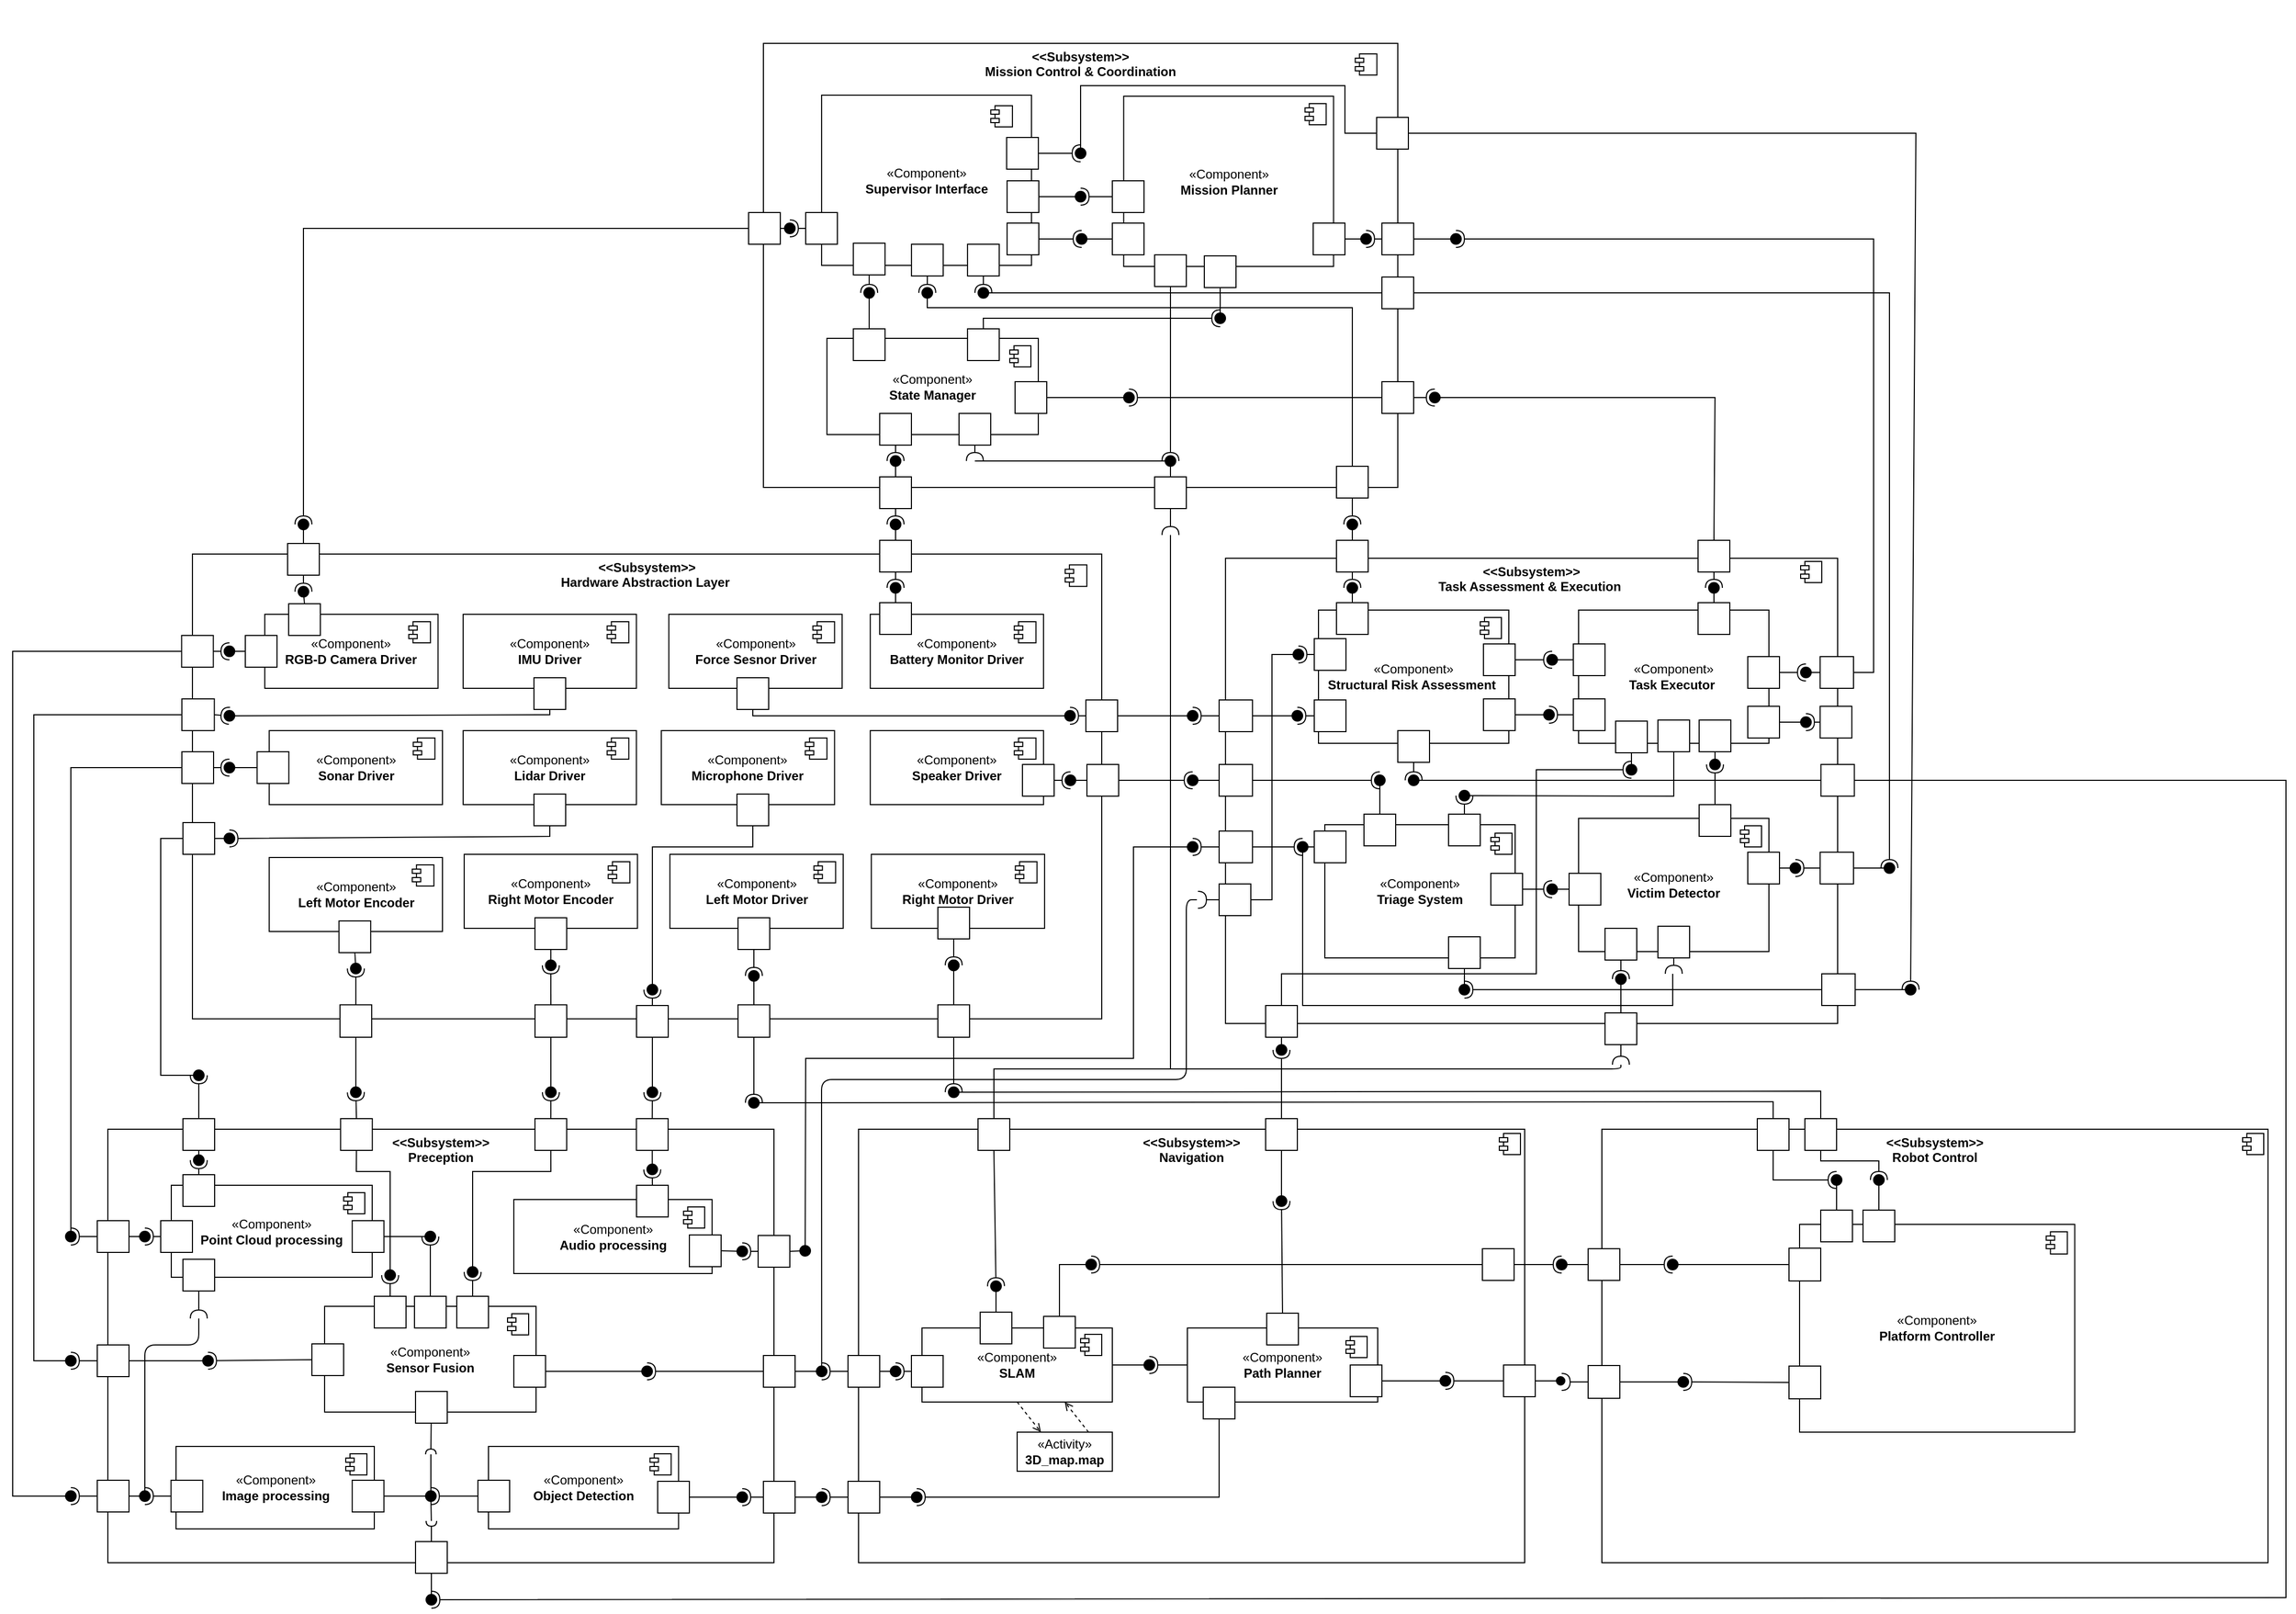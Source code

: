 <mxfile>
    <diagram id="ypCh1WqYPA_LvXcs_7a2" name="Page-1">
        <mxGraphModel dx="3026" dy="1966" grid="1" gridSize="10" guides="1" tooltips="1" connect="1" arrows="1" fold="1" page="1" pageScale="1" pageWidth="850" pageHeight="1100" background="#ffffff" math="0" shadow="0">
            <root>
                <mxCell id="0"/>
                <mxCell id="1" parent="0"/>
                <mxCell id="104" value="&lt;p style=&quot;margin:0px;margin-top:6px;text-align:center;&quot;&gt;&lt;b&gt;&amp;lt;&amp;lt;Subsystem&amp;gt;&amp;gt;&lt;br&gt;Mission Control &amp;amp; Coordination&lt;/b&gt;&lt;/p&gt;&lt;p style=&quot;margin:0px;margin-left:8px;&quot;&gt;&lt;br&gt;&lt;/p&gt;" style="align=left;overflow=fill;html=1;dropTarget=0;whiteSpace=wrap;container=0;" parent="1" vertex="1">
                    <mxGeometry x="-590" y="-920" width="600" height="420" as="geometry"/>
                </mxCell>
                <mxCell id="1073" value="" style="shape=module;jettyWidth=8;jettyHeight=4;container=0;" parent="1" vertex="1">
                    <mxGeometry x="-30.241" y="-910" width="20.482" height="20" as="geometry">
                        <mxPoint x="-27" y="7" as="offset"/>
                    </mxGeometry>
                </mxCell>
                <mxCell id="108" value="&lt;p style=&quot;margin:0px;margin-top:6px;text-align:center;&quot;&gt;&lt;b&gt;&amp;lt;&amp;lt;Subsystem&amp;gt;&amp;gt;&lt;br&gt;Task Assessment &amp;amp; Execution&amp;nbsp;&lt;/b&gt;&lt;/p&gt;&lt;p style=&quot;margin:0px;margin-left:8px;&quot;&gt;&lt;br&gt;&lt;/p&gt;" style="align=left;overflow=fill;html=1;dropTarget=0;whiteSpace=wrap;container=0;" parent="1" vertex="1">
                    <mxGeometry x="-152.944" y="-433" width="578.947" height="440" as="geometry"/>
                </mxCell>
                <mxCell id="1013" value="" style="group" parent="1" vertex="1" connectable="0">
                    <mxGeometry x="-1130" y="-437" width="860" height="457" as="geometry"/>
                </mxCell>
                <mxCell id="94" value="&lt;p style=&quot;margin:0px;margin-top:6px;text-align:center;&quot;&gt;&lt;b&gt;&amp;lt;&amp;lt;Subsystem&amp;gt;&amp;gt;&lt;br&gt;Hardware Abstraction Layer&amp;nbsp;&lt;/b&gt;&lt;/p&gt;&lt;p style=&quot;margin:0px;margin-left:8px;&quot;&gt;&lt;br&gt;&lt;/p&gt;" style="align=left;overflow=fill;html=1;dropTarget=0;whiteSpace=wrap;container=0;" parent="1013" vertex="1">
                    <mxGeometry width="860" height="439.62" as="geometry"/>
                </mxCell>
                <mxCell id="496" value="" style="html=1;rounded=0;" parent="1013" vertex="1">
                    <mxGeometry x="324" y="426.329" width="30" height="30.671" as="geometry"/>
                </mxCell>
                <mxCell id="499" value="" style="html=1;rounded=0;" parent="1013" vertex="1">
                    <mxGeometry x="516" y="426.329" width="30" height="30.671" as="geometry"/>
                </mxCell>
                <mxCell id="508" value="" style="html=1;rounded=0;" parent="1013" vertex="1">
                    <mxGeometry x="705" y="426.329" width="30" height="30.671" as="geometry"/>
                </mxCell>
                <mxCell id="95" value="" style="shape=component;jettyWidth=8;jettyHeight=4;container=0;" parent="1013" vertex="1">
                    <mxGeometry x="825.422" y="10.224" width="20.482" height="20.447" as="geometry">
                        <mxPoint x="-24" y="4" as="offset"/>
                    </mxGeometry>
                </mxCell>
                <mxCell id="1046" value="" style="ellipse;whiteSpace=wrap;html=1;align=center;aspect=fixed;fillColor=#000000;strokeColor=none;resizable=0;perimeter=centerPerimeter;rotatable=0;allowArrows=0;points=[];outlineConnect=1;" parent="1013" vertex="1">
                    <mxGeometry x="100" y="30.67" width="10" height="10" as="geometry"/>
                </mxCell>
                <mxCell id="1038" value="" style="html=1;rounded=0;" parent="1013" vertex="1">
                    <mxGeometry x="90" y="-10" width="30" height="30" as="geometry"/>
                </mxCell>
                <mxCell id="1044" value="" style="rounded=0;orthogonalLoop=1;jettySize=auto;html=1;endArrow=halfCircle;endFill=0;endSize=6;strokeWidth=1;sketch=0;exitX=0.5;exitY=1;exitDx=0;exitDy=0;" parent="1013" source="1038" target="1046" edge="1">
                    <mxGeometry relative="1" as="geometry">
                        <mxPoint x="91" y="-25" as="sourcePoint"/>
                    </mxGeometry>
                </mxCell>
                <mxCell id="653" value="" style="group" parent="1013" vertex="1" connectable="0">
                    <mxGeometry x="57.98" y="57" width="174.301" height="70" as="geometry"/>
                </mxCell>
                <mxCell id="651" value="" style="group" parent="653" vertex="1" connectable="0">
                    <mxGeometry x="10.446" width="163.855" height="70" as="geometry"/>
                </mxCell>
                <mxCell id="424" value="«Component»&lt;br&gt;&lt;b&gt;RGB-D Camera Driver&lt;/b&gt;" style="html=1;dropTarget=0;whiteSpace=wrap;container=0;" parent="651" vertex="1">
                    <mxGeometry width="163.855" height="70" as="geometry"/>
                </mxCell>
                <mxCell id="425" value="" style="shape=module;jettyWidth=8;jettyHeight=4;container=0;" parent="651" vertex="1">
                    <mxGeometry x="136.205" y="7" width="20.482" height="20" as="geometry">
                        <mxPoint x="-27" y="7" as="offset"/>
                    </mxGeometry>
                </mxCell>
                <mxCell id="441" value="" style="html=1;rounded=0;container=0;" parent="653" vertex="1">
                    <mxGeometry x="-7.98" y="20" width="30" height="30" as="geometry"/>
                </mxCell>
                <mxCell id="654" value="" style="group" parent="1013" vertex="1" connectable="0">
                    <mxGeometry x="62.18" y="167" width="174.301" height="70" as="geometry"/>
                </mxCell>
                <mxCell id="652" value="" style="group" parent="654" vertex="1" connectable="0">
                    <mxGeometry x="10.446" width="163.855" height="70" as="geometry"/>
                </mxCell>
                <mxCell id="417" value="«Component»&lt;br&gt;&lt;b&gt;Sonar Driver&lt;/b&gt;" style="html=1;dropTarget=0;whiteSpace=wrap;container=0;" parent="652" vertex="1">
                    <mxGeometry width="163.855" height="70" as="geometry"/>
                </mxCell>
                <mxCell id="418" value="" style="shape=module;jettyWidth=8;jettyHeight=4;container=0;" parent="652" vertex="1">
                    <mxGeometry x="136.205" y="7" width="20.482" height="20" as="geometry">
                        <mxPoint x="-27" y="7" as="offset"/>
                    </mxGeometry>
                </mxCell>
                <mxCell id="710" value="" style="html=1;rounded=0;" parent="652" vertex="1">
                    <mxGeometry x="-11.446" y="20" width="30" height="30" as="geometry"/>
                </mxCell>
                <mxCell id="656" value="" style="group" parent="1013" vertex="1" connectable="0">
                    <mxGeometry x="72.625" y="287" width="163.855" height="90" as="geometry"/>
                </mxCell>
                <mxCell id="655" value="" style="group" parent="656" vertex="1" connectable="0">
                    <mxGeometry width="163.855" height="70" as="geometry"/>
                </mxCell>
                <mxCell id="415" value="«Component»&lt;br&gt;&lt;b&gt;Left Motor Encoder&lt;/b&gt;" style="html=1;dropTarget=0;whiteSpace=wrap;container=0;" parent="655" vertex="1">
                    <mxGeometry width="163.855" height="70" as="geometry"/>
                </mxCell>
                <mxCell id="416" value="" style="shape=module;jettyWidth=8;jettyHeight=4;container=0;" parent="655" vertex="1">
                    <mxGeometry x="135.265" y="7" width="20.482" height="20" as="geometry">
                        <mxPoint x="-27" y="7" as="offset"/>
                    </mxGeometry>
                </mxCell>
                <mxCell id="460" value="" style="html=1;rounded=0;" parent="656" vertex="1">
                    <mxGeometry x="65.985" y="60" width="30" height="30" as="geometry"/>
                </mxCell>
                <mxCell id="529" value="" style="html=1;rounded=0;" parent="1013" vertex="1">
                    <mxGeometry x="139.55" y="426.329" width="30" height="30.671" as="geometry"/>
                </mxCell>
                <mxCell id="534" value="" style="ellipse;whiteSpace=wrap;html=1;align=center;aspect=fixed;fillColor=#000000;strokeColor=none;resizable=0;perimeter=centerPerimeter;rotatable=0;allowArrows=0;points=[];outlineConnect=1;" parent="1013" vertex="1">
                    <mxGeometry x="149.55" y="387" width="10" height="10" as="geometry"/>
                </mxCell>
                <mxCell id="532" value="" style="rounded=0;orthogonalLoop=1;jettySize=auto;html=1;endArrow=halfCircle;endFill=0;endSize=6;strokeWidth=1;sketch=0;exitX=0.5;exitY=0;exitDx=0;exitDy=0;" parent="1013" source="529" target="534" edge="1">
                    <mxGeometry relative="1" as="geometry">
                        <mxPoint x="11" y="369" as="sourcePoint"/>
                    </mxGeometry>
                </mxCell>
                <mxCell id="533" value="" style="rounded=0;orthogonalLoop=1;jettySize=auto;html=1;endArrow=oval;endFill=0;sketch=0;sourcePerimeterSpacing=0;targetPerimeterSpacing=0;endSize=10;exitX=0.5;exitY=1;exitDx=0;exitDy=0;" parent="1013" source="460" target="534" edge="1">
                    <mxGeometry relative="1" as="geometry">
                        <mxPoint x="-29" y="369" as="sourcePoint"/>
                    </mxGeometry>
                </mxCell>
                <mxCell id="1187" value="" style="ellipse;whiteSpace=wrap;html=1;align=center;aspect=fixed;fillColor=#000000;strokeColor=none;resizable=0;perimeter=centerPerimeter;rotatable=0;allowArrows=0;points=[];outlineConnect=1;" parent="1013" vertex="1">
                    <mxGeometry x="825.42" y="209" width="10" height="10" as="geometry"/>
                </mxCell>
                <mxCell id="1215" value="" style="endArrow=none;html=1;" parent="1013" source="636" edge="1">
                    <mxGeometry width="50" height="50" relative="1" as="geometry">
                        <mxPoint x="593.0" y="756.98" as="sourcePoint"/>
                        <mxPoint x="950" y="327" as="targetPoint"/>
                        <Array as="points">
                            <mxPoint x="595" y="497"/>
                            <mxPoint x="940" y="497"/>
                            <mxPoint x="940" y="327"/>
                        </Array>
                    </mxGeometry>
                </mxCell>
                <mxCell id="1216" value="" style="html=1;rounded=0;" parent="1013" vertex="1">
                    <mxGeometry x="420" y="427" width="30" height="30" as="geometry"/>
                </mxCell>
                <mxCell id="1221" value="" style="ellipse;whiteSpace=wrap;html=1;align=center;aspect=fixed;fillColor=#000000;strokeColor=none;resizable=0;perimeter=centerPerimeter;rotatable=0;allowArrows=0;points=[];outlineConnect=1;" parent="1013" vertex="1">
                    <mxGeometry x="430" y="407" width="10" height="10" as="geometry"/>
                </mxCell>
                <mxCell id="1219" value="" style="rounded=0;orthogonalLoop=1;jettySize=auto;html=1;endArrow=halfCircle;endFill=0;endSize=6;strokeWidth=1;sketch=0;exitX=0.5;exitY=0;exitDx=0;exitDy=0;" parent="1013" source="1216" target="1221" edge="1">
                    <mxGeometry relative="1" as="geometry">
                        <mxPoint x="480" y="478" as="sourcePoint"/>
                    </mxGeometry>
                </mxCell>
                <mxCell id="85" value="&lt;p style=&quot;margin:0px;margin-top:6px;text-align:center;&quot;&gt;&lt;b&gt;&amp;lt;&amp;lt;Subsystem&amp;gt;&amp;gt;&lt;br&gt;Preception&lt;/b&gt;&lt;/p&gt;&lt;p style=&quot;margin:0px;margin-left:8px;&quot;&gt;&lt;br&gt;&lt;/p&gt;" style="align=left;overflow=fill;html=1;dropTarget=0;whiteSpace=wrap;flipH=1;" parent="1" vertex="1">
                    <mxGeometry x="-1210" y="107" width="630" height="410" as="geometry"/>
                </mxCell>
                <mxCell id="61" value="&lt;p style=&quot;margin:0px;margin-top:6px;text-align:center;&quot;&gt;&lt;b&gt;&amp;lt;&amp;lt;Subsystem&amp;gt;&amp;gt;&lt;br&gt;Robot Control&lt;/b&gt;&lt;/p&gt;&lt;p style=&quot;margin:0px;margin-left:8px;&quot;&gt;&lt;br&gt;&lt;/p&gt;" style="align=left;overflow=fill;html=1;dropTarget=0;whiteSpace=wrap;" parent="1" vertex="1">
                    <mxGeometry x="203" y="107" width="630" height="410" as="geometry"/>
                </mxCell>
                <mxCell id="62" value="" style="shape=component;jettyWidth=8;jettyHeight=4;" parent="61" vertex="1">
                    <mxGeometry x="1" width="20" height="20" relative="1" as="geometry">
                        <mxPoint x="-24" y="4" as="offset"/>
                    </mxGeometry>
                </mxCell>
                <mxCell id="87" value="&lt;p style=&quot;margin:0px;margin-top:6px;text-align:center;&quot;&gt;&lt;b&gt;&amp;lt;&amp;lt;Subsystem&amp;gt;&amp;gt;&lt;br&gt;Navigation&lt;/b&gt;&lt;/p&gt;&lt;p style=&quot;margin:0px;margin-left:8px;&quot;&gt;&lt;br&gt;&lt;/p&gt;" style="align=left;overflow=fill;html=1;dropTarget=0;whiteSpace=wrap;" parent="1" vertex="1">
                    <mxGeometry x="-500" y="107" width="630" height="410" as="geometry"/>
                </mxCell>
                <mxCell id="88" value="" style="shape=component;jettyWidth=8;jettyHeight=4;" parent="87" vertex="1">
                    <mxGeometry x="1" width="20" height="20" relative="1" as="geometry">
                        <mxPoint x="-24" y="4" as="offset"/>
                    </mxGeometry>
                </mxCell>
                <mxCell id="8" value="" style="ellipse;whiteSpace=wrap;html=1;align=center;aspect=fixed;fillColor=none;strokeColor=none;resizable=0;perimeter=centerPerimeter;rotatable=0;allowArrows=0;points=[];outlineConnect=1;" parent="1" vertex="1">
                    <mxGeometry x="275" y="217.5" width="10" height="10" as="geometry"/>
                </mxCell>
                <mxCell id="20" value="" style="ellipse;whiteSpace=wrap;html=1;align=center;aspect=fixed;fillColor=none;strokeColor=none;resizable=0;perimeter=centerPerimeter;rotatable=0;allowArrows=0;points=[];outlineConnect=1;" parent="1" vertex="1">
                    <mxGeometry x="782" y="200" width="10" height="10" as="geometry"/>
                </mxCell>
                <mxCell id="21" value="«Component»&lt;br&gt;&lt;b&gt;Platform Controller&lt;/b&gt;" style="html=1;dropTarget=0;whiteSpace=wrap;" parent="1" vertex="1">
                    <mxGeometry x="390" y="197" width="260.25" height="196.5" as="geometry"/>
                </mxCell>
                <mxCell id="22" value="" style="shape=module;jettyWidth=8;jettyHeight=4;" parent="21" vertex="1">
                    <mxGeometry x="1" width="20" height="21" relative="1" as="geometry">
                        <mxPoint x="-27" y="7" as="offset"/>
                    </mxGeometry>
                </mxCell>
                <mxCell id="184" value="" style="html=1;rounded=0;direction=west;" parent="1" vertex="1">
                    <mxGeometry x="380" y="331" width="30" height="31" as="geometry"/>
                </mxCell>
                <mxCell id="185" value="" style="endArrow=none;html=1;rounded=0;align=center;verticalAlign=top;endFill=0;labelBackgroundColor=none;endSize=2;" parent="1" edge="1">
                    <mxGeometry relative="1" as="geometry">
                        <mxPoint x="310" y="312.5" as="targetPoint"/>
                        <mxPoint x="310" y="312.5" as="sourcePoint"/>
                    </mxGeometry>
                </mxCell>
                <mxCell id="188" value="«Activity»&lt;br&gt;&lt;b&gt;3D_map.map&lt;/b&gt;" style="html=1;whiteSpace=wrap;" parent="1" vertex="1">
                    <mxGeometry x="-350.0" y="393.5" width="90" height="37" as="geometry"/>
                </mxCell>
                <mxCell id="192" value="" style="html=1;rounded=0;" parent="1" vertex="1">
                    <mxGeometry x="190" y="330.5" width="30" height="31" as="geometry"/>
                </mxCell>
                <mxCell id="195" value="" style="html=1;rounded=0;" parent="1" vertex="1">
                    <mxGeometry x="110" y="330" width="30" height="30" as="geometry"/>
                </mxCell>
                <mxCell id="196" value="" style="endArrow=none;html=1;rounded=0;align=center;verticalAlign=top;endFill=0;labelBackgroundColor=none;endSize=2;" parent="1" source="195" target="197" edge="1">
                    <mxGeometry relative="1" as="geometry"/>
                </mxCell>
                <mxCell id="197" value="" style="ellipse;html=1;fontSize=11;align=center;fillColor=#000000;points=[];aspect=fixed;resizable=0;verticalAlign=bottom;labelPosition=center;verticalLabelPosition=top;flipH=1;" parent="1" vertex="1">
                    <mxGeometry x="160" y="341" width="8" height="8" as="geometry"/>
                </mxCell>
                <mxCell id="199" value="" style="ellipse;whiteSpace=wrap;html=1;align=center;aspect=fixed;fillColor=none;strokeColor=none;resizable=0;perimeter=centerPerimeter;rotatable=0;allowArrows=0;points=[];outlineConnect=1;" parent="1" vertex="1">
                    <mxGeometry x="25" y="337" width="10" height="10" as="geometry"/>
                </mxCell>
                <mxCell id="203" value="" style="rounded=0;orthogonalLoop=1;jettySize=auto;html=1;endArrow=halfCircle;endFill=0;endSize=6;strokeWidth=1;sketch=0;fontSize=12;curved=1;exitX=0;exitY=0.5;exitDx=0;exitDy=0;entryX=0.668;entryY=0.616;entryDx=0;entryDy=0;entryPerimeter=0;" parent="1" source="192" target="204" edge="1">
                    <mxGeometry relative="1" as="geometry">
                        <mxPoint x="140" y="311" as="sourcePoint"/>
                        <mxPoint x="87" y="303" as="targetPoint"/>
                    </mxGeometry>
                </mxCell>
                <mxCell id="204" value="" style="ellipse;whiteSpace=wrap;html=1;align=center;aspect=fixed;fillColor=none;strokeColor=none;resizable=0;perimeter=centerPerimeter;rotatable=0;allowArrows=0;points=[];outlineConnect=1;" parent="1" vertex="1">
                    <mxGeometry x="160" y="341" width="10" height="10" as="geometry"/>
                </mxCell>
                <mxCell id="205" value="" style="rounded=0;orthogonalLoop=1;jettySize=auto;html=1;endArrow=halfCircle;endFill=0;endSize=6;strokeWidth=1;sketch=0;exitX=0;exitY=0.5;exitDx=0;exitDy=0;" parent="1" source="172" target="207" edge="1">
                    <mxGeometry relative="1" as="geometry">
                        <mxPoint x="-250" y="301" as="sourcePoint"/>
                    </mxGeometry>
                </mxCell>
                <mxCell id="206" value="" style="rounded=0;orthogonalLoop=1;jettySize=auto;html=1;endArrow=oval;endFill=0;sketch=0;sourcePerimeterSpacing=0;targetPerimeterSpacing=0;endSize=10;exitX=1;exitY=0.5;exitDx=0;exitDy=0;" parent="1" source="170" target="207" edge="1">
                    <mxGeometry relative="1" as="geometry">
                        <mxPoint x="-270" y="335" as="sourcePoint"/>
                    </mxGeometry>
                </mxCell>
                <mxCell id="207" value="" style="ellipse;whiteSpace=wrap;html=1;align=center;aspect=fixed;fillColor=#000000;strokeColor=none;resizable=0;perimeter=centerPerimeter;rotatable=0;allowArrows=0;points=[];outlineConnect=1;" parent="1" vertex="1">
                    <mxGeometry x="-230" y="325" width="10" height="10" as="geometry"/>
                </mxCell>
                <mxCell id="208" value="" style="endArrow=open;html=1;rounded=0;align=center;verticalAlign=bottom;dashed=1;endFill=0;labelBackgroundColor=none;exitX=0.5;exitY=1;exitDx=0;exitDy=0;entryX=0.25;entryY=0;entryDx=0;entryDy=0;" parent="1" source="170" target="188" edge="1">
                    <mxGeometry relative="1" as="geometry">
                        <mxPoint x="-420" y="376" as="sourcePoint"/>
                        <mxPoint x="-332.5" y="369" as="targetPoint"/>
                    </mxGeometry>
                </mxCell>
                <mxCell id="210" value="" style="endArrow=open;html=1;rounded=0;align=center;verticalAlign=bottom;dashed=1;endFill=0;labelBackgroundColor=none;exitX=0.75;exitY=0;exitDx=0;exitDy=0;entryX=0.75;entryY=1;entryDx=0;entryDy=0;" parent="1" source="188" target="170" edge="1">
                    <mxGeometry relative="1" as="geometry">
                        <mxPoint x="-277.5" y="369" as="sourcePoint"/>
                        <mxPoint x="-390" y="556" as="targetPoint"/>
                    </mxGeometry>
                </mxCell>
                <mxCell id="227" value="" style="html=1;rounded=0;" parent="1" vertex="1">
                    <mxGeometry x="380" y="219.5" width="30" height="31" as="geometry"/>
                </mxCell>
                <mxCell id="236" value="" style="html=1;rounded=0;" parent="1" vertex="1">
                    <mxGeometry x="90" y="220" width="30" height="30" as="geometry"/>
                </mxCell>
                <mxCell id="239" value="" style="html=1;rounded=0;" parent="1" vertex="1">
                    <mxGeometry x="190" y="220" width="30" height="30" as="geometry"/>
                </mxCell>
                <mxCell id="242" value="" style="rounded=0;orthogonalLoop=1;jettySize=auto;html=1;endArrow=halfCircle;endFill=0;endSize=6;strokeWidth=1;sketch=0;exitX=1;exitY=0.5;exitDx=0;exitDy=0;" parent="1" source="236" target="244" edge="1">
                    <mxGeometry relative="1" as="geometry">
                        <mxPoint x="180" y="235" as="sourcePoint"/>
                    </mxGeometry>
                </mxCell>
                <mxCell id="243" value="" style="rounded=0;orthogonalLoop=1;jettySize=auto;html=1;endArrow=oval;endFill=0;sketch=0;sourcePerimeterSpacing=0;targetPerimeterSpacing=0;endSize=10;exitX=0;exitY=0.5;exitDx=0;exitDy=0;" parent="1" source="239" target="244" edge="1">
                    <mxGeometry relative="1" as="geometry">
                        <mxPoint x="140" y="235" as="sourcePoint"/>
                    </mxGeometry>
                </mxCell>
                <mxCell id="244" value="" style="ellipse;whiteSpace=wrap;html=1;align=center;aspect=fixed;fillColor=#000000;strokeColor=none;resizable=0;perimeter=centerPerimeter;rotatable=0;allowArrows=0;points=[];outlineConnect=1;" parent="1" vertex="1">
                    <mxGeometry x="160" y="230" width="10" height="10" as="geometry"/>
                </mxCell>
                <mxCell id="245" value="" style="rounded=0;orthogonalLoop=1;jettySize=auto;html=1;endArrow=halfCircle;endFill=0;endSize=6;strokeWidth=1;sketch=0;exitX=1;exitY=0.5;exitDx=0;exitDy=0;" parent="1" source="239" target="247" edge="1">
                    <mxGeometry relative="1" as="geometry">
                        <mxPoint x="353" y="236" as="sourcePoint"/>
                    </mxGeometry>
                </mxCell>
                <mxCell id="246" value="" style="rounded=0;orthogonalLoop=1;jettySize=auto;html=1;endArrow=oval;endFill=0;sketch=0;sourcePerimeterSpacing=0;targetPerimeterSpacing=0;endSize=10;exitX=0;exitY=0.5;exitDx=0;exitDy=0;" parent="1" source="227" target="247" edge="1">
                    <mxGeometry relative="1" as="geometry">
                        <mxPoint x="263" y="233.5" as="sourcePoint"/>
                        <Array as="points"/>
                    </mxGeometry>
                </mxCell>
                <mxCell id="247" value="" style="ellipse;whiteSpace=wrap;html=1;align=center;aspect=fixed;fillColor=#000000;strokeColor=none;resizable=0;perimeter=centerPerimeter;rotatable=0;allowArrows=0;points=[];outlineConnect=1;" parent="1" vertex="1">
                    <mxGeometry x="265" y="230" width="10" height="10" as="geometry"/>
                </mxCell>
                <mxCell id="250" value="" style="rounded=0;orthogonalLoop=1;jettySize=auto;html=1;endArrow=oval;endFill=0;sketch=0;sourcePerimeterSpacing=0;targetPerimeterSpacing=0;endSize=10;exitX=0.5;exitY=0;exitDx=0;exitDy=0;" parent="1" source="252" target="251" edge="1">
                    <mxGeometry relative="1" as="geometry">
                        <mxPoint x="-370" y="226" as="sourcePoint"/>
                        <Array as="points">
                            <mxPoint x="-310" y="235"/>
                        </Array>
                    </mxGeometry>
                </mxCell>
                <mxCell id="256" value="" style="rounded=0;orthogonalLoop=1;jettySize=auto;html=1;endArrow=halfCircle;endFill=0;endSize=6;strokeWidth=1;sketch=0;exitX=0;exitY=0.5;exitDx=0;exitDy=0;" parent="1" source="236" target="251" edge="1">
                    <mxGeometry relative="1" as="geometry">
                        <mxPoint x="90" y="235" as="sourcePoint"/>
                        <mxPoint x="-320" y="237" as="targetPoint"/>
                    </mxGeometry>
                </mxCell>
                <mxCell id="251" value="" style="ellipse;whiteSpace=wrap;html=1;align=center;aspect=fixed;fillColor=#000000;strokeColor=none;resizable=0;perimeter=centerPerimeter;rotatable=0;allowArrows=0;points=[];outlineConnect=1;" parent="1" vertex="1">
                    <mxGeometry x="-285" y="230" width="10" height="10" as="geometry"/>
                </mxCell>
                <mxCell id="265" value="" style="html=1;rounded=0;" parent="1" vertex="1">
                    <mxGeometry x="410" y="183.5" width="30" height="30" as="geometry"/>
                </mxCell>
                <mxCell id="288" value="«Component»&lt;br&gt;&lt;b&gt;State Manager&lt;/b&gt;" style="html=1;dropTarget=0;whiteSpace=wrap;" parent="1" vertex="1">
                    <mxGeometry x="-529.88" y="-641" width="199.88" height="91" as="geometry"/>
                </mxCell>
                <mxCell id="289" value="" style="shape=module;jettyWidth=8;jettyHeight=4;" parent="288" vertex="1">
                    <mxGeometry x="1" width="20" height="20" relative="1" as="geometry">
                        <mxPoint x="-27" y="7" as="offset"/>
                    </mxGeometry>
                </mxCell>
                <mxCell id="324" value="«Component»&lt;br&gt;&lt;b&gt;Object Detection&lt;/b&gt;" style="html=1;dropTarget=0;whiteSpace=wrap;" parent="1" vertex="1">
                    <mxGeometry x="-850" y="407" width="179.75" height="78" as="geometry"/>
                </mxCell>
                <mxCell id="325" value="" style="shape=module;jettyWidth=8;jettyHeight=4;" parent="324" vertex="1">
                    <mxGeometry x="1" width="20" height="20" relative="1" as="geometry">
                        <mxPoint x="-27" y="7" as="offset"/>
                    </mxGeometry>
                </mxCell>
                <mxCell id="332" value="" style="html=1;rounded=0;" parent="1" vertex="1">
                    <mxGeometry x="-510" y="440" width="30" height="30" as="geometry"/>
                </mxCell>
                <mxCell id="335" value="" style="html=1;rounded=0;" parent="1" vertex="1">
                    <mxGeometry x="-590" y="440" width="30" height="30" as="geometry"/>
                </mxCell>
                <mxCell id="338" value="«Component»&lt;br&gt;&lt;b&gt;Image processing&lt;/b&gt;" style="html=1;dropTarget=0;whiteSpace=wrap;" parent="1" vertex="1">
                    <mxGeometry x="-1145.5" y="407" width="187.5" height="78" as="geometry"/>
                </mxCell>
                <mxCell id="339" value="" style="shape=module;jettyWidth=8;jettyHeight=4;" parent="338" vertex="1">
                    <mxGeometry x="1" width="20" height="20" relative="1" as="geometry">
                        <mxPoint x="-27" y="7" as="offset"/>
                    </mxGeometry>
                </mxCell>
                <mxCell id="347" value="" style="html=1;rounded=0;" parent="1" vertex="1">
                    <mxGeometry x="-690" y="440" width="30" height="30" as="geometry"/>
                </mxCell>
                <mxCell id="350" value="" style="rounded=0;orthogonalLoop=1;jettySize=auto;html=1;endArrow=halfCircle;endFill=0;endSize=6;strokeWidth=1;sketch=0;exitX=0;exitY=0.5;exitDx=0;exitDy=0;" parent="1" source="335" target="352" edge="1">
                    <mxGeometry relative="1" as="geometry">
                        <mxPoint x="-590" y="464" as="sourcePoint"/>
                    </mxGeometry>
                </mxCell>
                <mxCell id="351" value="" style="rounded=0;orthogonalLoop=1;jettySize=auto;html=1;endArrow=oval;endFill=0;sketch=0;sourcePerimeterSpacing=0;targetPerimeterSpacing=0;endSize=10;exitX=1;exitY=0.5;exitDx=0;exitDy=0;" parent="1" source="347" target="352" edge="1">
                    <mxGeometry relative="1" as="geometry">
                        <mxPoint x="-630" y="464" as="sourcePoint"/>
                    </mxGeometry>
                </mxCell>
                <mxCell id="352" value="" style="ellipse;whiteSpace=wrap;html=1;align=center;aspect=fixed;fillColor=#000000;strokeColor=none;resizable=0;perimeter=centerPerimeter;rotatable=0;allowArrows=0;points=[];outlineConnect=1;" parent="1" vertex="1">
                    <mxGeometry x="-615" y="450" width="10" height="10" as="geometry"/>
                </mxCell>
                <mxCell id="353" value="" style="rounded=0;orthogonalLoop=1;jettySize=auto;html=1;endArrow=halfCircle;endFill=0;endSize=6;strokeWidth=1;sketch=0;exitX=0;exitY=0.5;exitDx=0;exitDy=0;" parent="1" source="332" target="355" edge="1">
                    <mxGeometry relative="1" as="geometry">
                        <mxPoint x="-510" y="466" as="sourcePoint"/>
                    </mxGeometry>
                </mxCell>
                <mxCell id="354" value="" style="rounded=0;orthogonalLoop=1;jettySize=auto;html=1;endArrow=oval;endFill=0;sketch=0;sourcePerimeterSpacing=0;targetPerimeterSpacing=0;endSize=10;exitX=1;exitY=0.5;exitDx=0;exitDy=0;" parent="1" source="335" target="355" edge="1">
                    <mxGeometry relative="1" as="geometry">
                        <mxPoint x="-550" y="466" as="sourcePoint"/>
                    </mxGeometry>
                </mxCell>
                <mxCell id="355" value="" style="ellipse;whiteSpace=wrap;html=1;align=center;aspect=fixed;fillColor=#000000;strokeColor=none;resizable=0;perimeter=centerPerimeter;rotatable=0;allowArrows=0;points=[];outlineConnect=1;" parent="1" vertex="1">
                    <mxGeometry x="-539.88" y="450" width="10" height="10" as="geometry"/>
                </mxCell>
                <mxCell id="359" value="" style="rounded=0;orthogonalLoop=1;jettySize=auto;html=1;endArrow=halfCircle;endFill=0;endSize=6;strokeWidth=1;sketch=0;exitX=0.5;exitY=1;exitDx=0;exitDy=0;" parent="1" source="356" target="361" edge="1">
                    <mxGeometry relative="1" as="geometry">
                        <mxPoint x="-425" y="465" as="sourcePoint"/>
                        <Array as="points">
                            <mxPoint x="-159" y="455"/>
                        </Array>
                    </mxGeometry>
                </mxCell>
                <mxCell id="360" value="" style="rounded=0;orthogonalLoop=1;jettySize=auto;html=1;endArrow=oval;endFill=0;sketch=0;sourcePerimeterSpacing=0;targetPerimeterSpacing=0;endSize=10;exitX=1;exitY=0.5;exitDx=0;exitDy=0;" parent="1" source="332" target="361" edge="1">
                    <mxGeometry relative="1" as="geometry">
                        <mxPoint x="-465" y="465" as="sourcePoint"/>
                    </mxGeometry>
                </mxCell>
                <mxCell id="361" value="" style="ellipse;whiteSpace=wrap;html=1;align=center;aspect=fixed;fillColor=#000000;strokeColor=none;resizable=0;perimeter=centerPerimeter;rotatable=0;allowArrows=0;points=[];outlineConnect=1;" parent="1" vertex="1">
                    <mxGeometry x="-450" y="450" width="10" height="10" as="geometry"/>
                </mxCell>
                <mxCell id="395" value="«Component»&lt;br&gt;&lt;b&gt;Audio processing&lt;/b&gt;" style="html=1;dropTarget=0;whiteSpace=wrap;" parent="1" vertex="1">
                    <mxGeometry x="-826.05" y="173.5" width="187.5" height="70" as="geometry"/>
                </mxCell>
                <mxCell id="396" value="" style="shape=module;jettyWidth=8;jettyHeight=4;" parent="395" vertex="1">
                    <mxGeometry x="1" width="20" height="20" relative="1" as="geometry">
                        <mxPoint x="-27" y="7" as="offset"/>
                    </mxGeometry>
                </mxCell>
                <mxCell id="399" value="" style="rounded=0;orthogonalLoop=1;jettySize=auto;html=1;endArrow=halfCircle;endFill=0;endSize=6;strokeWidth=1;sketch=0;exitX=1;exitY=0.5;exitDx=0;exitDy=0;" parent="1" source="184" target="401" edge="1">
                    <mxGeometry relative="1" as="geometry">
                        <mxPoint x="315" y="315" as="sourcePoint"/>
                        <Array as="points"/>
                    </mxGeometry>
                </mxCell>
                <mxCell id="400" value="" style="rounded=0;orthogonalLoop=1;jettySize=auto;html=1;endArrow=oval;endFill=0;sketch=0;sourcePerimeterSpacing=0;targetPerimeterSpacing=0;endSize=10;exitX=1;exitY=0.5;exitDx=0;exitDy=0;" parent="1" source="192" target="401" edge="1">
                    <mxGeometry relative="1" as="geometry">
                        <mxPoint x="275" y="315" as="sourcePoint"/>
                    </mxGeometry>
                </mxCell>
                <mxCell id="401" value="" style="ellipse;whiteSpace=wrap;html=1;align=center;aspect=fixed;fillColor=#000000;strokeColor=none;resizable=0;perimeter=centerPerimeter;rotatable=0;allowArrows=0;points=[];outlineConnect=1;" parent="1" vertex="1">
                    <mxGeometry x="275" y="341" width="10" height="10" as="geometry"/>
                </mxCell>
                <mxCell id="419" value="«Component»&lt;br&gt;&lt;b&gt;Lidar Driver&lt;/b&gt;" style="html=1;dropTarget=0;whiteSpace=wrap;container=0;" parent="1" vertex="1">
                    <mxGeometry x="-873.976" y="-270" width="163.855" height="70" as="geometry"/>
                </mxCell>
                <mxCell id="420" value="" style="shape=module;jettyWidth=8;jettyHeight=4;container=0;" parent="1" vertex="1">
                    <mxGeometry x="-737.771" y="-263" width="20.482" height="20" as="geometry">
                        <mxPoint x="-27" y="7" as="offset"/>
                    </mxGeometry>
                </mxCell>
                <mxCell id="433" value="" style="html=1;rounded=0;container=0;" parent="1" vertex="1">
                    <mxGeometry x="-1140.001" y="-300" width="30.723" height="30" as="geometry"/>
                </mxCell>
                <mxCell id="437" value="" style="html=1;rounded=0;container=0;" parent="1" vertex="1">
                    <mxGeometry x="-1140.24" y="-360" width="30" height="30" as="geometry"/>
                </mxCell>
                <mxCell id="446" value="" style="ellipse;whiteSpace=wrap;html=1;align=center;aspect=fixed;fillColor=#000000;strokeColor=none;resizable=0;perimeter=centerPerimeter;rotatable=0;allowArrows=0;points=[];outlineConnect=1;container=0;" parent="1" vertex="1">
                    <mxGeometry x="-1100" y="-350" width="10" height="10" as="geometry"/>
                </mxCell>
                <mxCell id="444" value="" style="rounded=0;orthogonalLoop=1;jettySize=auto;html=1;endArrow=halfCircle;endFill=0;endSize=6;strokeWidth=1;sketch=0;exitX=1;exitY=0.5;exitDx=0;exitDy=0;" parent="1" source="437" target="446" edge="1">
                    <mxGeometry relative="1" as="geometry">
                        <mxPoint x="-1146" y="-305" as="sourcePoint"/>
                    </mxGeometry>
                </mxCell>
                <mxCell id="445" value="" style="rounded=0;orthogonalLoop=1;jettySize=auto;html=1;endArrow=oval;endFill=0;sketch=0;sourcePerimeterSpacing=0;targetPerimeterSpacing=0;endSize=10;exitX=0;exitY=0.5;exitDx=0;exitDy=0;" parent="1" source="441" target="446" edge="1">
                    <mxGeometry relative="1" as="geometry">
                        <mxPoint x="-1186" y="-305" as="sourcePoint"/>
                    </mxGeometry>
                </mxCell>
                <mxCell id="454" value="" style="rounded=0;orthogonalLoop=1;jettySize=auto;html=1;endArrow=halfCircle;endFill=0;endSize=6;strokeWidth=1;sketch=0;exitX=1;exitY=0.5;exitDx=0;exitDy=0;" parent="1" source="433" target="456" edge="1">
                    <mxGeometry relative="1" as="geometry">
                        <mxPoint x="-960" y="-465" as="sourcePoint"/>
                    </mxGeometry>
                </mxCell>
                <mxCell id="455" value="" style="rounded=0;orthogonalLoop=1;jettySize=auto;html=1;endArrow=oval;endFill=0;sketch=0;sourcePerimeterSpacing=0;targetPerimeterSpacing=0;endSize=10;exitX=0.5;exitY=1;exitDx=0;exitDy=0;" parent="1" source="447" target="456" edge="1">
                    <mxGeometry relative="1" as="geometry">
                        <mxPoint x="-1000" y="-465" as="sourcePoint"/>
                        <Array as="points">
                            <mxPoint x="-792" y="-285"/>
                        </Array>
                    </mxGeometry>
                </mxCell>
                <mxCell id="456" value="" style="ellipse;whiteSpace=wrap;html=1;align=center;aspect=fixed;fillColor=#000000;strokeColor=none;resizable=0;perimeter=centerPerimeter;rotatable=0;allowArrows=0;points=[];outlineConnect=1;" parent="1" vertex="1">
                    <mxGeometry x="-1100" y="-289" width="10" height="10" as="geometry"/>
                </mxCell>
                <mxCell id="463" value="" style="html=1;rounded=0;" parent="1" vertex="1">
                    <mxGeometry x="-480" y="-450" width="30" height="30" as="geometry"/>
                </mxCell>
                <mxCell id="469" value="" style="rounded=0;orthogonalLoop=1;jettySize=auto;html=1;endArrow=halfCircle;endFill=0;endSize=6;strokeWidth=1;sketch=0;exitX=0.5;exitY=1;exitDx=0;exitDy=0;" parent="1" source="463" target="471" edge="1">
                    <mxGeometry relative="1" as="geometry">
                        <mxPoint x="-400" y="-455" as="sourcePoint"/>
                    </mxGeometry>
                </mxCell>
                <mxCell id="470" value="" style="rounded=0;orthogonalLoop=1;jettySize=auto;html=1;endArrow=oval;endFill=0;sketch=0;sourcePerimeterSpacing=0;targetPerimeterSpacing=0;endSize=10;exitX=0.5;exitY=0;exitDx=0;exitDy=0;" parent="1" source="466" target="471" edge="1">
                    <mxGeometry relative="1" as="geometry">
                        <mxPoint x="-440" y="-455" as="sourcePoint"/>
                    </mxGeometry>
                </mxCell>
                <mxCell id="471" value="" style="ellipse;whiteSpace=wrap;html=1;align=center;aspect=fixed;fillColor=#000000;strokeColor=none;resizable=0;perimeter=centerPerimeter;rotatable=0;allowArrows=0;points=[];outlineConnect=1;" parent="1" vertex="1">
                    <mxGeometry x="-470" y="-410" width="10" height="10" as="geometry"/>
                </mxCell>
                <mxCell id="490" value="" style="html=1;rounded=0;" parent="1" vertex="1">
                    <mxGeometry x="-807" y="-210" width="30" height="30" as="geometry"/>
                </mxCell>
                <mxCell id="502" value="" style="rounded=0;orthogonalLoop=1;jettySize=auto;html=1;endArrow=halfCircle;endFill=0;endSize=6;strokeWidth=1;sketch=0;exitX=0.5;exitY=0;exitDx=0;exitDy=0;" parent="1" source="496" target="504" edge="1">
                    <mxGeometry relative="1" as="geometry">
                        <mxPoint x="-806" y="12" as="sourcePoint"/>
                    </mxGeometry>
                </mxCell>
                <mxCell id="503" value="" style="rounded=0;orthogonalLoop=1;jettySize=auto;html=1;endArrow=oval;endFill=0;sketch=0;sourcePerimeterSpacing=0;targetPerimeterSpacing=0;endSize=10;exitX=0.5;exitY=1;exitDx=0;exitDy=0;" parent="1" source="475" target="504" edge="1">
                    <mxGeometry relative="1" as="geometry">
                        <mxPoint x="-846" y="12" as="sourcePoint"/>
                    </mxGeometry>
                </mxCell>
                <mxCell id="504" value="" style="ellipse;whiteSpace=wrap;html=1;align=center;aspect=fixed;fillColor=#000000;strokeColor=none;resizable=0;perimeter=centerPerimeter;rotatable=0;allowArrows=0;points=[];outlineConnect=1;" parent="1" vertex="1">
                    <mxGeometry x="-796.05" y="-53" width="10" height="10" as="geometry"/>
                </mxCell>
                <mxCell id="514" value="" style="html=1;rounded=0;" parent="1" vertex="1">
                    <mxGeometry x="-284" y="-238" width="30" height="30" as="geometry"/>
                </mxCell>
                <mxCell id="520" value="" style="html=1;rounded=0;" parent="1" vertex="1">
                    <mxGeometry x="-1140" y="-250" width="30" height="30" as="geometry"/>
                </mxCell>
                <mxCell id="523" value="" style="rounded=0;orthogonalLoop=1;jettySize=auto;html=1;endArrow=halfCircle;endFill=0;endSize=6;strokeWidth=1;sketch=0;exitX=1;exitY=0.5;exitDx=0;exitDy=0;" parent="1" source="520" target="525" edge="1">
                    <mxGeometry relative="1" as="geometry">
                        <mxPoint x="-1140" y="-205" as="sourcePoint"/>
                    </mxGeometry>
                </mxCell>
                <mxCell id="524" value="" style="rounded=0;orthogonalLoop=1;jettySize=auto;html=1;endArrow=oval;endFill=0;sketch=0;sourcePerimeterSpacing=0;targetPerimeterSpacing=0;endSize=10;exitX=0;exitY=0.5;exitDx=0;exitDy=0;" parent="1" source="710" target="525" edge="1">
                    <mxGeometry relative="1" as="geometry">
                        <mxPoint x="-1079" y="-230" as="sourcePoint"/>
                    </mxGeometry>
                </mxCell>
                <mxCell id="525" value="" style="ellipse;whiteSpace=wrap;html=1;align=center;aspect=fixed;fillColor=#000000;strokeColor=none;resizable=0;perimeter=centerPerimeter;rotatable=0;allowArrows=0;points=[];outlineConnect=1;" parent="1" vertex="1">
                    <mxGeometry x="-1100" y="-240" width="10" height="10" as="geometry"/>
                </mxCell>
                <mxCell id="535" value="«Component»&lt;br&gt;&lt;b&gt;Point Cloud processing&lt;/b&gt;" style="html=1;dropTarget=0;whiteSpace=wrap;" parent="1" vertex="1">
                    <mxGeometry x="-1150" y="160" width="190" height="87" as="geometry"/>
                </mxCell>
                <mxCell id="536" value="" style="shape=module;jettyWidth=8;jettyHeight=4;" parent="535" vertex="1">
                    <mxGeometry x="1" width="20" height="20" relative="1" as="geometry">
                        <mxPoint x="-27" y="7" as="offset"/>
                    </mxGeometry>
                </mxCell>
                <mxCell id="537" value="«Component»&lt;br&gt;&lt;b&gt;Sensor Fusion&lt;/b&gt;" style="html=1;dropTarget=0;whiteSpace=wrap;" parent="1" vertex="1">
                    <mxGeometry x="-1005" y="274.5" width="200" height="100" as="geometry"/>
                </mxCell>
                <mxCell id="538" value="" style="shape=module;jettyWidth=8;jettyHeight=4;" parent="537" vertex="1">
                    <mxGeometry x="1" width="20" height="20" relative="1" as="geometry">
                        <mxPoint x="-27" y="7" as="offset"/>
                    </mxGeometry>
                </mxCell>
                <mxCell id="540" value="" style="rounded=0;orthogonalLoop=1;jettySize=auto;html=1;endArrow=halfCircle;endFill=0;endSize=6;strokeWidth=1;sketch=0;exitX=0;exitY=0.5;exitDx=0;exitDy=0;" parent="1" source="548" target="542" edge="1">
                    <mxGeometry relative="1" as="geometry">
                        <mxPoint x="-879" y="450" as="sourcePoint"/>
                    </mxGeometry>
                </mxCell>
                <mxCell id="541" value="" style="rounded=0;orthogonalLoop=1;jettySize=auto;html=1;endArrow=oval;endFill=0;sketch=0;sourcePerimeterSpacing=0;targetPerimeterSpacing=0;endSize=10;exitX=1;exitY=0.5;exitDx=0;exitDy=0;" parent="1" source="545" target="542" edge="1">
                    <mxGeometry relative="1" as="geometry">
                        <mxPoint x="-919" y="450" as="sourcePoint"/>
                    </mxGeometry>
                </mxCell>
                <mxCell id="542" value="" style="ellipse;whiteSpace=wrap;html=1;align=center;aspect=fixed;fillColor=#000000;strokeColor=none;resizable=0;perimeter=centerPerimeter;rotatable=0;allowArrows=0;points=[];outlineConnect=1;" parent="1" vertex="1">
                    <mxGeometry x="-909.5" y="449" width="10" height="10" as="geometry"/>
                </mxCell>
                <mxCell id="544" value="" style="ellipse;whiteSpace=wrap;html=1;align=center;aspect=fixed;fillColor=none;strokeColor=none;resizable=0;perimeter=centerPerimeter;rotatable=0;allowArrows=0;points=[];outlineConnect=1;" parent="1" vertex="1">
                    <mxGeometry x="-903.52" y="415" width="10" height="10" as="geometry"/>
                </mxCell>
                <mxCell id="545" value="" style="html=1;rounded=0;" parent="1" vertex="1">
                    <mxGeometry x="-978.87" y="439" width="30" height="30" as="geometry"/>
                </mxCell>
                <mxCell id="548" value="" style="html=1;rounded=0;" parent="1" vertex="1">
                    <mxGeometry x="-860" y="439" width="30" height="30" as="geometry"/>
                </mxCell>
                <mxCell id="551" value="" style="html=1;rounded=0;" parent="1" vertex="1">
                    <mxGeometry x="-919" y="355" width="30" height="30" as="geometry"/>
                </mxCell>
                <mxCell id="552" value="" style="endArrow=none;html=1;rounded=0;align=center;verticalAlign=top;endFill=0;labelBackgroundColor=none;endSize=2;" parent="1" source="551" target="553" edge="1">
                    <mxGeometry relative="1" as="geometry"/>
                </mxCell>
                <mxCell id="553" value="" style="shape=requiredInterface;html=1;fontSize=11;align=center;fillColor=none;points=[];aspect=fixed;resizable=0;verticalAlign=bottom;labelPosition=center;verticalLabelPosition=top;flipH=1;rotation=90;" parent="1" vertex="1">
                    <mxGeometry x="-907" y="407" width="5" height="10" as="geometry"/>
                </mxCell>
                <mxCell id="555" style="html=1;entryX=0.75;entryY=-0.2;entryDx=0;entryDy=0;entryPerimeter=0;rounded=0;endArrow=none;endFill=0;" parent="1" source="553" target="542" edge="1">
                    <mxGeometry relative="1" as="geometry"/>
                </mxCell>
                <mxCell id="556" value="" style="html=1;rounded=0;" parent="1" vertex="1">
                    <mxGeometry x="-1160" y="193.5" width="30" height="30" as="geometry"/>
                </mxCell>
                <mxCell id="559" value="" style="html=1;rounded=0;" parent="1" vertex="1">
                    <mxGeometry x="-1139" y="150" width="30" height="30" as="geometry"/>
                </mxCell>
                <mxCell id="562" value="" style="rounded=0;orthogonalLoop=1;jettySize=auto;html=1;endArrow=halfCircle;endFill=0;endSize=6;strokeWidth=1;sketch=0;exitX=0;exitY=0.5;exitDx=0;exitDy=0;" parent="1" source="565" target="564" edge="1">
                    <mxGeometry relative="1" as="geometry">
                        <mxPoint x="-1210" y="32" as="sourcePoint"/>
                    </mxGeometry>
                </mxCell>
                <mxCell id="563" value="" style="rounded=0;orthogonalLoop=1;jettySize=auto;html=1;endArrow=oval;endFill=0;sketch=0;sourcePerimeterSpacing=0;targetPerimeterSpacing=0;endSize=10;exitX=0;exitY=0.5;exitDx=0;exitDy=0;" parent="1" source="520" target="564" edge="1">
                    <mxGeometry relative="1" as="geometry">
                        <mxPoint x="-1250" y="-35" as="sourcePoint"/>
                        <Array as="points">
                            <mxPoint x="-1245" y="-235"/>
                        </Array>
                    </mxGeometry>
                </mxCell>
                <mxCell id="564" value="" style="ellipse;whiteSpace=wrap;html=1;align=center;aspect=fixed;fillColor=#000000;strokeColor=none;resizable=0;perimeter=centerPerimeter;rotatable=0;allowArrows=0;points=[];outlineConnect=1;" parent="1" vertex="1">
                    <mxGeometry x="-1250" y="203.5" width="10" height="10" as="geometry"/>
                </mxCell>
                <mxCell id="565" value="" style="html=1;rounded=0;" parent="1" vertex="1">
                    <mxGeometry x="-1220" y="193.5" width="30" height="30" as="geometry"/>
                </mxCell>
                <mxCell id="569" value="" style="html=1;rounded=0;" parent="1" vertex="1">
                    <mxGeometry x="-1139" y="-183" width="30" height="30" as="geometry"/>
                </mxCell>
                <mxCell id="572" value="" style="rounded=0;orthogonalLoop=1;jettySize=auto;html=1;endArrow=halfCircle;endFill=0;endSize=6;strokeWidth=1;sketch=0;exitX=0;exitY=0.5;exitDx=0;exitDy=0;" parent="1" source="556" target="574" edge="1">
                    <mxGeometry relative="1" as="geometry">
                        <mxPoint x="-1160" y="79" as="sourcePoint"/>
                    </mxGeometry>
                </mxCell>
                <mxCell id="573" value="" style="rounded=0;orthogonalLoop=1;jettySize=auto;html=1;endArrow=oval;endFill=0;sketch=0;sourcePerimeterSpacing=0;targetPerimeterSpacing=0;endSize=10;exitX=1;exitY=0.5;exitDx=0;exitDy=0;" parent="1" source="565" target="574" edge="1">
                    <mxGeometry relative="1" as="geometry">
                        <mxPoint x="-1200" y="79" as="sourcePoint"/>
                    </mxGeometry>
                </mxCell>
                <mxCell id="574" value="" style="ellipse;whiteSpace=wrap;html=1;align=center;aspect=fixed;fillColor=#000000;strokeColor=none;resizable=0;perimeter=centerPerimeter;rotatable=0;allowArrows=0;points=[];outlineConnect=1;" parent="1" vertex="1">
                    <mxGeometry x="-1180" y="203.5" width="10" height="10" as="geometry"/>
                </mxCell>
                <mxCell id="575" value="" style="rounded=0;orthogonalLoop=1;jettySize=auto;html=1;endArrow=halfCircle;endFill=0;endSize=6;strokeWidth=1;sketch=0;exitX=0.5;exitY=1;exitDx=0;exitDy=0;" parent="1" source="490" target="577" edge="1">
                    <mxGeometry relative="1" as="geometry">
                        <mxPoint x="-1027" y="-175" as="sourcePoint"/>
                        <Array as="points">
                            <mxPoint x="-792" y="-170"/>
                        </Array>
                    </mxGeometry>
                </mxCell>
                <mxCell id="576" value="" style="rounded=0;orthogonalLoop=1;jettySize=auto;html=1;endArrow=oval;endFill=0;sketch=0;sourcePerimeterSpacing=0;targetPerimeterSpacing=0;endSize=10;exitX=1;exitY=0.5;exitDx=0;exitDy=0;" parent="1" source="569" target="577" edge="1">
                    <mxGeometry relative="1" as="geometry">
                        <mxPoint x="-1067" y="-175" as="sourcePoint"/>
                    </mxGeometry>
                </mxCell>
                <mxCell id="577" value="" style="ellipse;whiteSpace=wrap;html=1;align=center;aspect=fixed;fillColor=#000000;strokeColor=none;resizable=0;perimeter=centerPerimeter;rotatable=0;allowArrows=0;points=[];outlineConnect=1;" parent="1" vertex="1">
                    <mxGeometry x="-1100" y="-173" width="10" height="10" as="geometry"/>
                </mxCell>
                <mxCell id="578" value="" style="html=1;rounded=0;" parent="1" vertex="1">
                    <mxGeometry x="-1139" y="97" width="30" height="30" as="geometry"/>
                </mxCell>
                <mxCell id="581" value="" style="rounded=0;orthogonalLoop=1;jettySize=auto;html=1;endArrow=halfCircle;endFill=0;endSize=6;strokeWidth=1;sketch=0;exitX=0.5;exitY=0;exitDx=0;exitDy=0;" parent="1" source="578" target="583" edge="1">
                    <mxGeometry relative="1" as="geometry">
                        <mxPoint x="-1127" y="26" as="sourcePoint"/>
                    </mxGeometry>
                </mxCell>
                <mxCell id="582" value="" style="rounded=0;orthogonalLoop=1;jettySize=auto;html=1;endArrow=oval;endFill=0;sketch=0;sourcePerimeterSpacing=0;targetPerimeterSpacing=0;endSize=10;exitX=0;exitY=0.5;exitDx=0;exitDy=0;" parent="1" source="569" target="583" edge="1">
                    <mxGeometry relative="1" as="geometry">
                        <mxPoint x="-1190" y="-160" as="sourcePoint"/>
                        <Array as="points">
                            <mxPoint x="-1160" y="-168"/>
                            <mxPoint x="-1160" y="56"/>
                        </Array>
                    </mxGeometry>
                </mxCell>
                <mxCell id="583" value="" style="ellipse;whiteSpace=wrap;html=1;align=center;aspect=fixed;fillColor=#000000;strokeColor=none;resizable=0;perimeter=centerPerimeter;rotatable=0;allowArrows=0;points=[];outlineConnect=1;" parent="1" vertex="1">
                    <mxGeometry x="-1129" y="51" width="10" height="10" as="geometry"/>
                </mxCell>
                <mxCell id="584" value="" style="rounded=0;orthogonalLoop=1;jettySize=auto;html=1;endArrow=halfCircle;endFill=0;endSize=6;strokeWidth=1;sketch=0;exitX=0.5;exitY=0;exitDx=0;exitDy=0;" parent="1" source="559" target="586" edge="1">
                    <mxGeometry relative="1" as="geometry">
                        <mxPoint x="-1155" y="79" as="sourcePoint"/>
                    </mxGeometry>
                </mxCell>
                <mxCell id="585" value="" style="rounded=0;orthogonalLoop=1;jettySize=auto;html=1;endArrow=oval;endFill=0;sketch=0;sourcePerimeterSpacing=0;targetPerimeterSpacing=0;endSize=10;exitX=0.5;exitY=1;exitDx=0;exitDy=0;" parent="1" source="578" target="586" edge="1">
                    <mxGeometry relative="1" as="geometry">
                        <mxPoint x="-1195" y="79" as="sourcePoint"/>
                    </mxGeometry>
                </mxCell>
                <mxCell id="586" value="" style="ellipse;whiteSpace=wrap;html=1;align=center;aspect=fixed;fillColor=#000000;strokeColor=none;resizable=0;perimeter=centerPerimeter;rotatable=0;allowArrows=0;points=[];outlineConnect=1;" parent="1" vertex="1">
                    <mxGeometry x="-1129" y="131.25" width="10" height="10" as="geometry"/>
                </mxCell>
                <mxCell id="587" value="" style="html=1;rounded=0;" parent="1" vertex="1">
                    <mxGeometry x="-1220" y="311" width="30" height="30" as="geometry"/>
                </mxCell>
                <mxCell id="590" value="" style="html=1;rounded=0;" parent="1" vertex="1">
                    <mxGeometry x="-1017" y="310" width="30" height="30" as="geometry"/>
                </mxCell>
                <mxCell id="593" value="" style="rounded=0;orthogonalLoop=1;jettySize=auto;html=1;endArrow=halfCircle;endFill=0;endSize=6;strokeWidth=1;sketch=0;exitX=0;exitY=0.5;exitDx=0;exitDy=0;" parent="1" source="590" target="595" edge="1">
                    <mxGeometry relative="1" as="geometry">
                        <mxPoint x="-1100" y="320" as="sourcePoint"/>
                    </mxGeometry>
                </mxCell>
                <mxCell id="594" value="" style="rounded=0;orthogonalLoop=1;jettySize=auto;html=1;endArrow=oval;endFill=0;sketch=0;sourcePerimeterSpacing=0;targetPerimeterSpacing=0;endSize=10;exitX=1;exitY=0.5;exitDx=0;exitDy=0;" parent="1" source="587" target="595" edge="1">
                    <mxGeometry relative="1" as="geometry">
                        <mxPoint x="-1140" y="320" as="sourcePoint"/>
                    </mxGeometry>
                </mxCell>
                <mxCell id="595" value="" style="ellipse;whiteSpace=wrap;html=1;align=center;aspect=fixed;fillColor=#000000;strokeColor=none;resizable=0;perimeter=centerPerimeter;rotatable=0;allowArrows=0;points=[];outlineConnect=1;" parent="1" vertex="1">
                    <mxGeometry x="-1120.24" y="321" width="10" height="10" as="geometry"/>
                </mxCell>
                <mxCell id="596" value="" style="rounded=0;orthogonalLoop=1;jettySize=auto;html=1;endArrow=halfCircle;endFill=0;endSize=6;strokeWidth=1;sketch=0;exitX=0;exitY=0.5;exitDx=0;exitDy=0;" parent="1" source="587" target="598" edge="1">
                    <mxGeometry relative="1" as="geometry">
                        <mxPoint x="-1300" y="157" as="sourcePoint"/>
                    </mxGeometry>
                </mxCell>
                <mxCell id="597" value="" style="rounded=0;orthogonalLoop=1;jettySize=auto;html=1;endArrow=oval;endFill=0;sketch=0;sourcePerimeterSpacing=0;targetPerimeterSpacing=0;endSize=10;exitX=0;exitY=0.5;exitDx=0;exitDy=0;" parent="1" source="433" target="598" edge="1">
                    <mxGeometry relative="1" as="geometry">
                        <mxPoint x="-1275" y="-285" as="sourcePoint"/>
                        <Array as="points">
                            <mxPoint x="-1280" y="-285"/>
                            <mxPoint x="-1280" y="326"/>
                        </Array>
                    </mxGeometry>
                </mxCell>
                <mxCell id="598" value="" style="ellipse;whiteSpace=wrap;html=1;align=center;aspect=fixed;fillColor=#000000;strokeColor=none;resizable=0;perimeter=centerPerimeter;rotatable=0;allowArrows=0;points=[];outlineConnect=1;" parent="1" vertex="1">
                    <mxGeometry x="-1250" y="321" width="10" height="10" as="geometry"/>
                </mxCell>
                <mxCell id="599" value="" style="html=1;rounded=0;" parent="1" vertex="1">
                    <mxGeometry x="-1220" y="439" width="30" height="30" as="geometry"/>
                </mxCell>
                <mxCell id="602" value="" style="rounded=0;orthogonalLoop=1;jettySize=auto;html=1;endArrow=halfCircle;endFill=0;endSize=6;strokeWidth=1;sketch=0;exitX=0;exitY=0.5;exitDx=0;exitDy=0;" parent="1" source="599" target="604" edge="1">
                    <mxGeometry relative="1" as="geometry">
                        <mxPoint x="-1320" y="377" as="sourcePoint"/>
                    </mxGeometry>
                </mxCell>
                <mxCell id="603" value="" style="rounded=0;orthogonalLoop=1;jettySize=auto;html=1;endArrow=oval;endFill=0;sketch=0;sourcePerimeterSpacing=0;targetPerimeterSpacing=0;endSize=10;exitX=0;exitY=0.5;exitDx=0;exitDy=0;" parent="1" source="437" target="604" edge="1">
                    <mxGeometry relative="1" as="geometry">
                        <mxPoint x="-1280" y="-395" as="sourcePoint"/>
                        <Array as="points">
                            <mxPoint x="-1300" y="-345"/>
                            <mxPoint x="-1300" y="454"/>
                        </Array>
                    </mxGeometry>
                </mxCell>
                <mxCell id="604" value="" style="ellipse;whiteSpace=wrap;html=1;align=center;aspect=fixed;fillColor=#000000;strokeColor=none;resizable=0;perimeter=centerPerimeter;rotatable=0;allowArrows=0;points=[];outlineConnect=1;" parent="1" vertex="1">
                    <mxGeometry x="-1250" y="449" width="10" height="10" as="geometry"/>
                </mxCell>
                <mxCell id="605" value="" style="html=1;rounded=0;" parent="1" vertex="1">
                    <mxGeometry x="-1150.24" y="439" width="30" height="30" as="geometry"/>
                </mxCell>
                <mxCell id="608" value="" style="rounded=0;orthogonalLoop=1;jettySize=auto;html=1;endArrow=halfCircle;endFill=0;endSize=6;strokeWidth=1;sketch=0;exitX=0;exitY=0.5;exitDx=0;exitDy=0;" parent="1" source="605" target="610" edge="1">
                    <mxGeometry relative="1" as="geometry">
                        <mxPoint x="-1225" y="512" as="sourcePoint"/>
                    </mxGeometry>
                </mxCell>
                <mxCell id="609" value="" style="rounded=0;orthogonalLoop=1;jettySize=auto;html=1;endArrow=oval;endFill=0;sketch=0;sourcePerimeterSpacing=0;targetPerimeterSpacing=0;endSize=10;exitX=1;exitY=0.5;exitDx=0;exitDy=0;" parent="1" source="599" target="610" edge="1">
                    <mxGeometry relative="1" as="geometry">
                        <mxPoint x="-1265" y="512" as="sourcePoint"/>
                    </mxGeometry>
                </mxCell>
                <mxCell id="610" value="" style="ellipse;whiteSpace=wrap;html=1;align=center;aspect=fixed;fillColor=#000000;strokeColor=none;resizable=0;perimeter=centerPerimeter;rotatable=0;allowArrows=0;points=[];outlineConnect=1;" parent="1" vertex="1">
                    <mxGeometry x="-1180" y="449" width="10" height="10" as="geometry"/>
                </mxCell>
                <mxCell id="612" value="" style="html=1;rounded=0;" parent="1" vertex="1">
                    <mxGeometry x="-826.05" y="321" width="30" height="30" as="geometry"/>
                </mxCell>
                <mxCell id="615" value="" style="html=1;rounded=0;" parent="1" vertex="1">
                    <mxGeometry x="-590" y="321" width="30" height="30" as="geometry"/>
                </mxCell>
                <mxCell id="618" value="" style="rounded=0;orthogonalLoop=1;jettySize=auto;html=1;endArrow=halfCircle;endFill=0;endSize=6;strokeWidth=1;sketch=0;exitX=0;exitY=0.5;exitDx=0;exitDy=0;" parent="1" source="615" target="620" edge="1">
                    <mxGeometry relative="1" as="geometry">
                        <mxPoint x="-680" y="342" as="sourcePoint"/>
                    </mxGeometry>
                </mxCell>
                <mxCell id="619" value="" style="rounded=0;orthogonalLoop=1;jettySize=auto;html=1;endArrow=oval;endFill=0;sketch=0;sourcePerimeterSpacing=0;targetPerimeterSpacing=0;endSize=10;exitX=1;exitY=0.5;exitDx=0;exitDy=0;" parent="1" source="612" target="620" edge="1">
                    <mxGeometry relative="1" as="geometry">
                        <mxPoint x="-720" y="342" as="sourcePoint"/>
                    </mxGeometry>
                </mxCell>
                <mxCell id="620" value="" style="ellipse;whiteSpace=wrap;html=1;align=center;aspect=fixed;fillColor=#000000;strokeColor=none;resizable=0;perimeter=centerPerimeter;rotatable=0;allowArrows=0;points=[];outlineConnect=1;" parent="1" vertex="1">
                    <mxGeometry x="-705" y="331" width="10" height="10" as="geometry"/>
                </mxCell>
                <mxCell id="625" value="" style="html=1;rounded=0;" parent="1" vertex="1">
                    <mxGeometry x="-510" y="321" width="30" height="30" as="geometry"/>
                </mxCell>
                <mxCell id="631" value="" style="rounded=0;orthogonalLoop=1;jettySize=auto;html=1;endArrow=halfCircle;endFill=0;endSize=6;strokeWidth=1;sketch=0;exitX=0;exitY=0.5;exitDx=0;exitDy=0;" parent="1" source="628" target="633" edge="1">
                    <mxGeometry relative="1" as="geometry">
                        <mxPoint x="-503" y="306" as="sourcePoint"/>
                    </mxGeometry>
                </mxCell>
                <mxCell id="632" value="" style="rounded=0;orthogonalLoop=1;jettySize=auto;html=1;endArrow=oval;endFill=0;sketch=0;sourcePerimeterSpacing=0;targetPerimeterSpacing=0;endSize=10;exitX=1;exitY=0.5;exitDx=0;exitDy=0;" parent="1" source="625" target="633" edge="1">
                    <mxGeometry relative="1" as="geometry">
                        <mxPoint x="-543" y="306" as="sourcePoint"/>
                    </mxGeometry>
                </mxCell>
                <mxCell id="633" value="" style="ellipse;whiteSpace=wrap;html=1;align=center;aspect=fixed;fillColor=#000000;strokeColor=none;resizable=0;perimeter=centerPerimeter;rotatable=0;allowArrows=0;points=[];outlineConnect=1;" parent="1" vertex="1">
                    <mxGeometry x="-470" y="331" width="10" height="10" as="geometry"/>
                </mxCell>
                <mxCell id="634" value="" style="rounded=0;orthogonalLoop=1;jettySize=auto;html=1;endArrow=halfCircle;endFill=0;endSize=6;strokeWidth=1;sketch=0;exitX=0;exitY=0.5;exitDx=0;exitDy=0;" parent="1" source="625" target="636" edge="1">
                    <mxGeometry relative="1" as="geometry">
                        <mxPoint x="-515" y="366" as="sourcePoint"/>
                    </mxGeometry>
                </mxCell>
                <mxCell id="635" value="" style="rounded=0;orthogonalLoop=1;jettySize=auto;html=1;endArrow=oval;endFill=0;sketch=0;sourcePerimeterSpacing=0;targetPerimeterSpacing=0;endSize=10;exitX=1;exitY=0.5;exitDx=0;exitDy=0;" parent="1" source="615" target="636" edge="1">
                    <mxGeometry relative="1" as="geometry">
                        <mxPoint x="-555" y="366" as="sourcePoint"/>
                    </mxGeometry>
                </mxCell>
                <mxCell id="636" value="" style="ellipse;whiteSpace=wrap;html=1;align=center;aspect=fixed;fillColor=#000000;strokeColor=none;resizable=0;perimeter=centerPerimeter;rotatable=0;allowArrows=0;points=[];outlineConnect=1;" parent="1" vertex="1">
                    <mxGeometry x="-539.88" y="331" width="10" height="10" as="geometry"/>
                </mxCell>
                <mxCell id="637" value="" style="rounded=0;orthogonalLoop=1;jettySize=auto;html=1;endArrow=halfCircle;endFill=0;endSize=6;strokeWidth=1;sketch=0;exitX=0;exitY=0.5;exitDx=0;exitDy=0;" parent="1" source="195" target="639" edge="1">
                    <mxGeometry relative="1" as="geometry">
                        <mxPoint x="185" y="390" as="sourcePoint"/>
                    </mxGeometry>
                </mxCell>
                <mxCell id="638" value="" style="rounded=0;orthogonalLoop=1;jettySize=auto;html=1;endArrow=oval;endFill=0;sketch=0;sourcePerimeterSpacing=0;targetPerimeterSpacing=0;endSize=10;exitX=1;exitY=0.5;exitDx=0;exitDy=0;" parent="1" source="189" target="639" edge="1">
                    <mxGeometry relative="1" as="geometry">
                        <mxPoint x="145" y="390" as="sourcePoint"/>
                    </mxGeometry>
                </mxCell>
                <mxCell id="639" value="" style="ellipse;whiteSpace=wrap;html=1;align=center;aspect=fixed;fillColor=#000000;strokeColor=none;resizable=0;perimeter=centerPerimeter;rotatable=0;allowArrows=0;points=[];outlineConnect=1;" parent="1" vertex="1">
                    <mxGeometry x="50" y="340" width="10" height="10" as="geometry"/>
                </mxCell>
                <mxCell id="640" value="" style="html=1;rounded=0;" parent="1" vertex="1">
                    <mxGeometry x="450" y="183.5" width="30" height="30" as="geometry"/>
                </mxCell>
                <mxCell id="109" value="" style="shape=component;jettyWidth=8;jettyHeight=4;container=0;" parent="1" vertex="1">
                    <mxGeometry x="391" y="-430" width="20" height="20" as="geometry">
                        <mxPoint x="-24" y="4" as="offset"/>
                    </mxGeometry>
                </mxCell>
                <mxCell id="644" value="" style="group" parent="1" vertex="1" connectable="0">
                    <mxGeometry x="-679.398" y="-380" width="163.855" height="70" as="geometry"/>
                </mxCell>
                <mxCell id="649" value="" style="group" parent="644" vertex="1" connectable="0">
                    <mxGeometry width="163.855" height="70" as="geometry"/>
                </mxCell>
                <mxCell id="428" value="«Component»&lt;br&gt;&lt;b&gt;Force Sesnor Driver&lt;/b&gt;" style="html=1;dropTarget=0;whiteSpace=wrap;container=0;" parent="649" vertex="1">
                    <mxGeometry width="163.855" height="70" as="geometry"/>
                </mxCell>
                <mxCell id="429" value="" style="shape=module;jettyWidth=8;jettyHeight=4;container=0;" parent="649" vertex="1">
                    <mxGeometry x="136.205" y="7" width="20.482" height="20" as="geometry">
                        <mxPoint x="-27" y="7" as="offset"/>
                    </mxGeometry>
                </mxCell>
                <mxCell id="645" value="" style="group" parent="1" vertex="1" connectable="0">
                    <mxGeometry x="-488.916" y="-380" width="163.855" height="70" as="geometry"/>
                </mxCell>
                <mxCell id="381" value="«Component»&lt;br&gt;&lt;b&gt;Battery Monitor Driver&lt;/b&gt;" style="html=1;dropTarget=0;whiteSpace=wrap;container=0;" parent="645" vertex="1">
                    <mxGeometry width="163.855" height="70" as="geometry"/>
                </mxCell>
                <mxCell id="382" value="" style="shape=module;jettyWidth=8;jettyHeight=4;container=0;" parent="645" vertex="1">
                    <mxGeometry x="136.205" y="7" width="20.482" height="20" as="geometry">
                        <mxPoint x="-27" y="7" as="offset"/>
                    </mxGeometry>
                </mxCell>
                <mxCell id="646" value="" style="group" parent="1" vertex="1" connectable="0">
                    <mxGeometry x="-488.916" y="-270" width="163.855" height="70" as="geometry"/>
                </mxCell>
                <mxCell id="375" value="«Component»&lt;br&gt;&lt;b&gt;Speaker Driver&lt;/b&gt;" style="html=1;dropTarget=0;whiteSpace=wrap;container=0;" parent="646" vertex="1">
                    <mxGeometry width="163.855" height="70" as="geometry"/>
                </mxCell>
                <mxCell id="376" value="" style="shape=module;jettyWidth=8;jettyHeight=4;container=0;" parent="646" vertex="1">
                    <mxGeometry x="136.205" y="7" width="20.482" height="20" as="geometry">
                        <mxPoint x="-27" y="7" as="offset"/>
                    </mxGeometry>
                </mxCell>
                <mxCell id="472" value="" style="html=1;rounded=0;" parent="1" vertex="1">
                    <mxGeometry x="-345" y="-238" width="30" height="30" as="geometry"/>
                </mxCell>
                <mxCell id="648" value="" style="group" parent="1" vertex="1" connectable="0">
                    <mxGeometry x="-686.566" y="-270" width="163.855" height="70" as="geometry"/>
                </mxCell>
                <mxCell id="422" value="«Component»&lt;br&gt;&lt;b&gt;Microphone Driver&lt;/b&gt;" style="html=1;dropTarget=0;whiteSpace=wrap;container=0;" parent="648" vertex="1">
                    <mxGeometry width="163.855" height="70" as="geometry"/>
                </mxCell>
                <mxCell id="423" value="" style="shape=module;jettyWidth=8;jettyHeight=4;container=0;" parent="648" vertex="1">
                    <mxGeometry x="136.205" y="7" width="20.482" height="20" as="geometry">
                        <mxPoint x="-27" y="7" as="offset"/>
                    </mxGeometry>
                </mxCell>
                <mxCell id="493" value="" style="html=1;rounded=0;" parent="1" vertex="1">
                    <mxGeometry x="-615" y="-320" width="30" height="30" as="geometry"/>
                </mxCell>
                <mxCell id="650" value="" style="group" parent="1" vertex="1" connectable="0">
                    <mxGeometry x="-873.976" y="-380" width="163.855" height="70" as="geometry"/>
                </mxCell>
                <mxCell id="426" value="«Component»&lt;br&gt;&lt;b&gt;IMU Driver&lt;/b&gt;" style="html=1;dropTarget=0;whiteSpace=wrap;container=0;" parent="650" vertex="1">
                    <mxGeometry width="163.855" height="70" as="geometry"/>
                </mxCell>
                <mxCell id="427" value="" style="shape=module;jettyWidth=8;jettyHeight=4;container=0;" parent="650" vertex="1">
                    <mxGeometry x="136.205" y="7" width="20.482" height="20" as="geometry">
                        <mxPoint x="-27" y="7" as="offset"/>
                    </mxGeometry>
                </mxCell>
                <mxCell id="657" value="" style="group" parent="1" vertex="1" connectable="0">
                    <mxGeometry x="-872.976" y="-153" width="163.855" height="70" as="geometry"/>
                </mxCell>
                <mxCell id="413" value="«Component»&lt;br&gt;&lt;b&gt;Right Motor Encoder&lt;/b&gt;" style="html=1;dropTarget=0;whiteSpace=wrap;container=0;" parent="657" vertex="1">
                    <mxGeometry width="163.855" height="70" as="geometry"/>
                </mxCell>
                <mxCell id="414" value="" style="shape=module;jettyWidth=8;jettyHeight=4;container=0;" parent="657" vertex="1">
                    <mxGeometry x="136.205" y="7" width="20.482" height="20" as="geometry">
                        <mxPoint x="-27" y="7" as="offset"/>
                    </mxGeometry>
                </mxCell>
                <mxCell id="475" value="" style="html=1;rounded=0;" parent="1" vertex="1">
                    <mxGeometry x="-806.05" y="-93" width="30" height="30" as="geometry"/>
                </mxCell>
                <mxCell id="658" value="" style="group" parent="1" vertex="1" connectable="0">
                    <mxGeometry x="-678.398" y="-153" width="163.855" height="70" as="geometry"/>
                </mxCell>
                <mxCell id="408" value="«Component»&lt;br&gt;&lt;b&gt;Left Motor Driver&lt;/b&gt;" style="html=1;dropTarget=0;whiteSpace=wrap;container=0;" parent="658" vertex="1">
                    <mxGeometry width="163.855" height="70" as="geometry"/>
                </mxCell>
                <mxCell id="409" value="" style="shape=module;jettyWidth=8;jettyHeight=4;container=0;" parent="658" vertex="1">
                    <mxGeometry x="136.205" y="7" width="20.482" height="20" as="geometry">
                        <mxPoint x="-27" y="7" as="offset"/>
                    </mxGeometry>
                </mxCell>
                <mxCell id="478" value="" style="html=1;rounded=0;" parent="1" vertex="1">
                    <mxGeometry x="-614" y="-93" width="30" height="30" as="geometry"/>
                </mxCell>
                <mxCell id="659" value="" style="group" parent="1" vertex="1" connectable="0">
                    <mxGeometry x="-487.916" y="-153" width="163.855" height="80" as="geometry"/>
                </mxCell>
                <mxCell id="391" value="«Component»&lt;br&gt;&lt;b&gt;Right Motor Driver&lt;/b&gt;" style="html=1;dropTarget=0;whiteSpace=wrap;container=0;" parent="659" vertex="1">
                    <mxGeometry width="163.855" height="70" as="geometry"/>
                </mxCell>
                <mxCell id="392" value="" style="shape=module;jettyWidth=8;jettyHeight=4;container=0;" parent="659" vertex="1">
                    <mxGeometry x="136.205" y="7" width="20.482" height="20" as="geometry">
                        <mxPoint x="-27" y="7" as="offset"/>
                    </mxGeometry>
                </mxCell>
                <mxCell id="481" value="" style="html=1;rounded=0;" parent="659" vertex="1">
                    <mxGeometry x="62.916" y="50" width="30" height="30" as="geometry"/>
                </mxCell>
                <mxCell id="660" value="" style="group" parent="1" vertex="1" connectable="0">
                    <mxGeometry x="-189" y="295" width="180" height="86" as="geometry"/>
                </mxCell>
                <mxCell id="172" value="«Component»&lt;br&gt;&lt;b&gt;Path Planner&lt;/b&gt;" style="html=1;dropTarget=0;whiteSpace=wrap;flipH=1;" parent="660" vertex="1">
                    <mxGeometry width="180" height="70" as="geometry"/>
                </mxCell>
                <mxCell id="226" value="" style="shape=module;jettyWidth=8;jettyHeight=4;" parent="660" vertex="1">
                    <mxGeometry x="150" y="8" width="20" height="20" as="geometry"/>
                </mxCell>
                <mxCell id="356" value="" style="html=1;rounded=0;" parent="660" vertex="1">
                    <mxGeometry x="15" y="56" width="30" height="30" as="geometry"/>
                </mxCell>
                <mxCell id="1170" value="" style="html=1;rounded=0;" parent="660" vertex="1">
                    <mxGeometry x="75" y="-14" width="30" height="30" as="geometry"/>
                </mxCell>
                <mxCell id="189" value="" style="html=1;rounded=0;" parent="1" vertex="1">
                    <mxGeometry x="-35" y="330" width="30" height="30" as="geometry"/>
                </mxCell>
                <mxCell id="661" value="" style="group" parent="1" vertex="1" connectable="0">
                    <mxGeometry x="-440" y="295" width="180" height="70" as="geometry"/>
                </mxCell>
                <mxCell id="170" value="«Component»&lt;br&gt;&lt;b&gt;SLAM&lt;/b&gt;" style="html=1;dropTarget=0;whiteSpace=wrap;flipH=1;" parent="661" vertex="1">
                    <mxGeometry width="180" height="70" as="geometry"/>
                </mxCell>
                <mxCell id="225" value="" style="shape=module;jettyWidth=8;jettyHeight=4;" parent="661" vertex="1">
                    <mxGeometry x="150" y="6" width="20" height="20" as="geometry"/>
                </mxCell>
                <mxCell id="252" value="" style="html=1;rounded=0;" parent="661" vertex="1">
                    <mxGeometry x="115" y="-11" width="30" height="30" as="geometry"/>
                </mxCell>
                <mxCell id="662" value="" style="html=1;rounded=0;" parent="1" vertex="1">
                    <mxGeometry x="350" y="97" width="30" height="30" as="geometry"/>
                </mxCell>
                <mxCell id="665" value="" style="html=1;rounded=0;" parent="1" vertex="1">
                    <mxGeometry x="395" y="97" width="30" height="30" as="geometry"/>
                </mxCell>
                <mxCell id="666" value="" style="rounded=0;orthogonalLoop=1;jettySize=auto;html=1;endArrow=halfCircle;endFill=0;endSize=6;strokeWidth=1;sketch=0;exitX=0.5;exitY=1;exitDx=0;exitDy=0;" parent="1" source="662" target="668" edge="1">
                    <mxGeometry relative="1" as="geometry">
                        <mxPoint x="406" y="165" as="sourcePoint"/>
                        <Array as="points">
                            <mxPoint x="365" y="155"/>
                        </Array>
                    </mxGeometry>
                </mxCell>
                <mxCell id="667" value="" style="rounded=0;orthogonalLoop=1;jettySize=auto;html=1;endArrow=oval;endFill=0;sketch=0;sourcePerimeterSpacing=0;targetPerimeterSpacing=0;endSize=10;exitX=0.5;exitY=0;exitDx=0;exitDy=0;" parent="1" source="265" target="668" edge="1">
                    <mxGeometry relative="1" as="geometry">
                        <mxPoint x="366" y="165" as="sourcePoint"/>
                    </mxGeometry>
                </mxCell>
                <mxCell id="668" value="" style="ellipse;whiteSpace=wrap;html=1;align=center;aspect=fixed;fillColor=#000000;strokeColor=none;resizable=0;perimeter=centerPerimeter;rotatable=0;allowArrows=0;points=[];outlineConnect=1;" parent="1" vertex="1">
                    <mxGeometry x="420" y="150" width="10" height="10" as="geometry"/>
                </mxCell>
                <mxCell id="669" value="" style="rounded=0;orthogonalLoop=1;jettySize=auto;html=1;endArrow=halfCircle;endFill=0;endSize=6;strokeWidth=1;sketch=0;exitX=0.5;exitY=1;exitDx=0;exitDy=0;" parent="1" source="665" target="671" edge="1">
                    <mxGeometry relative="1" as="geometry">
                        <mxPoint x="500" y="155" as="sourcePoint"/>
                        <Array as="points">
                            <mxPoint x="410" y="137"/>
                            <mxPoint x="465" y="137"/>
                        </Array>
                    </mxGeometry>
                </mxCell>
                <mxCell id="670" value="" style="rounded=0;orthogonalLoop=1;jettySize=auto;html=1;endArrow=oval;endFill=0;sketch=0;sourcePerimeterSpacing=0;targetPerimeterSpacing=0;endSize=10;exitX=0.5;exitY=0;exitDx=0;exitDy=0;" parent="1" source="640" target="671" edge="1">
                    <mxGeometry relative="1" as="geometry">
                        <mxPoint x="460" y="155" as="sourcePoint"/>
                    </mxGeometry>
                </mxCell>
                <mxCell id="671" value="" style="ellipse;whiteSpace=wrap;html=1;align=center;aspect=fixed;fillColor=#000000;strokeColor=none;resizable=0;perimeter=centerPerimeter;rotatable=0;allowArrows=0;points=[];outlineConnect=1;" parent="1" vertex="1">
                    <mxGeometry x="460" y="150" width="10" height="10" as="geometry"/>
                </mxCell>
                <mxCell id="628" value="" style="html=1;rounded=0;" parent="1" vertex="1">
                    <mxGeometry x="-450" y="321" width="30" height="30" as="geometry"/>
                </mxCell>
                <mxCell id="672" value="" style="rounded=0;orthogonalLoop=1;jettySize=auto;html=1;endArrow=halfCircle;endFill=0;endSize=6;strokeWidth=1;sketch=0;exitX=0.5;exitY=1;exitDx=0;exitDy=0;" parent="1" source="499" target="674" edge="1">
                    <mxGeometry relative="1" as="geometry">
                        <mxPoint x="-599" y="51.0" as="sourcePoint"/>
                    </mxGeometry>
                </mxCell>
                <mxCell id="673" value="" style="rounded=0;orthogonalLoop=1;jettySize=auto;html=1;endArrow=oval;endFill=0;sketch=0;sourcePerimeterSpacing=0;targetPerimeterSpacing=0;endSize=10;exitX=0.5;exitY=0;exitDx=0;exitDy=0;" parent="1" source="662" target="674" edge="1">
                    <mxGeometry relative="1" as="geometry">
                        <mxPoint x="10" y="77" as="sourcePoint"/>
                        <Array as="points">
                            <mxPoint x="365" y="81"/>
                        </Array>
                    </mxGeometry>
                </mxCell>
                <mxCell id="674" value="" style="ellipse;whiteSpace=wrap;html=1;align=center;aspect=fixed;fillColor=#000000;strokeColor=none;resizable=0;perimeter=centerPerimeter;rotatable=0;allowArrows=0;points=[];outlineConnect=1;" parent="1" vertex="1">
                    <mxGeometry x="-604" y="77" width="10" height="10" as="geometry"/>
                </mxCell>
                <mxCell id="484" value="" style="html=1;rounded=0;" parent="1" vertex="1">
                    <mxGeometry x="-615" y="-210" width="30" height="30" as="geometry"/>
                </mxCell>
                <mxCell id="466" value="" style="html=1;rounded=0;" parent="1" vertex="1">
                    <mxGeometry x="-480" y="-391" width="30" height="30" as="geometry"/>
                </mxCell>
                <mxCell id="678" value="" style="rounded=0;orthogonalLoop=1;jettySize=auto;html=1;endArrow=halfCircle;endFill=0;endSize=6;strokeWidth=1;sketch=0;exitX=0.5;exitY=1;exitDx=0;exitDy=0;" parent="1" source="508" target="680" edge="1">
                    <mxGeometry relative="1" as="geometry">
                        <mxPoint x="-410" y="51.0" as="sourcePoint"/>
                    </mxGeometry>
                </mxCell>
                <mxCell id="679" value="" style="rounded=0;orthogonalLoop=1;jettySize=auto;html=1;endArrow=oval;endFill=0;sketch=0;sourcePerimeterSpacing=0;targetPerimeterSpacing=0;endSize=10;exitX=0.5;exitY=0;exitDx=0;exitDy=0;" parent="1" source="665" target="680" edge="1">
                    <mxGeometry relative="1" as="geometry">
                        <mxPoint x="-10" y="47" as="sourcePoint"/>
                        <Array as="points">
                            <mxPoint x="410" y="71"/>
                        </Array>
                    </mxGeometry>
                </mxCell>
                <mxCell id="680" value="" style="ellipse;whiteSpace=wrap;html=1;align=center;aspect=fixed;fillColor=#000000;strokeColor=none;resizable=0;perimeter=centerPerimeter;rotatable=0;allowArrows=0;points=[];outlineConnect=1;" parent="1" vertex="1">
                    <mxGeometry x="-415" y="67" width="10" height="10" as="geometry"/>
                </mxCell>
                <mxCell id="681" value="" style="rounded=0;orthogonalLoop=1;jettySize=auto;html=1;endArrow=halfCircle;endFill=0;endSize=6;strokeWidth=1;sketch=0;exitX=0.5;exitY=1;exitDx=0;exitDy=0;" parent="1" source="478" target="683" edge="1">
                    <mxGeometry relative="1" as="geometry">
                        <mxPoint x="-445" y="12" as="sourcePoint"/>
                    </mxGeometry>
                </mxCell>
                <mxCell id="682" value="" style="rounded=0;orthogonalLoop=1;jettySize=auto;html=1;endArrow=oval;endFill=0;sketch=0;sourcePerimeterSpacing=0;targetPerimeterSpacing=0;endSize=10;exitX=0.5;exitY=0;exitDx=0;exitDy=0;" parent="1" source="499" target="683" edge="1">
                    <mxGeometry relative="1" as="geometry">
                        <mxPoint x="-485" y="12" as="sourcePoint"/>
                    </mxGeometry>
                </mxCell>
                <mxCell id="683" value="" style="ellipse;whiteSpace=wrap;html=1;align=center;aspect=fixed;fillColor=#000000;strokeColor=none;resizable=0;perimeter=centerPerimeter;rotatable=0;allowArrows=0;points=[];outlineConnect=1;" parent="1" vertex="1">
                    <mxGeometry x="-604" y="-43" width="10" height="10" as="geometry"/>
                </mxCell>
                <mxCell id="685" value="" style="rounded=0;orthogonalLoop=1;jettySize=auto;html=1;endArrow=halfCircle;endFill=0;endSize=6;strokeWidth=1;sketch=0;exitX=0.5;exitY=1;exitDx=0;exitDy=0;" parent="1" source="481" target="687" edge="1">
                    <mxGeometry relative="1" as="geometry">
                        <mxPoint x="-330" y="12" as="sourcePoint"/>
                    </mxGeometry>
                </mxCell>
                <mxCell id="686" value="" style="rounded=0;orthogonalLoop=1;jettySize=auto;html=1;endArrow=oval;endFill=0;sketch=0;sourcePerimeterSpacing=0;targetPerimeterSpacing=0;endSize=10;exitX=0.5;exitY=0;exitDx=0;exitDy=0;" parent="1" source="508" target="687" edge="1">
                    <mxGeometry relative="1" as="geometry">
                        <mxPoint x="-370" y="12" as="sourcePoint"/>
                    </mxGeometry>
                </mxCell>
                <mxCell id="687" value="" style="ellipse;whiteSpace=wrap;html=1;align=center;aspect=fixed;fillColor=#000000;strokeColor=default;resizable=0;perimeter=centerPerimeter;rotatable=0;allowArrows=0;points=[];outlineConnect=1;" parent="1" vertex="1">
                    <mxGeometry x="-415" y="-53" width="10" height="10" as="geometry"/>
                </mxCell>
                <mxCell id="688" value="" style="html=1;rounded=0;" parent="1" vertex="1">
                    <mxGeometry x="-989.87" y="97" width="30" height="30" as="geometry"/>
                </mxCell>
                <mxCell id="691" value="" style="rounded=0;orthogonalLoop=1;jettySize=auto;html=1;endArrow=halfCircle;endFill=0;endSize=6;strokeWidth=1;sketch=0;exitX=0.5;exitY=0;exitDx=0;exitDy=0;" parent="1" source="688" target="693" edge="1">
                    <mxGeometry relative="1" as="geometry">
                        <mxPoint x="-964" y="82" as="sourcePoint"/>
                    </mxGeometry>
                </mxCell>
                <mxCell id="692" value="" style="rounded=0;orthogonalLoop=1;jettySize=auto;html=1;endArrow=oval;endFill=0;sketch=0;sourcePerimeterSpacing=0;targetPerimeterSpacing=0;endSize=10;exitX=0.5;exitY=1;exitDx=0;exitDy=0;" parent="1" source="529" target="693" edge="1">
                    <mxGeometry relative="1" as="geometry">
                        <mxPoint x="-975.45" y="51.0" as="sourcePoint"/>
                    </mxGeometry>
                </mxCell>
                <mxCell id="693" value="" style="ellipse;whiteSpace=wrap;html=1;align=center;aspect=fixed;fillColor=#000000;strokeColor=none;resizable=0;perimeter=centerPerimeter;rotatable=0;allowArrows=0;points=[];outlineConnect=1;" parent="1" vertex="1">
                    <mxGeometry x="-980.45" y="67" width="10" height="10" as="geometry"/>
                </mxCell>
                <mxCell id="694" value="" style="html=1;rounded=0;" parent="1" vertex="1">
                    <mxGeometry x="-806.05" y="97" width="30" height="30" as="geometry"/>
                </mxCell>
                <mxCell id="697" value="" style="rounded=0;orthogonalLoop=1;jettySize=auto;html=1;endArrow=halfCircle;endFill=0;endSize=6;strokeWidth=1;sketch=0;exitX=0.5;exitY=0;exitDx=0;exitDy=0;" parent="1" source="694" target="699" edge="1">
                    <mxGeometry relative="1" as="geometry">
                        <mxPoint x="-775" y="72" as="sourcePoint"/>
                    </mxGeometry>
                </mxCell>
                <mxCell id="698" value="" style="rounded=0;orthogonalLoop=1;jettySize=auto;html=1;endArrow=oval;endFill=0;sketch=0;sourcePerimeterSpacing=0;targetPerimeterSpacing=0;endSize=10;exitX=0.5;exitY=1;exitDx=0;exitDy=0;" parent="1" source="496" target="699" edge="1">
                    <mxGeometry relative="1" as="geometry">
                        <mxPoint x="-791" y="51.0" as="sourcePoint"/>
                    </mxGeometry>
                </mxCell>
                <mxCell id="699" value="" style="ellipse;whiteSpace=wrap;html=1;align=center;aspect=fixed;fillColor=#000000;strokeColor=none;resizable=0;perimeter=centerPerimeter;rotatable=0;allowArrows=0;points=[];outlineConnect=1;" parent="1" vertex="1">
                    <mxGeometry x="-796" y="67" width="10" height="10" as="geometry"/>
                </mxCell>
                <mxCell id="700" value="" style="html=1;rounded=0;" parent="1" vertex="1">
                    <mxGeometry x="-958" y="265" width="30" height="30" as="geometry"/>
                </mxCell>
                <mxCell id="703" value="" style="html=1;rounded=0;" parent="1" vertex="1">
                    <mxGeometry x="-880" y="265" width="30" height="30" as="geometry"/>
                </mxCell>
                <mxCell id="704" value="" style="rounded=0;orthogonalLoop=1;jettySize=auto;html=1;endArrow=halfCircle;endFill=0;endSize=6;strokeWidth=1;sketch=0;exitX=0.5;exitY=0;exitDx=0;exitDy=0;" parent="1" source="700" target="706" edge="1">
                    <mxGeometry relative="1" as="geometry">
                        <mxPoint x="-899" y="165" as="sourcePoint"/>
                    </mxGeometry>
                </mxCell>
                <mxCell id="705" value="" style="rounded=0;orthogonalLoop=1;jettySize=auto;html=1;endArrow=oval;endFill=0;sketch=0;sourcePerimeterSpacing=0;targetPerimeterSpacing=0;endSize=10;exitX=0.5;exitY=1;exitDx=0;exitDy=0;" parent="1" source="688" target="706" edge="1">
                    <mxGeometry relative="1" as="geometry">
                        <mxPoint x="-939" y="165" as="sourcePoint"/>
                        <Array as="points">
                            <mxPoint x="-975" y="147"/>
                            <mxPoint x="-943" y="147"/>
                        </Array>
                    </mxGeometry>
                </mxCell>
                <mxCell id="706" value="" style="ellipse;whiteSpace=wrap;html=1;align=center;aspect=fixed;fillColor=#000000;strokeColor=none;resizable=0;perimeter=centerPerimeter;rotatable=0;allowArrows=0;points=[];outlineConnect=1;" parent="1" vertex="1">
                    <mxGeometry x="-948" y="240" width="10" height="10" as="geometry"/>
                </mxCell>
                <mxCell id="707" value="" style="rounded=0;orthogonalLoop=1;jettySize=auto;html=1;endArrow=halfCircle;endFill=0;endSize=6;strokeWidth=1;sketch=0;exitX=0.5;exitY=0;exitDx=0;exitDy=0;" parent="1" source="703" target="709" edge="1">
                    <mxGeometry relative="1" as="geometry">
                        <mxPoint x="-845" y="215" as="sourcePoint"/>
                    </mxGeometry>
                </mxCell>
                <mxCell id="708" value="" style="rounded=0;orthogonalLoop=1;jettySize=auto;html=1;endArrow=oval;endFill=0;sketch=0;sourcePerimeterSpacing=0;targetPerimeterSpacing=0;endSize=10;exitX=0.5;exitY=1;exitDx=0;exitDy=0;" parent="1" source="694" target="709" edge="1">
                    <mxGeometry relative="1" as="geometry">
                        <mxPoint x="-885" y="215" as="sourcePoint"/>
                        <Array as="points">
                            <mxPoint x="-791" y="147"/>
                            <mxPoint x="-865" y="147"/>
                        </Array>
                    </mxGeometry>
                </mxCell>
                <mxCell id="709" value="" style="ellipse;whiteSpace=wrap;html=1;align=center;aspect=fixed;fillColor=#000000;strokeColor=none;resizable=0;perimeter=centerPerimeter;rotatable=0;allowArrows=0;points=[];outlineConnect=1;" parent="1" vertex="1">
                    <mxGeometry x="-870" y="237" width="10" height="10" as="geometry"/>
                </mxCell>
                <mxCell id="713" value="" style="html=1;rounded=0;" parent="1" vertex="1">
                    <mxGeometry x="-480" y="-570" width="30" height="30" as="geometry"/>
                </mxCell>
                <mxCell id="716" value="" style="html=1;rounded=0;" parent="1" vertex="1">
                    <mxGeometry x="-480" y="-510" width="30" height="30" as="geometry"/>
                </mxCell>
                <mxCell id="719" value="" style="rounded=0;orthogonalLoop=1;jettySize=auto;html=1;endArrow=halfCircle;endFill=0;endSize=6;strokeWidth=1;sketch=0;exitX=0.5;exitY=1;exitDx=0;exitDy=0;" parent="1" source="716" target="721" edge="1">
                    <mxGeometry relative="1" as="geometry">
                        <mxPoint x="-470" y="-475" as="sourcePoint"/>
                    </mxGeometry>
                </mxCell>
                <mxCell id="720" value="" style="rounded=0;orthogonalLoop=1;jettySize=auto;html=1;endArrow=oval;endFill=0;sketch=0;sourcePerimeterSpacing=0;targetPerimeterSpacing=0;endSize=10;exitX=0.5;exitY=0;exitDx=0;exitDy=0;" parent="1" source="463" target="721" edge="1">
                    <mxGeometry relative="1" as="geometry">
                        <mxPoint x="-510" y="-475" as="sourcePoint"/>
                    </mxGeometry>
                </mxCell>
                <mxCell id="721" value="" style="ellipse;whiteSpace=wrap;html=1;align=center;aspect=fixed;fillColor=#000000;strokeColor=none;resizable=0;perimeter=centerPerimeter;rotatable=0;allowArrows=0;points=[];outlineConnect=1;" parent="1" vertex="1">
                    <mxGeometry x="-470" y="-470" width="10" height="10" as="geometry"/>
                </mxCell>
                <mxCell id="722" value="" style="rounded=0;orthogonalLoop=1;jettySize=auto;html=1;endArrow=halfCircle;endFill=0;endSize=6;strokeWidth=1;sketch=0;exitX=0.5;exitY=1;exitDx=0;exitDy=0;" parent="1" source="713" target="724" edge="1">
                    <mxGeometry relative="1" as="geometry">
                        <mxPoint x="-520" y="-485" as="sourcePoint"/>
                    </mxGeometry>
                </mxCell>
                <mxCell id="723" value="" style="rounded=0;orthogonalLoop=1;jettySize=auto;html=1;endArrow=oval;endFill=0;sketch=0;sourcePerimeterSpacing=0;targetPerimeterSpacing=0;endSize=10;exitX=0.5;exitY=0;exitDx=0;exitDy=0;" parent="1" source="716" target="724" edge="1">
                    <mxGeometry relative="1" as="geometry">
                        <mxPoint x="-560" y="-485" as="sourcePoint"/>
                    </mxGeometry>
                </mxCell>
                <mxCell id="724" value="" style="ellipse;whiteSpace=wrap;html=1;align=center;aspect=fixed;fillColor=#000000;strokeColor=none;resizable=0;perimeter=centerPerimeter;rotatable=0;allowArrows=0;points=[];outlineConnect=1;" parent="1" vertex="1">
                    <mxGeometry x="-470" y="-530" width="10" height="10" as="geometry"/>
                </mxCell>
                <mxCell id="728" value="" style="html=1;rounded=0;" parent="1" vertex="1">
                    <mxGeometry x="-5" y="-750" width="30" height="30" as="geometry"/>
                </mxCell>
                <mxCell id="731" value="" style="rounded=0;orthogonalLoop=1;jettySize=auto;html=1;endArrow=halfCircle;endFill=0;endSize=6;strokeWidth=1;sketch=0;exitX=0;exitY=0.5;exitDx=0;exitDy=0;" parent="1" source="728" target="733" edge="1">
                    <mxGeometry relative="1" as="geometry">
                        <mxPoint x="83" y="-674" as="sourcePoint"/>
                    </mxGeometry>
                </mxCell>
                <mxCell id="732" value="" style="rounded=0;orthogonalLoop=1;jettySize=auto;html=1;endArrow=oval;endFill=0;sketch=0;sourcePerimeterSpacing=0;targetPerimeterSpacing=0;endSize=10;exitX=1;exitY=0.5;exitDx=0;exitDy=0;" parent="1" source="725" target="733" edge="1">
                    <mxGeometry relative="1" as="geometry">
                        <mxPoint x="43" y="-674" as="sourcePoint"/>
                    </mxGeometry>
                </mxCell>
                <mxCell id="733" value="" style="ellipse;whiteSpace=wrap;html=1;align=center;aspect=fixed;fillColor=#000000;strokeColor=none;resizable=0;perimeter=centerPerimeter;rotatable=0;allowArrows=0;points=[];outlineConnect=1;" parent="1" vertex="1">
                    <mxGeometry x="-25" y="-740" width="10" height="10" as="geometry"/>
                </mxCell>
                <mxCell id="744" value="" style="rounded=0;orthogonalLoop=1;jettySize=auto;html=1;endArrow=oval;endFill=0;sketch=0;sourcePerimeterSpacing=0;targetPerimeterSpacing=0;endSize=10;exitX=0;exitY=0.5;exitDx=0;exitDy=0;" parent="1" source="737" target="745" edge="1">
                    <mxGeometry relative="1" as="geometry">
                        <mxPoint x="456" y="-305" as="sourcePoint"/>
                    </mxGeometry>
                </mxCell>
                <mxCell id="745" value="" style="ellipse;whiteSpace=wrap;html=1;align=center;aspect=fixed;fillColor=#000000;strokeColor=none;resizable=0;perimeter=centerPerimeter;rotatable=0;allowArrows=0;points=[];outlineConnect=1;container=0;" parent="1" vertex="1">
                    <mxGeometry x="391" y="-330" width="10" height="10" as="geometry"/>
                </mxCell>
                <mxCell id="743" value="" style="rounded=0;orthogonalLoop=1;jettySize=auto;html=1;endArrow=halfCircle;endFill=0;endSize=6;strokeWidth=1;sketch=0;exitX=1;exitY=0.5;exitDx=0;exitDy=0;" parent="1" source="734" target="745" edge="1">
                    <mxGeometry relative="1" as="geometry">
                        <mxPoint x="496" y="-305" as="sourcePoint"/>
                    </mxGeometry>
                </mxCell>
                <mxCell id="747" value="" style="rounded=0;orthogonalLoop=1;jettySize=auto;html=1;endArrow=halfCircle;endFill=0;endSize=6;strokeWidth=1;sketch=0;exitX=1;exitY=0.5;exitDx=0;exitDy=0;" parent="1" source="737" target="749" edge="1">
                    <mxGeometry relative="1" as="geometry">
                        <mxPoint x="490" y="-230" as="sourcePoint"/>
                        <Array as="points">
                            <mxPoint x="460" y="-325"/>
                            <mxPoint x="460" y="-735"/>
                        </Array>
                    </mxGeometry>
                </mxCell>
                <mxCell id="748" value="" style="rounded=0;orthogonalLoop=1;jettySize=auto;html=1;endArrow=oval;endFill=0;sketch=0;sourcePerimeterSpacing=0;targetPerimeterSpacing=0;endSize=10;exitX=1;exitY=0.5;exitDx=0;exitDy=0;" parent="1" source="728" target="749" edge="1">
                    <mxGeometry relative="1" as="geometry">
                        <mxPoint x="80" y="-675" as="sourcePoint"/>
                    </mxGeometry>
                </mxCell>
                <mxCell id="749" value="" style="ellipse;whiteSpace=wrap;html=1;align=center;aspect=fixed;fillColor=#000000;strokeColor=none;resizable=0;perimeter=centerPerimeter;rotatable=0;allowArrows=0;points=[];outlineConnect=1;" parent="1" vertex="1">
                    <mxGeometry x="60" y="-740" width="10" height="10" as="geometry"/>
                </mxCell>
                <mxCell id="750" value="" style="rounded=0;orthogonalLoop=1;jettySize=auto;html=1;endArrow=halfCircle;endFill=0;endSize=6;strokeWidth=1;sketch=0;exitX=0;exitY=0.5;exitDx=0;exitDy=0;" parent="1" source="760" target="752" edge="1">
                    <mxGeometry relative="1" as="geometry">
                        <mxPoint x="-255" y="-714" as="sourcePoint"/>
                    </mxGeometry>
                </mxCell>
                <mxCell id="751" value="" style="rounded=0;orthogonalLoop=1;jettySize=auto;html=1;endArrow=oval;endFill=0;sketch=0;sourcePerimeterSpacing=0;targetPerimeterSpacing=0;endSize=10;exitX=1;exitY=0.5;exitDx=0;exitDy=0;" parent="1" source="753" target="752" edge="1">
                    <mxGeometry relative="1" as="geometry">
                        <mxPoint x="-295" y="-714" as="sourcePoint"/>
                    </mxGeometry>
                </mxCell>
                <mxCell id="752" value="" style="ellipse;whiteSpace=wrap;html=1;align=center;aspect=fixed;fillColor=#000000;strokeColor=none;resizable=0;perimeter=centerPerimeter;rotatable=0;allowArrows=0;points=[];outlineConnect=1;" parent="1" vertex="1">
                    <mxGeometry x="-295" y="-780" width="10" height="10" as="geometry"/>
                </mxCell>
                <mxCell id="762" value="" style="rounded=0;orthogonalLoop=1;jettySize=auto;html=1;endArrow=halfCircle;endFill=0;endSize=6;strokeWidth=1;sketch=0;exitX=1;exitY=0.5;exitDx=0;exitDy=0;" parent="1" source="756" target="764" edge="1">
                    <mxGeometry relative="1" as="geometry">
                        <mxPoint x="90" y="-754" as="sourcePoint"/>
                    </mxGeometry>
                </mxCell>
                <mxCell id="763" value="" style="rounded=0;orthogonalLoop=1;jettySize=auto;html=1;endArrow=oval;endFill=0;sketch=0;sourcePerimeterSpacing=0;targetPerimeterSpacing=0;endSize=10;exitX=0;exitY=0.5;exitDx=0;exitDy=0;" parent="1" source="761" target="764" edge="1">
                    <mxGeometry relative="1" as="geometry">
                        <mxPoint x="50" y="-754" as="sourcePoint"/>
                    </mxGeometry>
                </mxCell>
                <mxCell id="764" value="" style="ellipse;whiteSpace=wrap;html=1;align=center;aspect=fixed;fillColor=#000000;strokeColor=none;resizable=0;perimeter=centerPerimeter;rotatable=0;allowArrows=0;points=[];outlineConnect=1;" parent="1" vertex="1">
                    <mxGeometry x="-294" y="-740" width="10" height="10" as="geometry"/>
                </mxCell>
                <mxCell id="777" value="" style="html=1;rounded=0;" parent="1" vertex="1">
                    <mxGeometry x="-504.94" y="-650" width="30" height="30" as="geometry"/>
                </mxCell>
                <mxCell id="780" value="" style="rounded=0;orthogonalLoop=1;jettySize=auto;html=1;endArrow=halfCircle;endFill=0;endSize=6;strokeWidth=1;sketch=0;exitX=0.5;exitY=1;exitDx=0;exitDy=0;" parent="1" source="774" target="782" edge="1">
                    <mxGeometry relative="1" as="geometry">
                        <mxPoint x="-597" y="-649" as="sourcePoint"/>
                    </mxGeometry>
                </mxCell>
                <mxCell id="781" value="" style="rounded=0;orthogonalLoop=1;jettySize=auto;html=1;endArrow=oval;endFill=0;sketch=0;sourcePerimeterSpacing=0;targetPerimeterSpacing=0;endSize=10;exitX=0.5;exitY=0;exitDx=0;exitDy=0;" parent="1" source="777" target="782" edge="1">
                    <mxGeometry relative="1" as="geometry">
                        <mxPoint x="-637" y="-649" as="sourcePoint"/>
                    </mxGeometry>
                </mxCell>
                <mxCell id="782" value="" style="ellipse;whiteSpace=wrap;html=1;align=center;aspect=fixed;fillColor=#000000;strokeColor=none;resizable=0;perimeter=centerPerimeter;rotatable=0;allowArrows=0;points=[];outlineConnect=1;" parent="1" vertex="1">
                    <mxGeometry x="-494.94" y="-689" width="10" height="10" as="geometry"/>
                </mxCell>
                <mxCell id="791" value="" style="rounded=0;orthogonalLoop=1;jettySize=auto;html=1;endArrow=oval;endFill=0;sketch=0;sourcePerimeterSpacing=0;targetPerimeterSpacing=0;endSize=10;exitX=0.5;exitY=1;exitDx=0;exitDy=0;" parent="1" source="787" target="792" edge="1">
                    <mxGeometry relative="1" as="geometry">
                        <mxPoint x="-189" y="-88" as="sourcePoint"/>
                        <Array as="points">
                            <mxPoint x="271" y="-208"/>
                        </Array>
                    </mxGeometry>
                </mxCell>
                <mxCell id="801" value="" style="group;fillColor=default;container=0;" parent="1" vertex="1" connectable="0">
                    <mxGeometry x="-75" y="-384" width="241" height="134" as="geometry"/>
                </mxCell>
                <mxCell id="830" value="" style="rounded=0;orthogonalLoop=1;jettySize=auto;html=1;endArrow=halfCircle;endFill=0;endSize=6;strokeWidth=1;sketch=0;exitX=0.5;exitY=0;exitDx=0;exitDy=0;" parent="1" source="808" target="832" edge="1">
                    <mxGeometry relative="1" as="geometry">
                        <mxPoint x="336" y="-223" as="sourcePoint"/>
                    </mxGeometry>
                </mxCell>
                <mxCell id="831" value="" style="rounded=0;orthogonalLoop=1;jettySize=auto;html=1;endArrow=oval;endFill=0;sketch=0;sourcePerimeterSpacing=0;targetPerimeterSpacing=0;endSize=10;exitX=0.5;exitY=1;exitDx=0;exitDy=0;" parent="1" source="811" target="832" edge="1">
                    <mxGeometry relative="1" as="geometry">
                        <mxPoint x="296" y="-223" as="sourcePoint"/>
                    </mxGeometry>
                </mxCell>
                <mxCell id="832" value="" style="ellipse;whiteSpace=wrap;html=1;align=center;aspect=fixed;fillColor=#000000;strokeColor=none;resizable=0;perimeter=centerPerimeter;rotatable=0;allowArrows=0;points=[];outlineConnect=1;" parent="1" vertex="1">
                    <mxGeometry x="305" y="-243" width="10" height="10" as="geometry"/>
                </mxCell>
                <mxCell id="833" value="" style="rounded=0;orthogonalLoop=1;jettySize=auto;html=1;endArrow=halfCircle;endFill=0;endSize=6;strokeWidth=1;sketch=0;exitX=1;exitY=0.5;exitDx=0;exitDy=0;" parent="1" source="824" target="835" edge="1">
                    <mxGeometry relative="1" as="geometry">
                        <mxPoint x="-139" y="-265" as="sourcePoint"/>
                    </mxGeometry>
                </mxCell>
                <mxCell id="834" value="" style="rounded=0;orthogonalLoop=1;jettySize=auto;html=1;endArrow=oval;endFill=0;sketch=0;sourcePerimeterSpacing=0;targetPerimeterSpacing=0;endSize=10;exitX=0;exitY=0.5;exitDx=0;exitDy=0;" parent="1" source="819" target="835" edge="1">
                    <mxGeometry relative="1" as="geometry">
                        <mxPoint x="-189" y="-265" as="sourcePoint"/>
                    </mxGeometry>
                </mxCell>
                <mxCell id="848" value="" style="html=1;rounded=0;" parent="1" vertex="1">
                    <mxGeometry x="-285" y="-299" width="30" height="30" as="geometry"/>
                </mxCell>
                <mxCell id="851" value="" style="rounded=0;orthogonalLoop=1;jettySize=auto;html=1;endArrow=halfCircle;endFill=0;endSize=6;strokeWidth=1;sketch=0;exitX=0;exitY=0.5;exitDx=0;exitDy=0;" parent="1" source="848" target="853" edge="1">
                    <mxGeometry relative="1" as="geometry">
                        <mxPoint x="-210" y="-337" as="sourcePoint"/>
                    </mxGeometry>
                </mxCell>
                <mxCell id="852" value="" style="rounded=0;orthogonalLoop=1;jettySize=auto;html=1;endArrow=oval;endFill=0;sketch=0;sourcePerimeterSpacing=0;targetPerimeterSpacing=0;endSize=10;exitX=0.5;exitY=1;exitDx=0;exitDy=0;" parent="1" source="493" target="853" edge="1">
                    <mxGeometry relative="1" as="geometry">
                        <mxPoint x="-250" y="-337" as="sourcePoint"/>
                        <Array as="points">
                            <mxPoint x="-600" y="-284"/>
                        </Array>
                    </mxGeometry>
                </mxCell>
                <mxCell id="853" value="" style="ellipse;whiteSpace=wrap;html=1;align=center;aspect=fixed;fillColor=#000000;strokeColor=none;resizable=0;perimeter=centerPerimeter;rotatable=0;allowArrows=0;points=[];outlineConnect=1;" parent="1" vertex="1">
                    <mxGeometry x="-305" y="-289" width="10" height="10" as="geometry"/>
                </mxCell>
                <mxCell id="857" value="" style="rounded=0;orthogonalLoop=1;jettySize=auto;html=1;endArrow=halfCircle;endFill=0;endSize=6;strokeWidth=1;sketch=0;exitX=0;exitY=0.5;exitDx=0;exitDy=0;" parent="1" source="854" target="859" edge="1">
                    <mxGeometry relative="1" as="geometry">
                        <mxPoint x="-164" y="-285" as="sourcePoint"/>
                    </mxGeometry>
                </mxCell>
                <mxCell id="858" value="" style="rounded=0;orthogonalLoop=1;jettySize=auto;html=1;endArrow=oval;endFill=0;sketch=0;sourcePerimeterSpacing=0;targetPerimeterSpacing=0;endSize=10;exitX=1;exitY=0.5;exitDx=0;exitDy=0;" parent="1" source="848" target="859" edge="1">
                    <mxGeometry relative="1" as="geometry">
                        <mxPoint x="-235" y="-285" as="sourcePoint"/>
                    </mxGeometry>
                </mxCell>
                <mxCell id="859" value="" style="ellipse;whiteSpace=wrap;html=1;align=center;aspect=fixed;fillColor=#000000;strokeColor=none;resizable=0;perimeter=centerPerimeter;rotatable=0;allowArrows=0;points=[];outlineConnect=1;" parent="1" vertex="1">
                    <mxGeometry x="-189" y="-289" width="10" height="10" as="geometry"/>
                </mxCell>
                <mxCell id="863" value="" style="rounded=0;orthogonalLoop=1;jettySize=auto;html=1;endArrow=halfCircle;endFill=0;endSize=6;strokeWidth=1;sketch=0;exitX=0;exitY=0.5;exitDx=0;exitDy=0;" parent="1" source="860" target="865" edge="1">
                    <mxGeometry relative="1" as="geometry">
                        <mxPoint x="-119" y="-321" as="sourcePoint"/>
                    </mxGeometry>
                </mxCell>
                <mxCell id="864" value="" style="rounded=0;orthogonalLoop=1;jettySize=auto;html=1;endArrow=oval;endFill=0;sketch=0;sourcePerimeterSpacing=0;targetPerimeterSpacing=0;endSize=10;exitX=1;exitY=0.5;exitDx=0;exitDy=0;" parent="1" source="854" target="865" edge="1">
                    <mxGeometry relative="1" as="geometry">
                        <mxPoint x="-99" y="-284" as="sourcePoint"/>
                    </mxGeometry>
                </mxCell>
                <mxCell id="865" value="" style="ellipse;whiteSpace=wrap;html=1;align=center;aspect=fixed;fillColor=#000000;strokeColor=none;resizable=0;perimeter=centerPerimeter;rotatable=0;allowArrows=0;points=[];outlineConnect=1;" parent="1" vertex="1">
                    <mxGeometry x="-90" y="-289" width="10" height="10" as="geometry"/>
                </mxCell>
                <mxCell id="447" value="" style="html=1;rounded=0;" parent="1" vertex="1">
                    <mxGeometry x="-807" y="-320" width="30" height="30" as="geometry"/>
                </mxCell>
                <mxCell id="872" value="" style="rounded=0;orthogonalLoop=1;jettySize=auto;html=1;endArrow=halfCircle;endFill=0;endSize=6;strokeWidth=1;sketch=0;exitX=1;exitY=0.5;exitDx=0;exitDy=0;" parent="1" source="514" target="874" edge="1">
                    <mxGeometry relative="1" as="geometry">
                        <mxPoint x="-190" y="-225" as="sourcePoint"/>
                    </mxGeometry>
                </mxCell>
                <mxCell id="873" value="" style="rounded=0;orthogonalLoop=1;jettySize=auto;html=1;endArrow=oval;endFill=0;sketch=0;sourcePerimeterSpacing=0;targetPerimeterSpacing=0;endSize=10;exitX=0;exitY=0.5;exitDx=0;exitDy=0;" parent="1" source="836" target="874" edge="1">
                    <mxGeometry relative="1" as="geometry">
                        <mxPoint x="-159" y="-200" as="sourcePoint"/>
                    </mxGeometry>
                </mxCell>
                <mxCell id="874" value="" style="ellipse;whiteSpace=wrap;html=1;align=center;aspect=fixed;fillColor=#000000;strokeColor=none;resizable=0;perimeter=centerPerimeter;rotatable=0;allowArrows=0;points=[];outlineConnect=1;" parent="1" vertex="1">
                    <mxGeometry x="-189" y="-228" width="10" height="10" as="geometry"/>
                </mxCell>
                <mxCell id="903" value="" style="ellipse;whiteSpace=wrap;html=1;align=center;aspect=fixed;fillColor=none;strokeColor=none;resizable=0;perimeter=centerPerimeter;rotatable=0;allowArrows=0;points=[];outlineConnect=1;" parent="1" vertex="1">
                    <mxGeometry x="246" y="7" width="10" height="10" as="geometry"/>
                </mxCell>
                <mxCell id="904" style="html=1;rounded=0;endArrow=none;endFill=0;entryX=0.489;entryY=1.056;entryDx=0;entryDy=0;entryPerimeter=0;" parent="1" target="1143" edge="1">
                    <mxGeometry relative="1" as="geometry">
                        <mxPoint x="270" y="-40" as="sourcePoint"/>
                        <mxPoint x="-90" y="-138" as="targetPoint"/>
                        <Array as="points">
                            <mxPoint x="270" y="-10"/>
                            <mxPoint x="-80" y="-10"/>
                        </Array>
                    </mxGeometry>
                </mxCell>
                <mxCell id="908" value="" style="html=1;rounded=0;" parent="1" vertex="1">
                    <mxGeometry x="-48" y="-450" width="30" height="30" as="geometry"/>
                </mxCell>
                <mxCell id="911" value="" style="rounded=0;orthogonalLoop=1;jettySize=auto;html=1;endArrow=halfCircle;endFill=0;endSize=6;strokeWidth=1;sketch=0;exitX=0.5;exitY=1;exitDx=0;exitDy=0;" parent="1" source="908" target="913" edge="1">
                    <mxGeometry relative="1" as="geometry">
                        <mxPoint x="-129" y="-415" as="sourcePoint"/>
                    </mxGeometry>
                </mxCell>
                <mxCell id="912" value="" style="rounded=0;orthogonalLoop=1;jettySize=auto;html=1;endArrow=oval;endFill=0;sketch=0;sourcePerimeterSpacing=0;targetPerimeterSpacing=0;endSize=10;exitX=0.5;exitY=0;exitDx=0;exitDy=0;" parent="1" source="905" target="913" edge="1">
                    <mxGeometry relative="1" as="geometry">
                        <mxPoint x="-169" y="-415" as="sourcePoint"/>
                    </mxGeometry>
                </mxCell>
                <mxCell id="913" value="" style="ellipse;whiteSpace=wrap;html=1;align=center;aspect=fixed;fillColor=#000000;strokeColor=none;resizable=0;perimeter=centerPerimeter;rotatable=0;allowArrows=0;points=[];outlineConnect=1;" parent="1" vertex="1">
                    <mxGeometry x="-38" y="-410" width="10" height="10" as="geometry"/>
                </mxCell>
                <mxCell id="917" value="" style="html=1;rounded=0;" parent="1" vertex="1">
                    <mxGeometry x="-48" y="-520" width="30" height="30" as="geometry"/>
                </mxCell>
                <mxCell id="920" value="" style="rounded=0;orthogonalLoop=1;jettySize=auto;html=1;endArrow=halfCircle;endFill=0;endSize=6;strokeWidth=1;sketch=0;exitX=0.5;exitY=1;exitDx=0;exitDy=0;" parent="1" source="917" target="922" edge="1">
                    <mxGeometry relative="1" as="geometry">
                        <mxPoint x="-46.0" y="-490" as="sourcePoint"/>
                    </mxGeometry>
                </mxCell>
                <mxCell id="921" value="" style="rounded=0;orthogonalLoop=1;jettySize=auto;html=1;endArrow=oval;endFill=0;sketch=0;sourcePerimeterSpacing=0;targetPerimeterSpacing=0;endSize=10;exitX=0.5;exitY=0;exitDx=0;exitDy=0;" parent="1" source="908" target="922" edge="1">
                    <mxGeometry relative="1" as="geometry">
                        <mxPoint x="-83" y="-465" as="sourcePoint"/>
                    </mxGeometry>
                </mxCell>
                <mxCell id="922" value="" style="ellipse;whiteSpace=wrap;html=1;align=center;aspect=fixed;fillColor=#000000;strokeColor=none;resizable=0;perimeter=centerPerimeter;rotatable=0;allowArrows=0;points=[];outlineConnect=1;" parent="1" vertex="1">
                    <mxGeometry x="-38" y="-470" width="10" height="10" as="geometry"/>
                </mxCell>
                <mxCell id="927" value="" style="rounded=0;orthogonalLoop=1;jettySize=auto;html=1;endArrow=halfCircle;endFill=0;endSize=6;strokeWidth=1;sketch=0;exitX=0.5;exitY=1;exitDx=0;exitDy=0;" parent="1" source="914" target="929" edge="1">
                    <mxGeometry relative="1" as="geometry">
                        <mxPoint x="-375" y="-645" as="sourcePoint"/>
                    </mxGeometry>
                </mxCell>
                <mxCell id="928" value="" style="rounded=0;orthogonalLoop=1;jettySize=auto;html=1;endArrow=oval;endFill=0;sketch=0;sourcePerimeterSpacing=0;targetPerimeterSpacing=0;endSize=10;exitX=0.5;exitY=0;exitDx=0;exitDy=0;" parent="1" source="917" target="929" edge="1">
                    <mxGeometry relative="1" as="geometry">
                        <mxPoint x="-415" y="-645" as="sourcePoint"/>
                        <Array as="points">
                            <mxPoint x="-33" y="-670"/>
                            <mxPoint x="-435" y="-670"/>
                        </Array>
                    </mxGeometry>
                </mxCell>
                <mxCell id="929" value="" style="ellipse;whiteSpace=wrap;html=1;align=center;aspect=fixed;fillColor=#000000;strokeColor=none;resizable=0;perimeter=centerPerimeter;rotatable=0;allowArrows=0;points=[];outlineConnect=1;" parent="1" vertex="1">
                    <mxGeometry x="-440" y="-689" width="10" height="10" as="geometry"/>
                </mxCell>
                <mxCell id="933" value="" style="html=1;rounded=0;" parent="1" vertex="1">
                    <mxGeometry x="-919" y="497" width="30" height="30" as="geometry"/>
                </mxCell>
                <mxCell id="934" value="" style="endArrow=none;html=1;rounded=0;align=center;verticalAlign=top;endFill=0;labelBackgroundColor=none;endSize=2;" parent="1" source="933" target="935" edge="1">
                    <mxGeometry relative="1" as="geometry"/>
                </mxCell>
                <mxCell id="935" value="" style="shape=requiredInterface;html=1;fontSize=11;align=center;fillColor=none;points=[];aspect=fixed;resizable=0;verticalAlign=bottom;labelPosition=center;verticalLabelPosition=top;flipH=1;rotation=-90;" parent="1" vertex="1">
                    <mxGeometry x="-906.5" y="475" width="5" height="10" as="geometry"/>
                </mxCell>
                <mxCell id="936" value="" style="endArrow=none;html=1;entryX=0.446;entryY=0.745;entryDx=0;entryDy=0;entryPerimeter=0;" parent="1" source="935" target="542" edge="1">
                    <mxGeometry width="50" height="50" relative="1" as="geometry">
                        <mxPoint x="-904" y="477" as="sourcePoint"/>
                        <mxPoint x="-820" y="437" as="targetPoint"/>
                    </mxGeometry>
                </mxCell>
                <mxCell id="835" value="" style="ellipse;whiteSpace=wrap;html=1;align=center;aspect=fixed;fillColor=#000000;strokeColor=none;resizable=0;perimeter=centerPerimeter;rotatable=0;allowArrows=0;points=[];outlineConnect=1;" parent="1" vertex="1">
                    <mxGeometry x="151" y="-342" width="10" height="10" as="geometry"/>
                </mxCell>
                <mxCell id="956" value="" style="rounded=0;orthogonalLoop=1;jettySize=auto;html=1;endArrow=halfCircle;endFill=0;endSize=6;strokeWidth=1;sketch=0;exitX=1;exitY=0.5;exitDx=0;exitDy=0;" parent="1" source="944" target="958" edge="1">
                    <mxGeometry relative="1" as="geometry">
                        <mxPoint x="-840" y="515" as="sourcePoint"/>
                        <Array as="points">
                            <mxPoint x="850" y="-223"/>
                            <mxPoint x="850" y="550"/>
                        </Array>
                    </mxGeometry>
                </mxCell>
                <mxCell id="957" value="" style="rounded=0;orthogonalLoop=1;jettySize=auto;html=1;endArrow=oval;endFill=0;sketch=0;sourcePerimeterSpacing=0;targetPerimeterSpacing=0;endSize=10;exitX=0.5;exitY=1;exitDx=0;exitDy=0;" parent="1" source="933" target="958" edge="1">
                    <mxGeometry relative="1" as="geometry">
                        <mxPoint x="-880" y="562" as="sourcePoint"/>
                    </mxGeometry>
                </mxCell>
                <mxCell id="958" value="" style="ellipse;whiteSpace=wrap;html=1;align=center;aspect=fixed;fillColor=#000000;strokeColor=none;resizable=0;perimeter=centerPerimeter;rotatable=0;allowArrows=0;points=[];outlineConnect=1;" parent="1" vertex="1">
                    <mxGeometry x="-909" y="547" width="10" height="10" as="geometry"/>
                </mxCell>
                <mxCell id="966" value="" style="rounded=0;orthogonalLoop=1;jettySize=auto;html=1;endArrow=halfCircle;endFill=0;endSize=6;strokeWidth=1;sketch=0;exitX=0;exitY=0.5;exitDx=0;exitDy=0;" parent="1" source="963" target="968" edge="1">
                    <mxGeometry relative="1" as="geometry">
                        <mxPoint x="511" y="-128" as="sourcePoint"/>
                    </mxGeometry>
                </mxCell>
                <mxCell id="967" value="" style="rounded=0;orthogonalLoop=1;jettySize=auto;html=1;endArrow=oval;endFill=0;sketch=0;sourcePerimeterSpacing=0;targetPerimeterSpacing=0;endSize=10;exitX=1;exitY=0.5;exitDx=0;exitDy=0;" parent="1" source="960" target="968" edge="1">
                    <mxGeometry relative="1" as="geometry">
                        <mxPoint x="471" y="-128" as="sourcePoint"/>
                    </mxGeometry>
                </mxCell>
                <mxCell id="968" value="" style="ellipse;whiteSpace=wrap;html=1;align=center;aspect=fixed;fillColor=#000000;strokeColor=none;resizable=0;perimeter=centerPerimeter;rotatable=0;allowArrows=0;points=[];outlineConnect=1;" parent="1" vertex="1">
                    <mxGeometry x="381" y="-145" width="10" height="10" as="geometry"/>
                </mxCell>
                <mxCell id="972" value="" style="html=1;rounded=0;" parent="1" vertex="1">
                    <mxGeometry x="-5" y="-699" width="30" height="30" as="geometry"/>
                </mxCell>
                <mxCell id="975" value="" style="rounded=0;orthogonalLoop=1;jettySize=auto;html=1;endArrow=halfCircle;endFill=0;endSize=6;strokeWidth=1;sketch=0;exitX=0.5;exitY=1;exitDx=0;exitDy=0;" parent="1" source="969" target="977" edge="1">
                    <mxGeometry relative="1" as="geometry">
                        <mxPoint x="60" y="-670" as="sourcePoint"/>
                    </mxGeometry>
                </mxCell>
                <mxCell id="976" value="" style="rounded=0;orthogonalLoop=1;jettySize=auto;html=1;endArrow=oval;endFill=0;sketch=0;sourcePerimeterSpacing=0;targetPerimeterSpacing=0;endSize=10;exitX=0;exitY=0.5;exitDx=0;exitDy=0;" parent="1" source="972" target="977" edge="1">
                    <mxGeometry relative="1" as="geometry">
                        <mxPoint x="-180" y="-645" as="sourcePoint"/>
                    </mxGeometry>
                </mxCell>
                <mxCell id="977" value="" style="ellipse;whiteSpace=wrap;html=1;align=center;aspect=fixed;fillColor=#000000;strokeColor=none;resizable=0;perimeter=centerPerimeter;rotatable=0;allowArrows=0;points=[];outlineConnect=1;" parent="1" vertex="1">
                    <mxGeometry x="-386.94" y="-689" width="10" height="10" as="geometry"/>
                </mxCell>
                <mxCell id="979" value="" style="rounded=0;orthogonalLoop=1;jettySize=auto;html=1;endArrow=halfCircle;endFill=0;endSize=6;strokeWidth=1;sketch=0;exitX=1;exitY=0.5;exitDx=0;exitDy=0;" parent="1" source="972" target="981" edge="1">
                    <mxGeometry relative="1" as="geometry">
                        <mxPoint x="460" y="-143" as="sourcePoint"/>
                        <Array as="points">
                            <mxPoint x="475" y="-684"/>
                        </Array>
                    </mxGeometry>
                </mxCell>
                <mxCell id="980" value="" style="rounded=0;orthogonalLoop=1;jettySize=auto;html=1;endArrow=oval;endFill=0;sketch=0;sourcePerimeterSpacing=0;targetPerimeterSpacing=0;endSize=10;exitX=1;exitY=0.5;exitDx=0;exitDy=0;" parent="1" source="963" target="981" edge="1">
                    <mxGeometry relative="1" as="geometry">
                        <mxPoint x="451" y="-143" as="sourcePoint"/>
                    </mxGeometry>
                </mxCell>
                <mxCell id="981" value="" style="ellipse;whiteSpace=wrap;html=1;align=center;aspect=fixed;fillColor=#000000;strokeColor=none;resizable=0;perimeter=centerPerimeter;rotatable=0;allowArrows=0;points=[];outlineConnect=1;" parent="1" vertex="1">
                    <mxGeometry x="470" y="-145" width="10" height="10" as="geometry"/>
                </mxCell>
                <mxCell id="999" value="" style="rounded=0;orthogonalLoop=1;jettySize=auto;html=1;endArrow=oval;endFill=0;sketch=0;sourcePerimeterSpacing=0;targetPerimeterSpacing=0;endSize=10;exitX=0;exitY=0.5;exitDx=0;exitDy=0;" parent="1" source="995" target="1000" edge="1">
                    <mxGeometry relative="1" as="geometry">
                        <mxPoint x="151" y="-48" as="sourcePoint"/>
                    </mxGeometry>
                </mxCell>
                <mxCell id="1022" value="" style="html=1;rounded=0;" parent="1" vertex="1">
                    <mxGeometry x="-10" y="-850" width="30" height="30" as="geometry"/>
                </mxCell>
                <mxCell id="1025" value="" style="rounded=0;orthogonalLoop=1;jettySize=auto;html=1;endArrow=halfCircle;endFill=0;endSize=6;strokeWidth=1;sketch=0;exitX=1;exitY=0.5;exitDx=0;exitDy=0;" parent="1" source="1022" target="1027" edge="1">
                    <mxGeometry relative="1" as="geometry">
                        <mxPoint x="-15" y="-825" as="sourcePoint"/>
                        <mxPoint x="480" y="-25" as="targetPoint"/>
                        <Array as="points">
                            <mxPoint x="500" y="-835"/>
                        </Array>
                    </mxGeometry>
                </mxCell>
                <mxCell id="1026" value="" style="rounded=0;orthogonalLoop=1;jettySize=auto;html=1;endArrow=oval;endFill=0;sketch=0;sourcePerimeterSpacing=0;targetPerimeterSpacing=0;endSize=10;exitX=1;exitY=0.5;exitDx=0;exitDy=0;" parent="1" source="1010" target="1027" edge="1">
                    <mxGeometry relative="1" as="geometry">
                        <mxPoint x="481" y="-24" as="sourcePoint"/>
                    </mxGeometry>
                </mxCell>
                <mxCell id="1027" value="" style="ellipse;whiteSpace=wrap;html=1;align=center;aspect=fixed;fillColor=#000000;strokeColor=none;resizable=0;perimeter=centerPerimeter;rotatable=0;allowArrows=0;points=[];outlineConnect=1;gradientColor=none;" parent="1" vertex="1">
                    <mxGeometry x="490" y="-30" width="10" height="10" as="geometry"/>
                </mxCell>
                <mxCell id="1031" value="" style="rounded=0;orthogonalLoop=1;jettySize=auto;html=1;endArrow=halfCircle;endFill=0;endSize=6;strokeWidth=1;sketch=0;exitX=1;exitY=0.5;exitDx=0;exitDy=0;" parent="1" source="1019" target="1033" edge="1">
                    <mxGeometry relative="1" as="geometry">
                        <mxPoint x="-51" y="-915" as="sourcePoint"/>
                    </mxGeometry>
                </mxCell>
                <mxCell id="1032" value="" style="rounded=0;orthogonalLoop=1;jettySize=auto;html=1;endArrow=oval;endFill=0;sketch=0;sourcePerimeterSpacing=0;targetPerimeterSpacing=0;endSize=10;exitX=0;exitY=0.5;exitDx=0;exitDy=0;" parent="1" source="1022" target="1033" edge="1">
                    <mxGeometry relative="1" as="geometry">
                        <mxPoint x="-91" y="-915" as="sourcePoint"/>
                        <Array as="points">
                            <mxPoint x="-40" y="-835"/>
                            <mxPoint x="-40" y="-880"/>
                            <mxPoint x="-290" y="-880"/>
                        </Array>
                    </mxGeometry>
                </mxCell>
                <mxCell id="1033" value="" style="ellipse;whiteSpace=wrap;html=1;align=center;aspect=fixed;fillColor=#000000;strokeColor=none;resizable=0;perimeter=centerPerimeter;rotatable=0;allowArrows=0;points=[];outlineConnect=1;" parent="1" vertex="1">
                    <mxGeometry x="-295" y="-821" width="10" height="10" as="geometry"/>
                </mxCell>
                <mxCell id="1047" value="" style="html=1;rounded=0;" parent="1" vertex="1">
                    <mxGeometry x="-604" y="-760" width="30" height="30" as="geometry"/>
                </mxCell>
                <mxCell id="737" value="" style="html=1;rounded=0;container=0;" parent="1" vertex="1">
                    <mxGeometry x="409.421" y="-340" width="31.579" height="30" as="geometry"/>
                </mxCell>
                <mxCell id="836" value="" style="html=1;rounded=0;" parent="1" vertex="1">
                    <mxGeometry x="-159" y="-238" width="31.579" height="30" as="geometry"/>
                </mxCell>
                <mxCell id="854" value="" style="html=1;rounded=0;" parent="1" vertex="1">
                    <mxGeometry x="-159" y="-299" width="31.579" height="30" as="geometry"/>
                </mxCell>
                <mxCell id="887" value="" style="html=1;rounded=0;" parent="1" vertex="1">
                    <mxGeometry x="-159" y="-175" width="31.579" height="30" as="geometry"/>
                </mxCell>
                <mxCell id="944" value="" style="html=1;rounded=0;" parent="1" vertex="1">
                    <mxGeometry x="410.211" y="-238" width="31.579" height="30" as="geometry"/>
                </mxCell>
                <mxCell id="963" value="" style="html=1;rounded=0;" parent="1" vertex="1">
                    <mxGeometry x="409.421" y="-155" width="31.579" height="30" as="geometry"/>
                </mxCell>
                <mxCell id="1010" value="" style="html=1;rounded=0;" parent="1" vertex="1">
                    <mxGeometry x="411.001" y="-40" width="31.579" height="30" as="geometry"/>
                </mxCell>
                <mxCell id="792" value="" style="ellipse;whiteSpace=wrap;html=1;align=center;aspect=fixed;fillColor=#000000;strokeColor=none;resizable=0;perimeter=centerPerimeter;rotatable=0;allowArrows=0;points=[];outlineConnect=1;" parent="1" vertex="1">
                    <mxGeometry x="68" y="-213.5" width="10" height="10" as="geometry"/>
                </mxCell>
                <mxCell id="790" value="" style="rounded=0;orthogonalLoop=1;jettySize=auto;html=1;endArrow=halfCircle;endFill=0;endSize=6;strokeWidth=1;sketch=0;exitX=0.5;exitY=0;exitDx=0;exitDy=0;" parent="1" source="805" target="792" edge="1">
                    <mxGeometry relative="1" as="geometry">
                        <mxPoint x="-133" y="-67" as="sourcePoint"/>
                    </mxGeometry>
                </mxCell>
                <mxCell id="1009" value="" style="ellipse;whiteSpace=wrap;html=1;align=center;aspect=fixed;fillColor=#000000;strokeColor=none;resizable=0;perimeter=centerPerimeter;rotatable=0;allowArrows=0;points=[];outlineConnect=1;" parent="1" vertex="1">
                    <mxGeometry x="68" y="-30" width="10" height="10" as="geometry"/>
                </mxCell>
                <mxCell id="1007" value="" style="rounded=0;orthogonalLoop=1;jettySize=auto;html=1;endArrow=halfCircle;endFill=0;endSize=6;strokeWidth=1;sketch=0;exitX=0;exitY=0.5;exitDx=0;exitDy=0;" parent="1" source="1010" target="1009" edge="1">
                    <mxGeometry relative="1" as="geometry">
                        <mxPoint x="387.857" y="10" as="sourcePoint"/>
                    </mxGeometry>
                </mxCell>
                <mxCell id="1008" value="" style="rounded=0;orthogonalLoop=1;jettySize=auto;html=1;endArrow=oval;endFill=0;sketch=0;sourcePerimeterSpacing=0;targetPerimeterSpacing=0;endSize=10;exitX=0.5;exitY=1;exitDx=0;exitDy=0;" parent="1" source="982" target="1009" edge="1">
                    <mxGeometry relative="1" as="geometry">
                        <mxPoint x="64" y="12" as="sourcePoint"/>
                    </mxGeometry>
                </mxCell>
                <mxCell id="1000" value="" style="ellipse;whiteSpace=wrap;html=1;align=center;aspect=fixed;fillColor=#000000;strokeColor=none;resizable=0;perimeter=centerPerimeter;rotatable=0;allowArrows=0;points=[];outlineConnect=1;" parent="1" vertex="1">
                    <mxGeometry x="151" y="-125" width="10" height="10" as="geometry"/>
                </mxCell>
                <mxCell id="998" value="" style="rounded=0;orthogonalLoop=1;jettySize=auto;html=1;endArrow=halfCircle;endFill=0;endSize=6;strokeWidth=1;sketch=0;exitX=1;exitY=0.5;exitDx=0;exitDy=0;" parent="1" source="991" target="1000" edge="1">
                    <mxGeometry relative="1" as="geometry">
                        <mxPoint x="191" y="-48" as="sourcePoint"/>
                    </mxGeometry>
                </mxCell>
                <mxCell id="1058" value="" style="rounded=0;orthogonalLoop=1;jettySize=auto;html=1;endArrow=halfCircle;endFill=0;endSize=6;strokeWidth=1;sketch=0;exitX=0;exitY=0.5;exitDx=0;exitDy=0;" parent="1" source="1047" target="1060" edge="1">
                    <mxGeometry relative="1" as="geometry">
                        <mxPoint x="-1000" y="-550" as="sourcePoint"/>
                        <Array as="points">
                            <mxPoint x="-1025" y="-745"/>
                        </Array>
                    </mxGeometry>
                </mxCell>
                <mxCell id="1059" value="" style="rounded=0;orthogonalLoop=1;jettySize=auto;html=1;endArrow=oval;endFill=0;sketch=0;sourcePerimeterSpacing=0;targetPerimeterSpacing=0;endSize=10;exitX=0.5;exitY=0;exitDx=0;exitDy=0;" parent="1" source="1038" target="1060" edge="1">
                    <mxGeometry relative="1" as="geometry">
                        <mxPoint x="-1040" y="-550" as="sourcePoint"/>
                    </mxGeometry>
                </mxCell>
                <mxCell id="1060" value="" style="ellipse;whiteSpace=wrap;html=1;align=center;aspect=fixed;fillColor=#000000;strokeColor=none;resizable=0;perimeter=centerPerimeter;rotatable=0;allowArrows=0;points=[];outlineConnect=1;" parent="1" vertex="1">
                    <mxGeometry x="-1030" y="-470" width="10" height="10" as="geometry"/>
                </mxCell>
                <mxCell id="1078" value="" style="group" parent="1" vertex="1" connectable="0">
                    <mxGeometry x="-540.48" y="-871" width="210.96" height="171" as="geometry"/>
                </mxCell>
                <mxCell id="294" value="«Component»&lt;br&gt;&lt;strong&gt;Supervisor Interface&lt;/strong&gt;" style="html=1;dropTarget=0;whiteSpace=wrap;container=0;" parent="1078" vertex="1">
                    <mxGeometry x="5.54" width="198.5" height="161" as="geometry"/>
                </mxCell>
                <mxCell id="753" value="" style="html=1;rounded=0;" parent="1078" vertex="1">
                    <mxGeometry x="180.96" y="81" width="30" height="30" as="geometry"/>
                </mxCell>
                <mxCell id="756" value="" style="html=1;rounded=0;" parent="1078" vertex="1">
                    <mxGeometry x="180.96" y="121" width="30" height="30" as="geometry"/>
                </mxCell>
                <mxCell id="774" value="" style="html=1;rounded=0;" parent="1078" vertex="1">
                    <mxGeometry x="35.54" y="140" width="30" height="30" as="geometry"/>
                </mxCell>
                <mxCell id="914" value="" style="html=1;rounded=0;" parent="1078" vertex="1">
                    <mxGeometry x="90.54" y="141" width="30" height="30" as="geometry"/>
                </mxCell>
                <mxCell id="969" value="" style="html=1;rounded=0;" parent="1078" vertex="1">
                    <mxGeometry x="143.54" y="141" width="30" height="30" as="geometry"/>
                </mxCell>
                <mxCell id="1019" value="" style="html=1;rounded=0;" parent="1078" vertex="1">
                    <mxGeometry x="180.54" y="40" width="30" height="30" as="geometry"/>
                </mxCell>
                <mxCell id="1055" value="" style="html=1;rounded=0;" parent="1078" vertex="1">
                    <mxGeometry x="-9.52" y="111" width="30" height="30" as="geometry"/>
                </mxCell>
                <mxCell id="1076" value="" style="shape=module;jettyWidth=8;jettyHeight=4;container=0;" parent="1078" vertex="1">
                    <mxGeometry x="165.539" y="10" width="20.482" height="20" as="geometry">
                        <mxPoint x="-27" y="7" as="offset"/>
                    </mxGeometry>
                </mxCell>
                <mxCell id="290" value="«Component»&lt;br&gt;&lt;b&gt;Mission Planner&lt;/b&gt;" style="html=1;dropTarget=0;whiteSpace=wrap;" parent="1" vertex="1">
                    <mxGeometry x="-249.25" y="-870" width="198.5" height="161" as="geometry"/>
                </mxCell>
                <mxCell id="291" value="" style="shape=module;jettyWidth=8;jettyHeight=4;" parent="290" vertex="1">
                    <mxGeometry x="1" width="20" height="20" relative="1" as="geometry">
                        <mxPoint x="-27" y="7" as="offset"/>
                    </mxGeometry>
                </mxCell>
                <mxCell id="725" value="" style="html=1;rounded=0;" parent="1" vertex="1">
                    <mxGeometry x="-70" y="-750" width="30" height="30" as="geometry"/>
                </mxCell>
                <mxCell id="760" value="" style="html=1;rounded=0;" parent="1" vertex="1">
                    <mxGeometry x="-260" y="-790" width="30" height="30" as="geometry"/>
                </mxCell>
                <mxCell id="761" value="" style="html=1;rounded=0;" parent="1" vertex="1">
                    <mxGeometry x="-260" y="-750" width="30" height="30" as="geometry"/>
                </mxCell>
                <mxCell id="1085" value="" style="html=1;rounded=0;" parent="1" vertex="1">
                    <mxGeometry x="-352" y="-600" width="30" height="30" as="geometry"/>
                </mxCell>
                <mxCell id="1088" value="" style="html=1;rounded=0;" parent="1" vertex="1">
                    <mxGeometry x="-5" y="-600" width="30" height="30" as="geometry"/>
                </mxCell>
                <mxCell id="1091" value="" style="rounded=0;orthogonalLoop=1;jettySize=auto;html=1;endArrow=halfCircle;endFill=0;endSize=6;strokeWidth=1;sketch=0;exitX=0;exitY=0.5;exitDx=0;exitDy=0;" parent="1" source="1088" target="1093" edge="1">
                    <mxGeometry relative="1" as="geometry">
                        <mxPoint x="-225" y="-575" as="sourcePoint"/>
                    </mxGeometry>
                </mxCell>
                <mxCell id="1092" value="" style="rounded=0;orthogonalLoop=1;jettySize=auto;html=1;endArrow=oval;endFill=0;sketch=0;sourcePerimeterSpacing=0;targetPerimeterSpacing=0;endSize=10;exitX=1;exitY=0.5;exitDx=0;exitDy=0;" parent="1" source="1085" target="1093" edge="1">
                    <mxGeometry relative="1" as="geometry">
                        <mxPoint x="-265" y="-575" as="sourcePoint"/>
                    </mxGeometry>
                </mxCell>
                <mxCell id="1093" value="" style="ellipse;whiteSpace=wrap;html=1;align=center;aspect=fixed;fillColor=#000000;strokeColor=none;resizable=0;perimeter=centerPerimeter;rotatable=0;allowArrows=0;points=[];outlineConnect=1;" parent="1" vertex="1">
                    <mxGeometry x="-249.25" y="-590" width="10" height="10" as="geometry"/>
                </mxCell>
                <mxCell id="1094" value="" style="html=1;rounded=0;" parent="1" vertex="1">
                    <mxGeometry x="294" y="-450" width="30" height="30" as="geometry"/>
                </mxCell>
                <mxCell id="1097" value="" style="rounded=0;orthogonalLoop=1;jettySize=auto;html=1;endArrow=halfCircle;endFill=0;endSize=6;strokeWidth=1;sketch=0;exitX=0.5;exitY=1;exitDx=0;exitDy=0;" parent="1" source="1094" target="1099" edge="1">
                    <mxGeometry relative="1" as="geometry">
                        <mxPoint x="300" y="-515" as="sourcePoint"/>
                    </mxGeometry>
                </mxCell>
                <mxCell id="1098" value="" style="rounded=0;orthogonalLoop=1;jettySize=auto;html=1;endArrow=oval;endFill=0;sketch=0;sourcePerimeterSpacing=0;targetPerimeterSpacing=0;endSize=10;exitX=0.5;exitY=0;exitDx=0;exitDy=0;" parent="1" source="1082" target="1099" edge="1">
                    <mxGeometry relative="1" as="geometry">
                        <mxPoint x="260" y="-515" as="sourcePoint"/>
                    </mxGeometry>
                </mxCell>
                <mxCell id="1099" value="" style="ellipse;whiteSpace=wrap;html=1;align=center;aspect=fixed;fillColor=#000000;strokeColor=none;resizable=0;perimeter=centerPerimeter;rotatable=0;allowArrows=0;points=[];outlineConnect=1;" parent="1" vertex="1">
                    <mxGeometry x="304" y="-410" width="10" height="10" as="geometry"/>
                </mxCell>
                <mxCell id="1100" value="" style="rounded=0;orthogonalLoop=1;jettySize=auto;html=1;endArrow=halfCircle;endFill=0;endSize=6;strokeWidth=1;sketch=0;exitX=1;exitY=0.5;exitDx=0;exitDy=0;" parent="1" source="1088" target="1102" edge="1">
                    <mxGeometry relative="1" as="geometry">
                        <mxPoint x="225" y="-565" as="sourcePoint"/>
                    </mxGeometry>
                </mxCell>
                <mxCell id="1101" value="" style="rounded=0;orthogonalLoop=1;jettySize=auto;html=1;endArrow=oval;endFill=0;sketch=0;sourcePerimeterSpacing=0;targetPerimeterSpacing=0;endSize=10;exitX=0.5;exitY=0;exitDx=0;exitDy=0;" parent="1" source="1094" target="1102" edge="1">
                    <mxGeometry relative="1" as="geometry">
                        <mxPoint x="185" y="-565" as="sourcePoint"/>
                        <Array as="points">
                            <mxPoint x="310" y="-585"/>
                        </Array>
                    </mxGeometry>
                </mxCell>
                <mxCell id="1102" value="" style="ellipse;whiteSpace=wrap;html=1;align=center;aspect=fixed;fillColor=#000000;strokeColor=none;resizable=0;perimeter=centerPerimeter;rotatable=0;allowArrows=0;points=[];outlineConnect=1;" parent="1" vertex="1">
                    <mxGeometry x="40" y="-590" width="10" height="10" as="geometry"/>
                </mxCell>
                <mxCell id="1109" value="" style="rounded=0;orthogonalLoop=1;jettySize=auto;html=1;endArrow=halfCircle;endFill=0;endSize=6;strokeWidth=1;sketch=0;exitX=0.5;exitY=1;exitDx=0;exitDy=0;" parent="1" source="941" target="1111" edge="1">
                    <mxGeometry relative="1" as="geometry">
                        <mxPoint x="521" y="-275" as="sourcePoint"/>
                    </mxGeometry>
                </mxCell>
                <mxCell id="1110" value="" style="rounded=0;orthogonalLoop=1;jettySize=auto;html=1;endArrow=oval;endFill=0;sketch=0;sourcePerimeterSpacing=0;targetPerimeterSpacing=0;endSize=10;exitX=0;exitY=0.5;exitDx=0;exitDy=0;" parent="1" source="944" target="1111" edge="1">
                    <mxGeometry relative="1" as="geometry">
                        <mxPoint x="481" y="-275" as="sourcePoint"/>
                    </mxGeometry>
                </mxCell>
                <mxCell id="1111" value="" style="ellipse;whiteSpace=wrap;html=1;align=center;aspect=fixed;fillColor=#000000;strokeColor=none;resizable=0;perimeter=centerPerimeter;rotatable=0;allowArrows=0;points=[];outlineConnect=1;" parent="1" vertex="1">
                    <mxGeometry x="20" y="-228" width="10" height="10" as="geometry"/>
                </mxCell>
                <mxCell id="393" value="«Component»&lt;br&gt;&lt;b&gt;Triage System&lt;/b&gt;" style="html=1;dropTarget=0;whiteSpace=wrap;container=0;" parent="1" vertex="1">
                    <mxGeometry x="-59" y="-181" width="180" height="126" as="geometry"/>
                </mxCell>
                <mxCell id="805" value="" style="html=1;rounded=0;" parent="1" vertex="1">
                    <mxGeometry x="58" y="-191" width="30" height="30" as="geometry"/>
                </mxCell>
                <mxCell id="842" value="" style="html=1;rounded=0;" parent="1" vertex="1">
                    <mxGeometry x="-22" y="-191" width="30" height="30" as="geometry"/>
                </mxCell>
                <mxCell id="891" value="" style="html=1;rounded=0;" parent="1" vertex="1">
                    <mxGeometry x="-69" y="-175" width="30" height="30" as="geometry"/>
                </mxCell>
                <mxCell id="982" value="" style="html=1;rounded=0;" parent="1" vertex="1">
                    <mxGeometry x="58" y="-75" width="30" height="30" as="geometry"/>
                </mxCell>
                <mxCell id="991" value="" style="html=1;rounded=0;" parent="1" vertex="1">
                    <mxGeometry x="98" y="-135" width="30" height="30" as="geometry"/>
                </mxCell>
                <mxCell id="394" value="" style="shape=module;jettyWidth=8;jettyHeight=4;container=0;" parent="1" vertex="1">
                    <mxGeometry x="98" y="-173" width="20" height="20" as="geometry">
                        <mxPoint x="-27" y="7" as="offset"/>
                    </mxGeometry>
                </mxCell>
                <mxCell id="1117" value="" style="rounded=0;orthogonalLoop=1;jettySize=auto;html=1;endArrow=halfCircle;endFill=0;endSize=6;strokeWidth=1;sketch=0;fontSize=12;curved=1;exitX=0.5;exitY=1;exitDx=0;exitDy=0;" parent="1" source="898" edge="1">
                    <mxGeometry relative="1" as="geometry">
                        <mxPoint x="239" y="15" as="sourcePoint"/>
                        <mxPoint x="271" y="-40" as="targetPoint"/>
                    </mxGeometry>
                </mxCell>
                <mxCell id="1119" value="" style="rounded=0;orthogonalLoop=1;jettySize=auto;html=1;endArrow=halfCircle;endFill=0;endSize=6;strokeWidth=1;sketch=0;exitX=0;exitY=0.5;exitDx=0;exitDy=0;" parent="1" source="1055" target="1121" edge="1">
                    <mxGeometry relative="1" as="geometry">
                        <mxPoint x="-620" y="-684" as="sourcePoint"/>
                    </mxGeometry>
                </mxCell>
                <mxCell id="1120" value="" style="rounded=0;orthogonalLoop=1;jettySize=auto;html=1;endArrow=oval;endFill=0;sketch=0;sourcePerimeterSpacing=0;targetPerimeterSpacing=0;endSize=10;exitX=1;exitY=0.5;exitDx=0;exitDy=0;" parent="1" source="1047" target="1121" edge="1">
                    <mxGeometry relative="1" as="geometry">
                        <mxPoint x="-660" y="-684" as="sourcePoint"/>
                    </mxGeometry>
                </mxCell>
                <mxCell id="1121" value="" style="ellipse;whiteSpace=wrap;html=1;align=center;aspect=fixed;fillColor=#000000;strokeColor=none;resizable=0;perimeter=centerPerimeter;rotatable=0;allowArrows=0;points=[];outlineConnect=1;" parent="1" vertex="1">
                    <mxGeometry x="-570" y="-750" width="10" height="10" as="geometry"/>
                </mxCell>
                <mxCell id="1125" value="" style="html=1;rounded=0;" parent="1" vertex="1">
                    <mxGeometry x="409.42" y="-293" width="30" height="30" as="geometry"/>
                </mxCell>
                <mxCell id="1128" value="" style="rounded=0;orthogonalLoop=1;jettySize=auto;html=1;endArrow=halfCircle;endFill=0;endSize=6;strokeWidth=1;sketch=0;exitX=0;exitY=0.5;exitDx=0;exitDy=0;" parent="1" source="1125" target="1130" edge="1">
                    <mxGeometry relative="1" as="geometry">
                        <mxPoint x="501" y="-278" as="sourcePoint"/>
                    </mxGeometry>
                </mxCell>
                <mxCell id="1141" value="" style="rounded=0;orthogonalLoop=1;jettySize=auto;html=1;endArrow=halfCircle;endFill=0;endSize=6;strokeWidth=1;sketch=0;exitX=1;exitY=0.5;exitDx=0;exitDy=0;" parent="1" source="887" target="1143" edge="1">
                    <mxGeometry relative="1" as="geometry">
                        <mxPoint x="-153" y="-124" as="sourcePoint"/>
                    </mxGeometry>
                </mxCell>
                <mxCell id="1142" value="" style="rounded=0;orthogonalLoop=1;jettySize=auto;html=1;endArrow=oval;endFill=0;sketch=0;sourcePerimeterSpacing=0;targetPerimeterSpacing=0;endSize=10;exitX=0;exitY=0.5;exitDx=0;exitDy=0;" parent="1" source="891" target="1143" edge="1">
                    <mxGeometry relative="1" as="geometry">
                        <mxPoint x="-193" y="-124" as="sourcePoint"/>
                    </mxGeometry>
                </mxCell>
                <mxCell id="1143" value="" style="ellipse;whiteSpace=wrap;html=1;align=center;aspect=fixed;fillColor=#000000;strokeColor=none;resizable=0;perimeter=centerPerimeter;rotatable=0;allowArrows=0;points=[];outlineConnect=1;" parent="1" vertex="1">
                    <mxGeometry x="-85" y="-165" width="10" height="10" as="geometry"/>
                </mxCell>
                <mxCell id="1144" value="" style="html=1;rounded=0;" parent="1" vertex="1">
                    <mxGeometry x="-115" y="-10" width="30" height="30" as="geometry"/>
                </mxCell>
                <mxCell id="1153" value="" style="rounded=0;orthogonalLoop=1;jettySize=auto;html=1;endArrow=halfCircle;endFill=0;endSize=6;strokeWidth=1;sketch=0;exitX=0;exitY=0.5;exitDx=0;exitDy=0;" parent="1" source="1150" target="1155" edge="1">
                    <mxGeometry relative="1" as="geometry">
                        <mxPoint x="-75" y="-442" as="sourcePoint"/>
                    </mxGeometry>
                </mxCell>
                <mxCell id="676" value="«Component»&lt;br&gt;&lt;b&gt;&amp;nbsp;Victim Detector&amp;nbsp;&lt;/b&gt;" style="html=1;dropTarget=0;whiteSpace=wrap;container=0;" parent="1" vertex="1">
                    <mxGeometry x="181" y="-187" width="180" height="126" as="geometry"/>
                </mxCell>
                <mxCell id="677" value="" style="shape=module;jettyWidth=8;jettyHeight=4;container=0;" parent="1" vertex="1">
                    <mxGeometry x="334" y="-180" width="20" height="20" as="geometry">
                        <mxPoint x="-27" y="7" as="offset"/>
                    </mxGeometry>
                </mxCell>
                <mxCell id="808" value="" style="html=1;rounded=0;" parent="1" vertex="1">
                    <mxGeometry x="295" y="-200" width="30" height="30" as="geometry"/>
                </mxCell>
                <mxCell id="898" value="" style="html=1;rounded=0;" parent="1" vertex="1">
                    <mxGeometry x="256" y="-85" width="30" height="30" as="geometry"/>
                </mxCell>
                <mxCell id="960" value="" style="html=1;rounded=0;" parent="1" vertex="1">
                    <mxGeometry x="341" y="-155" width="30" height="30" as="geometry"/>
                </mxCell>
                <mxCell id="995" value="" style="html=1;rounded=0;" parent="1" vertex="1">
                    <mxGeometry x="172" y="-135" width="30" height="30" as="geometry"/>
                </mxCell>
                <mxCell id="121" value="" style="shape=module;jettyWidth=8;jettyHeight=4;container=0;" parent="1" vertex="1">
                    <mxGeometry x="334" y="-377" width="20" height="20" as="geometry">
                        <mxPoint x="-27" y="7" as="offset"/>
                    </mxGeometry>
                </mxCell>
                <mxCell id="1130" value="" style="ellipse;whiteSpace=wrap;html=1;align=center;aspect=fixed;fillColor=#000000;strokeColor=none;resizable=0;perimeter=centerPerimeter;rotatable=0;allowArrows=0;points=[];outlineConnect=1;" parent="1" vertex="1">
                    <mxGeometry x="391" y="-283" width="10" height="10" as="geometry"/>
                </mxCell>
                <mxCell id="1129" value="" style="rounded=0;orthogonalLoop=1;jettySize=auto;html=1;endArrow=oval;endFill=0;sketch=0;sourcePerimeterSpacing=0;targetPerimeterSpacing=0;endSize=10;exitX=1;exitY=0.5;exitDx=0;exitDy=0;" parent="1" source="1122" target="1130" edge="1">
                    <mxGeometry relative="1" as="geometry">
                        <mxPoint x="461" y="-278" as="sourcePoint"/>
                    </mxGeometry>
                </mxCell>
                <mxCell id="120" value="«Component»&lt;br&gt;&lt;b&gt;Task Executor&amp;nbsp;&lt;/b&gt;" style="html=1;dropTarget=0;whiteSpace=wrap;container=0;" parent="1" vertex="1">
                    <mxGeometry x="181" y="-384" width="180" height="126" as="geometry"/>
                </mxCell>
                <mxCell id="734" value="" style="html=1;rounded=0;container=0;" parent="1" vertex="1">
                    <mxGeometry x="341" y="-340" width="30" height="30" as="geometry"/>
                </mxCell>
                <mxCell id="819" value="" style="html=1;rounded=0;" parent="1" vertex="1">
                    <mxGeometry x="176" y="-352" width="30" height="30" as="geometry"/>
                </mxCell>
                <mxCell id="1150" value="" style="html=1;rounded=0;" parent="1" vertex="1">
                    <mxGeometry x="176" y="-300" width="30" height="30" as="geometry"/>
                </mxCell>
                <mxCell id="787" value="" style="html=1;rounded=0;container=0;" parent="1" vertex="1">
                    <mxGeometry x="256" y="-280" width="30" height="30" as="geometry"/>
                </mxCell>
                <mxCell id="1122" value="" style="html=1;rounded=0;" parent="1" vertex="1">
                    <mxGeometry x="341" y="-293" width="30" height="30" as="geometry"/>
                </mxCell>
                <mxCell id="811" value="" style="html=1;rounded=0;" parent="1" vertex="1">
                    <mxGeometry x="295" y="-280" width="30" height="30" as="geometry"/>
                </mxCell>
                <mxCell id="1157" value="" style="html=1;rounded=0;" parent="1" vertex="1">
                    <mxGeometry x="216" y="-279" width="30" height="30" as="geometry"/>
                </mxCell>
                <mxCell id="1160" value="" style="rounded=0;orthogonalLoop=1;jettySize=auto;html=1;endArrow=halfCircle;endFill=0;endSize=6;strokeWidth=1;sketch=0;exitX=0.5;exitY=0;exitDx=0;exitDy=0;" parent="1" source="1144" target="1162" edge="1">
                    <mxGeometry relative="1" as="geometry">
                        <mxPoint x="-159" y="-98" as="sourcePoint"/>
                        <Array as="points">
                            <mxPoint x="-100" y="-40"/>
                            <mxPoint x="141" y="-40"/>
                            <mxPoint x="141" y="-233"/>
                        </Array>
                    </mxGeometry>
                </mxCell>
                <mxCell id="1161" value="" style="rounded=0;orthogonalLoop=1;jettySize=auto;html=1;endArrow=oval;endFill=0;sketch=0;sourcePerimeterSpacing=0;targetPerimeterSpacing=0;endSize=10;exitX=0.5;exitY=1;exitDx=0;exitDy=0;" parent="1" source="1157" target="1162" edge="1">
                    <mxGeometry relative="1" as="geometry">
                        <mxPoint x="-199" y="-98" as="sourcePoint"/>
                    </mxGeometry>
                </mxCell>
                <mxCell id="1162" value="" style="ellipse;whiteSpace=wrap;html=1;align=center;aspect=fixed;fillColor=#000000;strokeColor=none;resizable=0;perimeter=centerPerimeter;rotatable=0;allowArrows=0;points=[];outlineConnect=1;" parent="1" vertex="1">
                    <mxGeometry x="226" y="-238" width="10" height="10" as="geometry"/>
                </mxCell>
                <mxCell id="1164" value="" style="html=1;rounded=0;" parent="1" vertex="1">
                    <mxGeometry x="-115" y="97" width="30" height="30" as="geometry"/>
                </mxCell>
                <mxCell id="1167" value="" style="rounded=0;orthogonalLoop=1;jettySize=auto;html=1;endArrow=halfCircle;endFill=0;endSize=6;strokeWidth=1;sketch=0;exitX=0.5;exitY=0;exitDx=0;exitDy=0;" parent="1" source="1164" target="1169" edge="1">
                    <mxGeometry relative="1" as="geometry">
                        <mxPoint x="-190" y="46" as="sourcePoint"/>
                    </mxGeometry>
                </mxCell>
                <mxCell id="1168" value="" style="rounded=0;orthogonalLoop=1;jettySize=auto;html=1;endArrow=oval;endFill=0;sketch=0;sourcePerimeterSpacing=0;targetPerimeterSpacing=0;endSize=10;exitX=0.5;exitY=1;exitDx=0;exitDy=0;" parent="1" source="1144" target="1169" edge="1">
                    <mxGeometry relative="1" as="geometry">
                        <mxPoint x="-100" y="51" as="sourcePoint"/>
                        <Array as="points"/>
                    </mxGeometry>
                </mxCell>
                <mxCell id="1169" value="" style="ellipse;whiteSpace=wrap;html=1;align=center;aspect=fixed;fillColor=#000000;strokeColor=none;resizable=0;perimeter=centerPerimeter;rotatable=0;allowArrows=0;points=[];outlineConnect=1;" parent="1" vertex="1">
                    <mxGeometry x="-105" y="27" width="10" height="10" as="geometry"/>
                </mxCell>
                <mxCell id="1082" value="" style="html=1;rounded=0;" parent="1" vertex="1">
                    <mxGeometry x="294" y="-391" width="30" height="30" as="geometry"/>
                </mxCell>
                <mxCell id="1052" value="" style="group" parent="1" vertex="1" connectable="0">
                    <mxGeometry x="-69" y="-391" width="227" height="151" as="geometry"/>
                </mxCell>
                <mxCell id="118" value="«Component»&lt;br&gt;&lt;b&gt;Structural Risk Assessment&amp;nbsp;&lt;/b&gt;" style="html=1;dropTarget=0;whiteSpace=wrap;container=0;" parent="1052" vertex="1">
                    <mxGeometry x="4" y="7" width="180" height="126" as="geometry"/>
                </mxCell>
                <mxCell id="119" value="" style="shape=module;jettyWidth=8;jettyHeight=4;container=0;" parent="1052" vertex="1">
                    <mxGeometry x="157" y="14" width="20" height="20" as="geometry">
                        <mxPoint x="-27" y="7" as="offset"/>
                    </mxGeometry>
                </mxCell>
                <mxCell id="824" value="" style="html=1;rounded=0;" parent="1052" vertex="1">
                    <mxGeometry x="160" y="39" width="30" height="30" as="geometry"/>
                </mxCell>
                <mxCell id="941" value="" style="html=1;rounded=0;" parent="1052" vertex="1">
                    <mxGeometry x="79" y="121" width="30" height="30" as="geometry"/>
                </mxCell>
                <mxCell id="1147" value="" style="html=1;rounded=0;" parent="1052" vertex="1">
                    <mxGeometry x="160" y="91" width="30" height="30" as="geometry"/>
                </mxCell>
                <mxCell id="1155" value="" style="ellipse;whiteSpace=wrap;html=1;align=center;aspect=fixed;fillColor=#000000;strokeColor=none;resizable=0;perimeter=centerPerimeter;rotatable=0;allowArrows=0;points=[];outlineConnect=1;" parent="1052" vertex="1">
                    <mxGeometry x="217" y="101" width="10" height="10" as="geometry"/>
                </mxCell>
                <mxCell id="1154" value="" style="rounded=0;orthogonalLoop=1;jettySize=auto;html=1;endArrow=oval;endFill=0;sketch=0;sourcePerimeterSpacing=0;targetPerimeterSpacing=0;endSize=10;exitX=1;exitY=0.5;exitDx=0;exitDy=0;" parent="1052" source="1147" target="1155" edge="1">
                    <mxGeometry relative="1" as="geometry">
                        <mxPoint x="-46" y="-51" as="sourcePoint"/>
                    </mxGeometry>
                </mxCell>
                <mxCell id="860" value="" style="html=1;rounded=0;" parent="1052" vertex="1">
                    <mxGeometry y="92" width="30" height="30" as="geometry"/>
                </mxCell>
                <mxCell id="905" value="" style="html=1;rounded=0;" parent="1052" vertex="1">
                    <mxGeometry x="21" width="30" height="30" as="geometry"/>
                </mxCell>
                <mxCell id="1173" value="" style="rounded=0;orthogonalLoop=1;jettySize=auto;html=1;endArrow=halfCircle;endFill=0;endSize=6;strokeWidth=1;sketch=0;exitX=0.5;exitY=0;exitDx=0;exitDy=0;" parent="1" source="1170" target="1175" edge="1">
                    <mxGeometry relative="1" as="geometry">
                        <mxPoint x="-21" y="102" as="sourcePoint"/>
                    </mxGeometry>
                </mxCell>
                <mxCell id="1174" value="" style="rounded=0;orthogonalLoop=1;jettySize=auto;html=1;endArrow=oval;endFill=0;sketch=0;sourcePerimeterSpacing=0;targetPerimeterSpacing=0;endSize=10;exitX=0.5;exitY=1;exitDx=0;exitDy=0;" parent="1" source="1164" target="1175" edge="1">
                    <mxGeometry relative="1" as="geometry">
                        <mxPoint x="-61" y="102" as="sourcePoint"/>
                    </mxGeometry>
                </mxCell>
                <mxCell id="1175" value="" style="ellipse;whiteSpace=wrap;html=1;align=center;aspect=fixed;fillColor=#000000;strokeColor=none;resizable=0;perimeter=centerPerimeter;rotatable=0;allowArrows=0;points=[];outlineConnect=1;" parent="1" vertex="1">
                    <mxGeometry x="-105" y="170" width="10" height="10" as="geometry"/>
                </mxCell>
                <mxCell id="1176" value="" style="html=1;rounded=0;" parent="1" vertex="1">
                    <mxGeometry x="-1139" y="230" width="30" height="30" as="geometry"/>
                </mxCell>
                <mxCell id="1179" value="" style="rounded=0;orthogonalLoop=1;jettySize=auto;html=1;endArrow=halfCircle;endFill=0;endSize=6;strokeWidth=1;sketch=0;fontSize=12;curved=1;exitX=0.5;exitY=1;exitDx=0;exitDy=0;" parent="1" source="1176" target="1180" edge="1">
                    <mxGeometry relative="1" as="geometry">
                        <mxPoint x="-1240" y="265" as="sourcePoint"/>
                    </mxGeometry>
                </mxCell>
                <mxCell id="1180" value="" style="ellipse;whiteSpace=wrap;html=1;align=center;aspect=fixed;fillColor=none;strokeColor=none;resizable=0;perimeter=centerPerimeter;rotatable=0;allowArrows=0;points=[];outlineConnect=1;" parent="1" vertex="1">
                    <mxGeometry x="-1129" y="281" width="10" height="10" as="geometry"/>
                </mxCell>
                <mxCell id="1181" value="" style="endArrow=none;html=1;entryX=0.217;entryY=0.939;entryDx=0;entryDy=0;entryPerimeter=0;exitX=1.143;exitY=0.557;exitDx=0;exitDy=0;exitPerimeter=0;" parent="1" source="610" target="1180" edge="1">
                    <mxGeometry width="50" height="50" relative="1" as="geometry">
                        <mxPoint x="-1280" y="421" as="sourcePoint"/>
                        <mxPoint x="-1230" y="371" as="targetPoint"/>
                        <Array as="points">
                            <mxPoint x="-1175" y="311"/>
                            <mxPoint x="-1124" y="311"/>
                        </Array>
                    </mxGeometry>
                </mxCell>
                <mxCell id="1034" value="" style="html=1;rounded=0;" parent="1" vertex="1">
                    <mxGeometry x="-1039.02" y="-390" width="30" height="30" as="geometry"/>
                </mxCell>
                <mxCell id="1045" value="" style="rounded=0;orthogonalLoop=1;jettySize=auto;html=1;endArrow=oval;endFill=0;sketch=0;sourcePerimeterSpacing=0;targetPerimeterSpacing=0;endSize=10;exitX=0.5;exitY=0;exitDx=0;exitDy=0;" parent="1" source="1034" target="1046" edge="1">
                    <mxGeometry relative="1" as="geometry">
                        <mxPoint x="-1079" y="-465" as="sourcePoint"/>
                    </mxGeometry>
                </mxCell>
                <mxCell id="1182" value="" style="rounded=0;orthogonalLoop=1;jettySize=auto;html=1;endArrow=halfCircle;endFill=0;endSize=6;strokeWidth=1;sketch=0;exitX=1;exitY=0.5;exitDx=0;exitDy=0;" parent="1" source="836" target="1184" edge="1">
                    <mxGeometry relative="1" as="geometry">
                        <mxPoint x="-193" y="-188" as="sourcePoint"/>
                    </mxGeometry>
                </mxCell>
                <mxCell id="1183" value="" style="rounded=0;orthogonalLoop=1;jettySize=auto;html=1;endArrow=oval;endFill=0;sketch=0;sourcePerimeterSpacing=0;targetPerimeterSpacing=0;endSize=10;exitX=0.5;exitY=0;exitDx=0;exitDy=0;" parent="1" source="842" target="1184" edge="1">
                    <mxGeometry relative="1" as="geometry">
                        <mxPoint x="-233" y="-188" as="sourcePoint"/>
                    </mxGeometry>
                </mxCell>
                <mxCell id="1184" value="" style="ellipse;whiteSpace=wrap;html=1;align=center;aspect=fixed;fillColor=#000000;strokeColor=none;resizable=0;perimeter=centerPerimeter;rotatable=0;allowArrows=0;points=[];outlineConnect=1;" parent="1" vertex="1">
                    <mxGeometry x="-12" y="-228" width="10" height="10" as="geometry"/>
                </mxCell>
                <mxCell id="1185" value="" style="rounded=0;orthogonalLoop=1;jettySize=auto;html=1;endArrow=halfCircle;endFill=0;endSize=6;strokeWidth=1;sketch=0;exitX=1;exitY=0.5;exitDx=0;exitDy=0;" parent="1" source="472" target="1187" edge="1">
                    <mxGeometry relative="1" as="geometry">
                        <mxPoint x="-195" y="-192" as="sourcePoint"/>
                    </mxGeometry>
                </mxCell>
                <mxCell id="1186" value="" style="rounded=0;orthogonalLoop=1;jettySize=auto;html=1;endArrow=oval;endFill=0;sketch=0;sourcePerimeterSpacing=0;targetPerimeterSpacing=0;endSize=10;exitX=0;exitY=0.5;exitDx=0;exitDy=0;" parent="1" source="514" target="1187" edge="1">
                    <mxGeometry relative="1" as="geometry">
                        <mxPoint x="-235" y="-192" as="sourcePoint"/>
                    </mxGeometry>
                </mxCell>
                <mxCell id="1188" value="" style="html=1;rounded=0;" parent="1" vertex="1">
                    <mxGeometry x="-920" y="265" width="30" height="30" as="geometry"/>
                </mxCell>
                <mxCell id="1191" value="" style="html=1;rounded=0;" parent="1" vertex="1">
                    <mxGeometry x="-978.87" y="193.5" width="30" height="30" as="geometry"/>
                </mxCell>
                <mxCell id="1194" value="" style="rounded=0;orthogonalLoop=1;jettySize=auto;html=1;endArrow=halfCircle;endFill=0;endSize=6;strokeWidth=1;sketch=0;exitX=0.5;exitY=0;exitDx=0;exitDy=0;" parent="1" source="1188" target="1196" edge="1">
                    <mxGeometry relative="1" as="geometry">
                        <mxPoint x="-1225" y="276" as="sourcePoint"/>
                    </mxGeometry>
                </mxCell>
                <mxCell id="1195" value="" style="rounded=0;orthogonalLoop=1;jettySize=auto;html=1;endArrow=oval;endFill=0;sketch=0;sourcePerimeterSpacing=0;targetPerimeterSpacing=0;endSize=10;exitX=1;exitY=0.5;exitDx=0;exitDy=0;" parent="1" source="1191" target="1196" edge="1">
                    <mxGeometry relative="1" as="geometry">
                        <mxPoint x="-1265" y="276" as="sourcePoint"/>
                    </mxGeometry>
                </mxCell>
                <mxCell id="1196" value="" style="ellipse;whiteSpace=wrap;html=1;align=center;aspect=fixed;fillColor=#000000;strokeColor=none;resizable=0;perimeter=centerPerimeter;rotatable=0;allowArrows=0;points=[];outlineConnect=1;" parent="1" vertex="1">
                    <mxGeometry x="-910" y="203.5" width="10" height="10" as="geometry"/>
                </mxCell>
                <mxCell id="1197" value="" style="html=1;rounded=0;" parent="1" vertex="1">
                    <mxGeometry x="-159" y="-125" width="30" height="30" as="geometry"/>
                </mxCell>
                <mxCell id="1203" value="" style="html=1;rounded=0;" parent="1" vertex="1">
                    <mxGeometry x="-69" y="-357" width="30" height="30" as="geometry"/>
                </mxCell>
                <mxCell id="1210" value="" style="rounded=0;orthogonalLoop=1;jettySize=auto;html=1;endArrow=halfCircle;endFill=0;endSize=6;strokeWidth=1;sketch=0;exitX=0;exitY=0.5;exitDx=0;exitDy=0;" parent="1" source="1203" target="1212" edge="1">
                    <mxGeometry relative="1" as="geometry">
                        <mxPoint x="-168" y="-113" as="sourcePoint"/>
                    </mxGeometry>
                </mxCell>
                <mxCell id="1211" value="" style="rounded=0;orthogonalLoop=1;jettySize=auto;html=1;endArrow=oval;endFill=0;sketch=0;sourcePerimeterSpacing=0;targetPerimeterSpacing=0;endSize=10;exitX=1;exitY=0.5;exitDx=0;exitDy=0;" parent="1" source="1197" target="1212" edge="1">
                    <mxGeometry relative="1" as="geometry">
                        <mxPoint x="-208" y="-113" as="sourcePoint"/>
                        <Array as="points">
                            <mxPoint x="-109" y="-110"/>
                            <mxPoint x="-109" y="-342"/>
                        </Array>
                    </mxGeometry>
                </mxCell>
                <mxCell id="1212" value="" style="ellipse;whiteSpace=wrap;html=1;align=center;aspect=fixed;fillColor=#000000;strokeColor=none;resizable=0;perimeter=centerPerimeter;rotatable=0;allowArrows=0;points=[];outlineConnect=1;" parent="1" vertex="1">
                    <mxGeometry x="-89" y="-347" width="10" height="10" as="geometry"/>
                </mxCell>
                <mxCell id="1213" value="" style="rounded=0;orthogonalLoop=1;jettySize=auto;html=1;endArrow=halfCircle;endFill=0;endSize=6;strokeWidth=1;sketch=0;fontSize=12;curved=1;exitX=0;exitY=0.5;exitDx=0;exitDy=0;" parent="1" source="1197" edge="1">
                    <mxGeometry relative="1" as="geometry">
                        <mxPoint x="-414" y="85" as="sourcePoint"/>
                        <mxPoint x="-179" y="-110" as="targetPoint"/>
                    </mxGeometry>
                </mxCell>
                <mxCell id="1214" value="" style="ellipse;whiteSpace=wrap;html=1;align=center;aspect=fixed;fillColor=none;strokeColor=none;resizable=0;perimeter=centerPerimeter;rotatable=0;allowArrows=0;points=[];outlineConnect=1;" parent="1" vertex="1">
                    <mxGeometry x="-470" y="111" width="10" height="10" as="geometry"/>
                </mxCell>
                <mxCell id="1220" value="" style="rounded=0;orthogonalLoop=1;jettySize=auto;html=1;endArrow=oval;endFill=0;sketch=0;sourcePerimeterSpacing=0;targetPerimeterSpacing=0;endSize=10;exitX=0.5;exitY=1;exitDx=0;exitDy=0;" parent="1" source="484" target="1221" edge="1">
                    <mxGeometry relative="1" as="geometry">
                        <mxPoint x="-690" y="41" as="sourcePoint"/>
                        <Array as="points">
                            <mxPoint x="-600" y="-160"/>
                            <mxPoint x="-695" y="-160"/>
                        </Array>
                    </mxGeometry>
                </mxCell>
                <mxCell id="1222" value="" style="html=1;rounded=0;" parent="1" vertex="1">
                    <mxGeometry x="-710.12" y="97" width="30" height="30" as="geometry"/>
                </mxCell>
                <mxCell id="1225" value="" style="rounded=0;orthogonalLoop=1;jettySize=auto;html=1;endArrow=halfCircle;endFill=0;endSize=6;strokeWidth=1;sketch=0;exitX=0.5;exitY=0;exitDx=0;exitDy=0;" parent="1" source="1222" target="1227" edge="1">
                    <mxGeometry relative="1" as="geometry">
                        <mxPoint x="-697" y="72" as="sourcePoint"/>
                    </mxGeometry>
                </mxCell>
                <mxCell id="1226" value="" style="rounded=0;orthogonalLoop=1;jettySize=auto;html=1;endArrow=oval;endFill=0;sketch=0;sourcePerimeterSpacing=0;targetPerimeterSpacing=0;endSize=10;exitX=0.5;exitY=1;exitDx=0;exitDy=0;" parent="1" source="1216" target="1227" edge="1">
                    <mxGeometry relative="1" as="geometry">
                        <mxPoint x="-695" y="51" as="sourcePoint"/>
                    </mxGeometry>
                </mxCell>
                <mxCell id="1227" value="" style="ellipse;whiteSpace=wrap;html=1;align=center;aspect=fixed;fillColor=#000000;strokeColor=none;resizable=0;perimeter=centerPerimeter;rotatable=0;allowArrows=0;points=[];outlineConnect=1;" parent="1" vertex="1">
                    <mxGeometry x="-700" y="67" width="10" height="10" as="geometry"/>
                </mxCell>
                <mxCell id="1228" value="" style="html=1;rounded=0;" parent="1" vertex="1">
                    <mxGeometry x="-710" y="160" width="30" height="30" as="geometry"/>
                </mxCell>
                <mxCell id="1231" value="" style="rounded=0;orthogonalLoop=1;jettySize=auto;html=1;endArrow=halfCircle;endFill=0;endSize=6;strokeWidth=1;sketch=0;exitX=0.5;exitY=0;exitDx=0;exitDy=0;" parent="1" source="1228" target="1233" edge="1">
                    <mxGeometry relative="1" as="geometry">
                        <mxPoint x="-620" y="82" as="sourcePoint"/>
                    </mxGeometry>
                </mxCell>
                <mxCell id="1232" value="" style="rounded=0;orthogonalLoop=1;jettySize=auto;html=1;endArrow=oval;endFill=0;sketch=0;sourcePerimeterSpacing=0;targetPerimeterSpacing=0;endSize=10;exitX=0.5;exitY=1;exitDx=0;exitDy=0;" parent="1" source="1222" target="1233" edge="1">
                    <mxGeometry relative="1" as="geometry">
                        <mxPoint x="-660" y="82" as="sourcePoint"/>
                    </mxGeometry>
                </mxCell>
                <mxCell id="1233" value="" style="ellipse;whiteSpace=wrap;html=1;align=center;aspect=fixed;fillColor=#000000;strokeColor=none;resizable=0;perimeter=centerPerimeter;rotatable=0;allowArrows=0;points=[];outlineConnect=1;" parent="1" vertex="1">
                    <mxGeometry x="-700.12" y="140" width="10" height="10" as="geometry"/>
                </mxCell>
                <mxCell id="1234" value="" style="html=1;rounded=0;" parent="1" vertex="1">
                    <mxGeometry x="-660" y="207" width="30" height="30" as="geometry"/>
                </mxCell>
                <mxCell id="1237" value="" style="html=1;rounded=0;" parent="1" vertex="1">
                    <mxGeometry x="-595" y="207.5" width="30" height="30" as="geometry"/>
                </mxCell>
                <mxCell id="1240" value="" style="rounded=0;orthogonalLoop=1;jettySize=auto;html=1;endArrow=halfCircle;endFill=0;endSize=6;strokeWidth=1;sketch=0;exitX=0;exitY=0.5;exitDx=0;exitDy=0;" parent="1" source="1237" target="1242" edge="1">
                    <mxGeometry relative="1" as="geometry">
                        <mxPoint x="-530" y="256" as="sourcePoint"/>
                    </mxGeometry>
                </mxCell>
                <mxCell id="1241" value="" style="rounded=0;orthogonalLoop=1;jettySize=auto;html=1;endArrow=oval;endFill=0;sketch=0;sourcePerimeterSpacing=0;targetPerimeterSpacing=0;endSize=10;exitX=1;exitY=0.5;exitDx=0;exitDy=0;" parent="1" source="1234" target="1242" edge="1">
                    <mxGeometry relative="1" as="geometry">
                        <mxPoint x="-570" y="256" as="sourcePoint"/>
                    </mxGeometry>
                </mxCell>
                <mxCell id="1242" value="" style="ellipse;whiteSpace=wrap;html=1;align=center;aspect=fixed;fillColor=#000000;strokeColor=none;resizable=0;perimeter=centerPerimeter;rotatable=0;allowArrows=0;points=[];outlineConnect=1;" parent="1" vertex="1">
                    <mxGeometry x="-615" y="217.5" width="10" height="10" as="geometry"/>
                </mxCell>
                <mxCell id="1243" value="" style="rounded=0;orthogonalLoop=1;jettySize=auto;html=1;endArrow=halfCircle;endFill=0;endSize=6;strokeWidth=1;sketch=0;exitX=0;exitY=0.5;exitDx=0;exitDy=0;" parent="1" source="887" target="1245" edge="1">
                    <mxGeometry relative="1" as="geometry">
                        <mxPoint x="-409" y="35" as="sourcePoint"/>
                    </mxGeometry>
                </mxCell>
                <mxCell id="1244" value="" style="rounded=0;orthogonalLoop=1;jettySize=auto;html=1;endArrow=oval;endFill=0;sketch=0;sourcePerimeterSpacing=0;targetPerimeterSpacing=0;endSize=10;exitX=0.549;exitY=0.219;exitDx=0;exitDy=0;exitPerimeter=0;" parent="1" source="1301" target="1245" edge="1">
                    <mxGeometry relative="1" as="geometry">
                        <mxPoint x="-550" y="222" as="sourcePoint"/>
                        <Array as="points">
                            <mxPoint x="-550" y="40"/>
                            <mxPoint x="-240" y="40"/>
                            <mxPoint x="-240" y="-160"/>
                        </Array>
                    </mxGeometry>
                </mxCell>
                <mxCell id="1245" value="" style="ellipse;whiteSpace=wrap;html=1;align=center;aspect=fixed;fillColor=#000000;strokeColor=none;resizable=0;perimeter=centerPerimeter;rotatable=0;allowArrows=0;points=[];outlineConnect=1;" parent="1" vertex="1">
                    <mxGeometry x="-189" y="-165" width="10" height="10" as="geometry"/>
                </mxCell>
                <mxCell id="1246" value="" style="html=1;rounded=0;" parent="1" vertex="1">
                    <mxGeometry x="-385" y="280" width="30" height="30" as="geometry"/>
                </mxCell>
                <mxCell id="1249" value="" style="html=1;rounded=0;" parent="1" vertex="1">
                    <mxGeometry x="-387" y="97" width="30" height="30" as="geometry"/>
                </mxCell>
                <mxCell id="1252" value="" style="rounded=0;orthogonalLoop=1;jettySize=auto;html=1;endArrow=halfCircle;endFill=0;endSize=6;strokeWidth=1;sketch=0;exitX=0.5;exitY=1;exitDx=0;exitDy=0;" parent="1" source="1249" target="1254" edge="1">
                    <mxGeometry relative="1" as="geometry">
                        <mxPoint x="-274" y="132" as="sourcePoint"/>
                    </mxGeometry>
                </mxCell>
                <mxCell id="1253" value="" style="rounded=0;orthogonalLoop=1;jettySize=auto;html=1;endArrow=oval;endFill=0;sketch=0;sourcePerimeterSpacing=0;targetPerimeterSpacing=0;endSize=10;exitX=0.5;exitY=0;exitDx=0;exitDy=0;" parent="1" source="1246" target="1254" edge="1">
                    <mxGeometry relative="1" as="geometry">
                        <mxPoint x="-314" y="132" as="sourcePoint"/>
                    </mxGeometry>
                </mxCell>
                <mxCell id="1254" value="" style="ellipse;whiteSpace=wrap;html=1;align=center;aspect=fixed;fillColor=#000000;strokeColor=none;resizable=0;perimeter=centerPerimeter;rotatable=0;allowArrows=0;points=[];outlineConnect=1;" parent="1" vertex="1">
                    <mxGeometry x="-375" y="250.5" width="10" height="10" as="geometry"/>
                </mxCell>
                <mxCell id="1255" value="" style="rounded=0;orthogonalLoop=1;jettySize=auto;html=1;endArrow=halfCircle;endFill=0;endSize=6;strokeWidth=1;sketch=0;exitX=0.5;exitY=1;exitDx=0;exitDy=0;" parent="1" source="1258" edge="1">
                    <mxGeometry relative="1" as="geometry">
                        <mxPoint x="-189" y="25" as="sourcePoint"/>
                        <mxPoint x="-205" y="-455" as="targetPoint"/>
                    </mxGeometry>
                </mxCell>
                <mxCell id="1256" value="" style="rounded=0;orthogonalLoop=1;jettySize=auto;html=1;endArrow=none;endFill=0;sketch=0;sourcePerimeterSpacing=0;targetPerimeterSpacing=0;endSize=10;exitX=0.5;exitY=0;exitDx=0;exitDy=0;" parent="1" source="1249" edge="1">
                    <mxGeometry relative="1" as="geometry">
                        <mxPoint x="-229" y="25" as="sourcePoint"/>
                        <Array as="points">
                            <mxPoint x="-372" y="50"/>
                            <mxPoint x="-205" y="50"/>
                        </Array>
                        <mxPoint x="-205" y="-455" as="targetPoint"/>
                    </mxGeometry>
                </mxCell>
                <mxCell id="1258" value="" style="html=1;rounded=0;" parent="1" vertex="1">
                    <mxGeometry x="-220" y="-510" width="30" height="30" as="geometry"/>
                </mxCell>
                <mxCell id="1261" value="" style="html=1;rounded=0;" parent="1" vertex="1">
                    <mxGeometry x="-405" y="-570" width="30" height="30" as="geometry"/>
                </mxCell>
                <mxCell id="1264" value="" style="html=1;rounded=0;" parent="1" vertex="1">
                    <mxGeometry x="-220" y="-720" width="30" height="30" as="geometry"/>
                </mxCell>
                <mxCell id="1267" value="" style="rounded=0;orthogonalLoop=1;jettySize=auto;html=1;endArrow=halfCircle;endFill=0;endSize=6;strokeWidth=1;sketch=0;exitX=0.5;exitY=1;exitDx=0;exitDy=0;" parent="1" source="1264" target="1269" edge="1">
                    <mxGeometry relative="1" as="geometry">
                        <mxPoint x="-239" y="-485" as="sourcePoint"/>
                    </mxGeometry>
                </mxCell>
                <mxCell id="1268" value="" style="rounded=0;orthogonalLoop=1;jettySize=auto;html=1;endArrow=oval;endFill=0;sketch=0;sourcePerimeterSpacing=0;targetPerimeterSpacing=0;endSize=10;exitX=0.5;exitY=0;exitDx=0;exitDy=0;" parent="1" source="1258" target="1269" edge="1">
                    <mxGeometry relative="1" as="geometry">
                        <mxPoint x="-279" y="-485" as="sourcePoint"/>
                    </mxGeometry>
                </mxCell>
                <mxCell id="1269" value="" style="ellipse;whiteSpace=wrap;html=1;align=center;aspect=fixed;fillColor=#000000;strokeColor=none;resizable=0;perimeter=centerPerimeter;rotatable=0;allowArrows=0;points=[];outlineConnect=1;" parent="1" vertex="1">
                    <mxGeometry x="-210" y="-530" width="10" height="10" as="geometry"/>
                </mxCell>
                <mxCell id="1270" value="" style="rounded=0;orthogonalLoop=1;jettySize=auto;html=1;endArrow=halfCircle;endFill=0;endSize=6;strokeWidth=1;sketch=0;fontSize=12;curved=1;exitX=0.5;exitY=1;exitDx=0;exitDy=0;" parent="1" source="1261" target="1271" edge="1">
                    <mxGeometry relative="1" as="geometry">
                        <mxPoint x="-355" y="-470" as="sourcePoint"/>
                    </mxGeometry>
                </mxCell>
                <mxCell id="1271" value="" style="ellipse;whiteSpace=wrap;html=1;align=center;aspect=fixed;fillColor=none;strokeColor=none;resizable=0;perimeter=centerPerimeter;rotatable=0;allowArrows=0;points=[];outlineConnect=1;" parent="1" vertex="1">
                    <mxGeometry x="-395" y="-530" width="10" height="10" as="geometry"/>
                </mxCell>
                <mxCell id="1272" value="" style="endArrow=none;html=1;exitX=0.567;exitY=0.817;exitDx=0;exitDy=0;exitPerimeter=0;entryX=1.2;entryY=0.283;entryDx=0;entryDy=0;entryPerimeter=0;" parent="1" source="1269" target="1271" edge="1">
                    <mxGeometry width="50" height="50" relative="1" as="geometry">
                        <mxPoint x="-210" y="-610" as="sourcePoint"/>
                        <mxPoint x="-160" y="-660" as="targetPoint"/>
                    </mxGeometry>
                </mxCell>
                <mxCell id="1273" value="" style="html=1;rounded=0;" parent="1" vertex="1">
                    <mxGeometry x="-396.94" y="-650" width="30" height="30" as="geometry"/>
                </mxCell>
                <mxCell id="1276" value="" style="html=1;rounded=0;" parent="1" vertex="1">
                    <mxGeometry x="-173" y="-719" width="30" height="30" as="geometry"/>
                </mxCell>
                <mxCell id="1282" value="" style="rounded=0;orthogonalLoop=1;jettySize=auto;html=1;endArrow=halfCircle;endFill=0;endSize=6;strokeWidth=1;sketch=0;exitX=0.5;exitY=0;exitDx=0;exitDy=0;" parent="1" source="1273" target="1284" edge="1">
                    <mxGeometry relative="1" as="geometry">
                        <mxPoint x="-260" y="-665" as="sourcePoint"/>
                        <Array as="points">
                            <mxPoint x="-382" y="-660"/>
                        </Array>
                    </mxGeometry>
                </mxCell>
                <mxCell id="1283" value="" style="rounded=0;orthogonalLoop=1;jettySize=auto;html=1;endArrow=oval;endFill=0;sketch=0;sourcePerimeterSpacing=0;targetPerimeterSpacing=0;endSize=10;exitX=0.5;exitY=1;exitDx=0;exitDy=0;" parent="1" source="1276" target="1284" edge="1">
                    <mxGeometry relative="1" as="geometry">
                        <mxPoint x="-300" y="-665" as="sourcePoint"/>
                    </mxGeometry>
                </mxCell>
                <mxCell id="1284" value="" style="ellipse;whiteSpace=wrap;html=1;align=center;aspect=fixed;fillColor=#000000;strokeColor=none;resizable=0;perimeter=centerPerimeter;rotatable=0;allowArrows=0;points=[];outlineConnect=1;" parent="1" vertex="1">
                    <mxGeometry x="-162.94" y="-665" width="10" height="10" as="geometry"/>
                </mxCell>
                <mxCell id="1285" value="" style="html=1;rounded=0;" parent="1" vertex="1">
                    <mxGeometry x="206" y="-83" width="30" height="30" as="geometry"/>
                </mxCell>
                <mxCell id="1289" value="" style="html=1;rounded=0;" parent="1" vertex="1">
                    <mxGeometry x="206" y="-3" width="30" height="30" as="geometry"/>
                </mxCell>
                <mxCell id="1293" value="" style="rounded=0;orthogonalLoop=1;jettySize=auto;html=1;endArrow=halfCircle;endFill=0;endSize=6;strokeWidth=1;sketch=0;exitX=0.5;exitY=1;exitDx=0;exitDy=0;" parent="1" source="1285" target="1295" edge="1">
                    <mxGeometry relative="1" as="geometry">
                        <mxPoint x="115" y="25" as="sourcePoint"/>
                    </mxGeometry>
                </mxCell>
                <mxCell id="1294" value="" style="rounded=0;orthogonalLoop=1;jettySize=auto;html=1;endArrow=oval;endFill=0;sketch=0;sourcePerimeterSpacing=0;targetPerimeterSpacing=0;endSize=10;exitX=0.5;exitY=0;exitDx=0;exitDy=0;" parent="1" source="1289" target="1295" edge="1">
                    <mxGeometry relative="1" as="geometry">
                        <mxPoint x="75" y="25" as="sourcePoint"/>
                    </mxGeometry>
                </mxCell>
                <mxCell id="1295" value="" style="ellipse;whiteSpace=wrap;html=1;align=center;aspect=fixed;fillColor=#000000;strokeColor=none;resizable=0;perimeter=centerPerimeter;rotatable=0;allowArrows=0;points=[];outlineConnect=1;" parent="1" vertex="1">
                    <mxGeometry x="216" y="-40" width="10" height="10" as="geometry"/>
                </mxCell>
                <mxCell id="1296" value="" style="rounded=0;orthogonalLoop=1;jettySize=auto;html=1;endArrow=halfCircle;endFill=0;endSize=6;strokeWidth=1;sketch=0;fontSize=12;curved=1;exitX=0.5;exitY=1;exitDx=0;exitDy=0;" parent="1" source="1289" target="1297" edge="1">
                    <mxGeometry relative="1" as="geometry">
                        <mxPoint x="195" y="27" as="sourcePoint"/>
                    </mxGeometry>
                </mxCell>
                <mxCell id="1297" value="" style="ellipse;whiteSpace=wrap;html=1;align=center;aspect=fixed;fillColor=none;strokeColor=none;resizable=0;perimeter=centerPerimeter;rotatable=0;allowArrows=0;points=[];outlineConnect=1;" parent="1" vertex="1">
                    <mxGeometry x="216" y="41" width="10" height="10" as="geometry"/>
                </mxCell>
                <mxCell id="1298" value="" style="endArrow=none;html=1;entryX=0.481;entryY=0.193;entryDx=0;entryDy=0;entryPerimeter=0;" parent="1" target="1297" edge="1">
                    <mxGeometry width="50" height="50" relative="1" as="geometry">
                        <mxPoint x="-210" y="50" as="sourcePoint"/>
                        <mxPoint x="80" y="50" as="targetPoint"/>
                        <Array as="points">
                            <mxPoint x="221" y="50"/>
                        </Array>
                    </mxGeometry>
                </mxCell>
                <mxCell id="1300" value="" style="rounded=0;orthogonalLoop=1;jettySize=auto;html=1;endArrow=oval;endFill=0;sketch=0;sourcePerimeterSpacing=0;targetPerimeterSpacing=0;endSize=10;exitX=1;exitY=0.5;exitDx=0;exitDy=0;" parent="1" source="1237" target="1301" edge="1">
                    <mxGeometry relative="1" as="geometry">
                        <mxPoint x="-380" y="225" as="sourcePoint"/>
                    </mxGeometry>
                </mxCell>
                <mxCell id="1301" value="" style="ellipse;whiteSpace=wrap;html=1;align=center;aspect=fixed;fillColor=#000000;strokeColor=none;resizable=0;perimeter=centerPerimeter;rotatable=0;allowArrows=0;points=[];outlineConnect=1;" parent="1" vertex="1">
                    <mxGeometry x="-555.48" y="217" width="10" height="10" as="geometry"/>
                </mxCell>
                <mxCell id="1302" value="" style="endArrow=none;html=1;" edge="1" parent="1">
                    <mxGeometry width="50" height="50" relative="1" as="geometry">
                        <mxPoint x="-300" y="-960" as="sourcePoint"/>
                        <mxPoint x="-300" y="-960" as="targetPoint"/>
                    </mxGeometry>
                </mxCell>
            </root>
        </mxGraphModel>
    </diagram>
</mxfile>